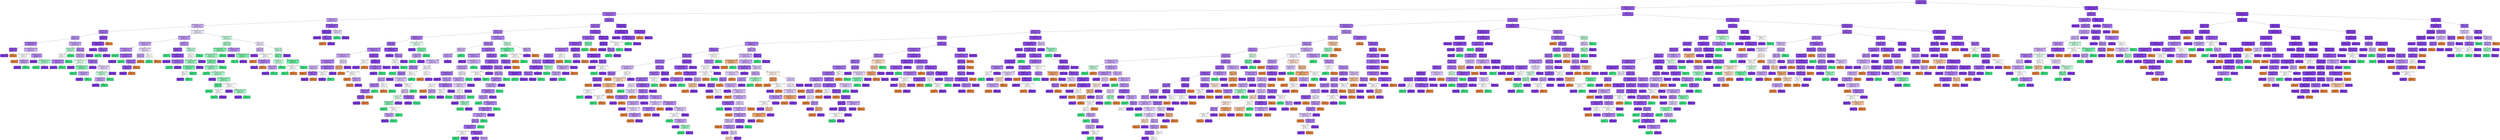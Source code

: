 digraph Tree {
node [shape=box, style="filled, rounded", color="black", fontname=helvetica] ;
edge [fontname=helvetica] ;
0 [label="Form_record <= 40.5\nentropy = 0.589\nsamples = 6798\nvalue = [365, 347, 6086]", fillcolor="#8f4fe8"] ;
1 [label="Horizontal quantile 1 <= 0.244\nentropy = 0.779\nsamples = 4058\nvalue = [323, 308, 3427]", fillcolor="#965ae9"] ;
0 -> 1 [labeldistance=2.5, labelangle=45, headlabel="True"] ;
2 [label="Horizontal quantile 1 <= 0.059\nentropy = 0.888\nsamples = 932\nvalue = [40, 153, 739]", fillcolor="#a06aeb"] ;
1 -> 2 ;
3 [label="Users_induction <= 38.5\nentropy = 1.156\nsamples = 262\nvalue = [15, 76, 171]", fillcolor="#bf9af2"] ;
2 -> 3 ;
4 [label="Vertical quantile 1 <= 0.435\nentropy = 1.211\nsamples = 222\nvalue = [14, 72, 136]", fillcolor="#c9abf4"] ;
3 -> 4 ;
5 [label="Form_record <= 20.5\nentropy = 0.945\nsamples = 94\nvalue = [4, 18, 72]", fillcolor="#a572ed"] ;
4 -> 5 ;
6 [label="Users <= 1.5\nentropy = 1.087\nsamples = 64\nvalue = [3, 17, 44]", fillcolor="#b78df0"] ;
5 -> 6 ;
7 [label="Vertical quantile 1 <= 0.343\nentropy = 1.089\nsamples = 23\nvalue = [3, 3, 17]", fillcolor="#a774ed"] ;
6 -> 7 ;
8 [label="Incident <= 17.0\nentropy = 0.439\nsamples = 11\nvalue = [1, 0, 10]", fillcolor="#8e4de8"] ;
7 -> 8 ;
9 [label="entropy = 0.0\nsamples = 10\nvalue = [0, 0, 10]", fillcolor="#8139e5"] ;
8 -> 9 ;
10 [label="entropy = 0.0\nsamples = 1\nvalue = [1, 0, 0]", fillcolor="#e58139"] ;
8 -> 10 ;
11 [label="Horizontal quantile 1 <= 0.006\nentropy = 1.384\nsamples = 12\nvalue = [2, 3, 7]", fillcolor="#c7a7f3"] ;
7 -> 11 ;
12 [label="Vertical quantile 1 <= 0.383\nentropy = 1.522\nsamples = 5\nvalue = [2, 1, 2]", fillcolor="#ffffff"] ;
11 -> 12 ;
13 [label="entropy = 0.0\nsamples = 2\nvalue = [2, 0, 0]", fillcolor="#e58139"] ;
12 -> 13 ;
14 [label="Competency <= 30.5\nentropy = 0.918\nsamples = 3\nvalue = [0, 1, 2]", fillcolor="#c09cf2"] ;
12 -> 14 ;
15 [label="entropy = 0.0\nsamples = 2\nvalue = [0, 0, 2]", fillcolor="#8139e5"] ;
14 -> 15 ;
16 [label="entropy = 0.0\nsamples = 1\nvalue = [0, 1, 0]", fillcolor="#39e581"] ;
14 -> 16 ;
17 [label="Users_norm_emp <= 0.5\nentropy = 0.863\nsamples = 7\nvalue = [0, 2, 5]", fillcolor="#b388ef"] ;
11 -> 17 ;
18 [label="entropy = 0.0\nsamples = 4\nvalue = [0, 0, 4]", fillcolor="#8139e5"] ;
17 -> 18 ;
19 [label="Vertical quantile 1 <= 0.407\nentropy = 0.918\nsamples = 3\nvalue = [0, 2, 1]", fillcolor="#9cf2c0"] ;
17 -> 19 ;
20 [label="entropy = 0.0\nsamples = 2\nvalue = [0, 2, 0]", fillcolor="#39e581"] ;
19 -> 20 ;
21 [label="entropy = 0.0\nsamples = 1\nvalue = [0, 0, 1]", fillcolor="#8139e5"] ;
19 -> 21 ;
22 [label="Vertical quantile 1 <= 0.311\nentropy = 0.926\nsamples = 41\nvalue = [0, 14, 27]", fillcolor="#c2a0f2"] ;
6 -> 22 ;
23 [label="Form_record <= 12.5\nentropy = 0.954\nsamples = 8\nvalue = [0, 5, 3]", fillcolor="#b0f5cd"] ;
22 -> 23 ;
24 [label="Incident <= 0.5\nentropy = 1.0\nsamples = 6\nvalue = [0, 3, 3]", fillcolor="#ffffff"] ;
23 -> 24 ;
25 [label="Vertical quantile 1 <= 0.303\nentropy = 0.811\nsamples = 4\nvalue = [0, 1, 3]", fillcolor="#ab7bee"] ;
24 -> 25 ;
26 [label="entropy = 0.0\nsamples = 3\nvalue = [0, 0, 3]", fillcolor="#8139e5"] ;
25 -> 26 ;
27 [label="entropy = 0.0\nsamples = 1\nvalue = [0, 1, 0]", fillcolor="#39e581"] ;
25 -> 27 ;
28 [label="entropy = 0.0\nsamples = 2\nvalue = [0, 2, 0]", fillcolor="#39e581"] ;
24 -> 28 ;
29 [label="entropy = 0.0\nsamples = 2\nvalue = [0, 2, 0]", fillcolor="#39e581"] ;
23 -> 29 ;
30 [label="Users <= 8.5\nentropy = 0.845\nsamples = 33\nvalue = [0, 9, 24]", fillcolor="#b083ef"] ;
22 -> 30 ;
31 [label="Competency <= 3.0\nentropy = 0.931\nsamples = 26\nvalue = [0, 9, 17]", fillcolor="#c4a2f3"] ;
30 -> 31 ;
32 [label="Horizontal quantile 1 <= 0.005\nentropy = 0.994\nsamples = 11\nvalue = [0, 6, 5]", fillcolor="#defbea"] ;
31 -> 32 ;
33 [label="entropy = 0.0\nsamples = 3\nvalue = [0, 0, 3]", fillcolor="#8139e5"] ;
32 -> 33 ;
34 [label="Vertical quantile 1 <= 0.412\nentropy = 0.811\nsamples = 8\nvalue = [0, 6, 2]", fillcolor="#7beeab"] ;
32 -> 34 ;
35 [label="entropy = 0.0\nsamples = 5\nvalue = [0, 5, 0]", fillcolor="#39e581"] ;
34 -> 35 ;
36 [label="Users_norm_emp <= 3.0\nentropy = 0.918\nsamples = 3\nvalue = [0, 1, 2]", fillcolor="#c09cf2"] ;
34 -> 36 ;
37 [label="entropy = 0.0\nsamples = 2\nvalue = [0, 0, 2]", fillcolor="#8139e5"] ;
36 -> 37 ;
38 [label="entropy = 0.0\nsamples = 1\nvalue = [0, 1, 0]", fillcolor="#39e581"] ;
36 -> 38 ;
39 [label="Competency <= 18.5\nentropy = 0.722\nsamples = 15\nvalue = [0, 3, 12]", fillcolor="#a06aec"] ;
31 -> 39 ;
40 [label="entropy = 0.0\nsamples = 8\nvalue = [0, 0, 8]", fillcolor="#8139e5"] ;
39 -> 40 ;
41 [label="Vertical quantile 1 <= 0.387\nentropy = 0.985\nsamples = 7\nvalue = [0, 3, 4]", fillcolor="#e0cef8"] ;
39 -> 41 ;
42 [label="Vertical quantile 1 <= 0.37\nentropy = 0.971\nsamples = 5\nvalue = [0, 3, 2]", fillcolor="#bdf6d5"] ;
41 -> 42 ;
43 [label="Users_induction <= 0.5\nentropy = 0.918\nsamples = 3\nvalue = [0, 1, 2]", fillcolor="#c09cf2"] ;
42 -> 43 ;
44 [label="entropy = 0.0\nsamples = 2\nvalue = [0, 0, 2]", fillcolor="#8139e5"] ;
43 -> 44 ;
45 [label="entropy = 0.0\nsamples = 1\nvalue = [0, 1, 0]", fillcolor="#39e581"] ;
43 -> 45 ;
46 [label="entropy = 0.0\nsamples = 2\nvalue = [0, 2, 0]", fillcolor="#39e581"] ;
42 -> 46 ;
47 [label="entropy = 0.0\nsamples = 2\nvalue = [0, 0, 2]", fillcolor="#8139e5"] ;
41 -> 47 ;
48 [label="entropy = 0.0\nsamples = 7\nvalue = [0, 0, 7]", fillcolor="#8139e5"] ;
30 -> 48 ;
49 [label="Users <= 30.5\nentropy = 0.42\nsamples = 30\nvalue = [1, 1, 28]", fillcolor="#8a47e7"] ;
5 -> 49 ;
50 [label="Vertical quantile 1 <= 0.415\nentropy = 0.216\nsamples = 29\nvalue = [0, 1, 28]", fillcolor="#8640e6"] ;
49 -> 50 ;
51 [label="entropy = 0.0\nsamples = 23\nvalue = [0, 0, 23]", fillcolor="#8139e5"] ;
50 -> 51 ;
52 [label="Form_record <= 29.5\nentropy = 0.65\nsamples = 6\nvalue = [0, 1, 5]", fillcolor="#9a61ea"] ;
50 -> 52 ;
53 [label="entropy = 0.0\nsamples = 1\nvalue = [0, 1, 0]", fillcolor="#39e581"] ;
52 -> 53 ;
54 [label="entropy = 0.0\nsamples = 5\nvalue = [0, 0, 5]", fillcolor="#8139e5"] ;
52 -> 54 ;
55 [label="entropy = 0.0\nsamples = 1\nvalue = [1, 0, 0]", fillcolor="#e58139"] ;
49 -> 55 ;
56 [label="Horizontal quantile 1 <= 0.007\nentropy = 1.313\nsamples = 128\nvalue = [10, 54, 64]", fillcolor="#eee4fb"] ;
4 -> 56 ;
57 [label="Vertical quantile 1 <= 0.613\nentropy = 1.244\nsamples = 57\nvalue = [6, 14, 37]", fillcolor="#bc95f1"] ;
56 -> 57 ;
58 [label="Vertical quantile 1 <= 0.522\nentropy = 1.371\nsamples = 30\nvalue = [6, 6, 18]", fillcolor="#c09cf2"] ;
57 -> 58 ;
59 [label="Vertical quantile 1 <= 0.445\nentropy = 0.863\nsamples = 14\nvalue = [0, 4, 10]", fillcolor="#b388ef"] ;
58 -> 59 ;
60 [label="entropy = 0.0\nsamples = 2\nvalue = [0, 2, 0]", fillcolor="#39e581"] ;
59 -> 60 ;
61 [label="Vertical quantile 1 <= 0.515\nentropy = 0.65\nsamples = 12\nvalue = [0, 2, 10]", fillcolor="#9a61ea"] ;
59 -> 61 ;
62 [label="entropy = 0.0\nsamples = 10\nvalue = [0, 0, 10]", fillcolor="#8139e5"] ;
61 -> 62 ;
63 [label="entropy = 0.0\nsamples = 2\nvalue = [0, 2, 0]", fillcolor="#39e581"] ;
61 -> 63 ;
64 [label="Vertical quantile 1 <= 0.589\nentropy = 1.406\nsamples = 16\nvalue = [6, 2, 8]", fillcolor="#e6d7fa"] ;
58 -> 64 ;
65 [label="Actions <= 17.5\nentropy = 0.918\nsamples = 12\nvalue = [4, 0, 8]", fillcolor="#c09cf2"] ;
64 -> 65 ;
66 [label="Form_template <= 0.5\nentropy = 0.722\nsamples = 10\nvalue = [2, 0, 8]", fillcolor="#a06aec"] ;
65 -> 66 ;
67 [label="Form_record <= 24.5\nentropy = 0.503\nsamples = 9\nvalue = [1, 0, 8]", fillcolor="#9152e8"] ;
66 -> 67 ;
68 [label="entropy = 0.0\nsamples = 8\nvalue = [0, 0, 8]", fillcolor="#8139e5"] ;
67 -> 68 ;
69 [label="entropy = 0.0\nsamples = 1\nvalue = [1, 0, 0]", fillcolor="#e58139"] ;
67 -> 69 ;
70 [label="entropy = 0.0\nsamples = 1\nvalue = [1, 0, 0]", fillcolor="#e58139"] ;
66 -> 70 ;
71 [label="entropy = 0.0\nsamples = 2\nvalue = [2, 0, 0]", fillcolor="#e58139"] ;
65 -> 71 ;
72 [label="Users <= 0.5\nentropy = 1.0\nsamples = 4\nvalue = [2, 2, 0]", fillcolor="#ffffff"] ;
64 -> 72 ;
73 [label="entropy = 0.0\nsamples = 2\nvalue = [0, 2, 0]", fillcolor="#39e581"] ;
72 -> 73 ;
74 [label="entropy = 0.0\nsamples = 2\nvalue = [2, 0, 0]", fillcolor="#e58139"] ;
72 -> 74 ;
75 [label="Form_record <= 8.5\nentropy = 0.877\nsamples = 27\nvalue = [0, 8, 19]", fillcolor="#b68cf0"] ;
57 -> 75 ;
76 [label="Competency <= 9.5\nentropy = 0.523\nsamples = 17\nvalue = [0, 2, 15]", fillcolor="#9253e8"] ;
75 -> 76 ;
77 [label="entropy = 0.0\nsamples = 1\nvalue = [0, 1, 0]", fillcolor="#39e581"] ;
76 -> 77 ;
78 [label="Vertical quantile 1 <= 0.832\nentropy = 0.337\nsamples = 16\nvalue = [0, 1, 15]", fillcolor="#8946e7"] ;
76 -> 78 ;
79 [label="entropy = 0.0\nsamples = 11\nvalue = [0, 0, 11]", fillcolor="#8139e5"] ;
78 -> 79 ;
80 [label="Vertical quantile 1 <= 0.849\nentropy = 0.722\nsamples = 5\nvalue = [0, 1, 4]", fillcolor="#a06aec"] ;
78 -> 80 ;
81 [label="entropy = 0.0\nsamples = 1\nvalue = [0, 1, 0]", fillcolor="#39e581"] ;
80 -> 81 ;
82 [label="entropy = 0.0\nsamples = 4\nvalue = [0, 0, 4]", fillcolor="#8139e5"] ;
80 -> 82 ;
83 [label="Competency <= 38.5\nentropy = 0.971\nsamples = 10\nvalue = [0, 6, 4]", fillcolor="#bdf6d5"] ;
75 -> 83 ;
84 [label="Incident <= 0.5\nentropy = 1.0\nsamples = 8\nvalue = [0, 4, 4]", fillcolor="#ffffff"] ;
83 -> 84 ;
85 [label="Vertical quantile 1 <= 0.697\nentropy = 0.918\nsamples = 6\nvalue = [0, 4, 2]", fillcolor="#9cf2c0"] ;
84 -> 85 ;
86 [label="Vertical quantile 1 <= 0.619\nentropy = 0.722\nsamples = 5\nvalue = [0, 4, 1]", fillcolor="#6aeca0"] ;
85 -> 86 ;
87 [label="Actions <= 2.5\nentropy = 1.0\nsamples = 2\nvalue = [0, 1, 1]", fillcolor="#ffffff"] ;
86 -> 87 ;
88 [label="entropy = 0.0\nsamples = 1\nvalue = [0, 0, 1]", fillcolor="#8139e5"] ;
87 -> 88 ;
89 [label="entropy = 0.0\nsamples = 1\nvalue = [0, 1, 0]", fillcolor="#39e581"] ;
87 -> 89 ;
90 [label="entropy = 0.0\nsamples = 3\nvalue = [0, 3, 0]", fillcolor="#39e581"] ;
86 -> 90 ;
91 [label="entropy = 0.0\nsamples = 1\nvalue = [0, 0, 1]", fillcolor="#8139e5"] ;
85 -> 91 ;
92 [label="entropy = 0.0\nsamples = 2\nvalue = [0, 0, 2]", fillcolor="#8139e5"] ;
84 -> 92 ;
93 [label="entropy = 0.0\nsamples = 2\nvalue = [0, 2, 0]", fillcolor="#39e581"] ;
83 -> 93 ;
94 [label="Users_induction <= 0.5\nentropy = 1.231\nsamples = 71\nvalue = [4, 40, 27]", fillcolor="#c4f7da"] ;
56 -> 94 ;
95 [label="Actions <= 7.5\nentropy = 0.931\nsamples = 49\nvalue = [0, 32, 17]", fillcolor="#a2f3c4"] ;
94 -> 95 ;
96 [label="Horizontal quantile 1 <= 0.048\nentropy = 0.821\nsamples = 39\nvalue = [0, 29, 10]", fillcolor="#7deeac"] ;
95 -> 96 ;
97 [label="Horizontal quantile 1 <= 0.042\nentropy = 0.918\nsamples = 30\nvalue = [0, 20, 10]", fillcolor="#9cf2c0"] ;
96 -> 97 ;
98 [label="Form_record <= 25.5\nentropy = 0.826\nsamples = 27\nvalue = [0, 20, 7]", fillcolor="#7eeead"] ;
97 -> 98 ;
99 [label="Horizontal quantile 1 <= 0.012\nentropy = 0.902\nsamples = 22\nvalue = [0, 15, 7]", fillcolor="#95f1bc"] ;
98 -> 99 ;
100 [label="entropy = 0.0\nsamples = 3\nvalue = [0, 3, 0]", fillcolor="#39e581"] ;
99 -> 100 ;
101 [label="Horizontal quantile 1 <= 0.014\nentropy = 0.949\nsamples = 19\nvalue = [0, 12, 7]", fillcolor="#acf4ca"] ;
99 -> 101 ;
102 [label="entropy = 0.0\nsamples = 2\nvalue = [0, 0, 2]", fillcolor="#8139e5"] ;
101 -> 102 ;
103 [label="Horizontal quantile 1 <= 0.027\nentropy = 0.874\nsamples = 17\nvalue = [0, 12, 5]", fillcolor="#8bf0b5"] ;
101 -> 103 ;
104 [label="Actions <= 0.5\nentropy = 0.503\nsamples = 9\nvalue = [0, 8, 1]", fillcolor="#52e891"] ;
103 -> 104 ;
105 [label="entropy = 0.0\nsamples = 7\nvalue = [0, 7, 0]", fillcolor="#39e581"] ;
104 -> 105 ;
106 [label="Form_record <= 12.0\nentropy = 1.0\nsamples = 2\nvalue = [0, 1, 1]", fillcolor="#ffffff"] ;
104 -> 106 ;
107 [label="entropy = 0.0\nsamples = 1\nvalue = [0, 1, 0]", fillcolor="#39e581"] ;
106 -> 107 ;
108 [label="entropy = 0.0\nsamples = 1\nvalue = [0, 0, 1]", fillcolor="#8139e5"] ;
106 -> 108 ;
109 [label="Horizontal quantile 1 <= 0.029\nentropy = 1.0\nsamples = 8\nvalue = [0, 4, 4]", fillcolor="#ffffff"] ;
103 -> 109 ;
110 [label="entropy = 0.0\nsamples = 2\nvalue = [0, 0, 2]", fillcolor="#8139e5"] ;
109 -> 110 ;
111 [label="Vertical quantile 1 <= 0.476\nentropy = 0.918\nsamples = 6\nvalue = [0, 4, 2]", fillcolor="#9cf2c0"] ;
109 -> 111 ;
112 [label="entropy = 0.0\nsamples = 2\nvalue = [0, 0, 2]", fillcolor="#8139e5"] ;
111 -> 112 ;
113 [label="entropy = 0.0\nsamples = 4\nvalue = [0, 4, 0]", fillcolor="#39e581"] ;
111 -> 113 ;
114 [label="entropy = 0.0\nsamples = 5\nvalue = [0, 5, 0]", fillcolor="#39e581"] ;
98 -> 114 ;
115 [label="entropy = 0.0\nsamples = 3\nvalue = [0, 0, 3]", fillcolor="#8139e5"] ;
97 -> 115 ;
116 [label="entropy = 0.0\nsamples = 9\nvalue = [0, 9, 0]", fillcolor="#39e581"] ;
96 -> 116 ;
117 [label="Vertical quantile 1 <= 0.538\nentropy = 0.881\nsamples = 10\nvalue = [0, 3, 7]", fillcolor="#b78ef0"] ;
95 -> 117 ;
118 [label="entropy = 0.0\nsamples = 6\nvalue = [0, 0, 6]", fillcolor="#8139e5"] ;
117 -> 118 ;
119 [label="Horizontal quantile 1 <= 0.058\nentropy = 0.811\nsamples = 4\nvalue = [0, 3, 1]", fillcolor="#7beeab"] ;
117 -> 119 ;
120 [label="entropy = 0.0\nsamples = 3\nvalue = [0, 3, 0]", fillcolor="#39e581"] ;
119 -> 120 ;
121 [label="entropy = 0.0\nsamples = 1\nvalue = [0, 0, 1]", fillcolor="#8139e5"] ;
119 -> 121 ;
122 [label="Users <= 5.5\nentropy = 1.495\nsamples = 22\nvalue = [4, 8, 10]", fillcolor="#ede3fb"] ;
94 -> 122 ;
123 [label="Users <= 1.5\nentropy = 0.954\nsamples = 8\nvalue = [3, 0, 5]", fillcolor="#cdb0f5"] ;
122 -> 123 ;
124 [label="entropy = 0.0\nsamples = 2\nvalue = [0, 0, 2]", fillcolor="#8139e5"] ;
123 -> 124 ;
125 [label="Horizontal quantile 1 <= 0.041\nentropy = 1.0\nsamples = 6\nvalue = [3, 0, 3]", fillcolor="#ffffff"] ;
123 -> 125 ;
126 [label="entropy = 0.0\nsamples = 2\nvalue = [2, 0, 0]", fillcolor="#e58139"] ;
125 -> 126 ;
127 [label="Vertical quantile 1 <= 0.587\nentropy = 0.811\nsamples = 4\nvalue = [1, 0, 3]", fillcolor="#ab7bee"] ;
125 -> 127 ;
128 [label="entropy = 0.0\nsamples = 3\nvalue = [0, 0, 3]", fillcolor="#8139e5"] ;
127 -> 128 ;
129 [label="entropy = 0.0\nsamples = 1\nvalue = [1, 0, 0]", fillcolor="#e58139"] ;
127 -> 129 ;
130 [label="Users <= 48.5\nentropy = 1.264\nsamples = 14\nvalue = [1, 8, 5]", fillcolor="#bdf6d5"] ;
122 -> 130 ;
131 [label="Users <= 22.0\nentropy = 1.096\nsamples = 11\nvalue = [1, 8, 2]", fillcolor="#7beeab"] ;
130 -> 131 ;
132 [label="Users_induction <= 7.5\nentropy = 0.971\nsamples = 5\nvalue = [0, 3, 2]", fillcolor="#bdf6d5"] ;
131 -> 132 ;
133 [label="Competency <= 45.5\nentropy = 0.918\nsamples = 3\nvalue = [0, 1, 2]", fillcolor="#c09cf2"] ;
132 -> 133 ;
134 [label="entropy = 0.0\nsamples = 2\nvalue = [0, 0, 2]", fillcolor="#8139e5"] ;
133 -> 134 ;
135 [label="entropy = 0.0\nsamples = 1\nvalue = [0, 1, 0]", fillcolor="#39e581"] ;
133 -> 135 ;
136 [label="entropy = 0.0\nsamples = 2\nvalue = [0, 2, 0]", fillcolor="#39e581"] ;
132 -> 136 ;
137 [label="Vertical quantile 1 <= 0.629\nentropy = 0.65\nsamples = 6\nvalue = [1, 5, 0]", fillcolor="#61ea9a"] ;
131 -> 137 ;
138 [label="Vertical quantile 1 <= 0.506\nentropy = 1.0\nsamples = 2\nvalue = [1, 1, 0]", fillcolor="#ffffff"] ;
137 -> 138 ;
139 [label="entropy = 0.0\nsamples = 1\nvalue = [0, 1, 0]", fillcolor="#39e581"] ;
138 -> 139 ;
140 [label="entropy = 0.0\nsamples = 1\nvalue = [1, 0, 0]", fillcolor="#e58139"] ;
138 -> 140 ;
141 [label="entropy = 0.0\nsamples = 4\nvalue = [0, 4, 0]", fillcolor="#39e581"] ;
137 -> 141 ;
142 [label="entropy = 0.0\nsamples = 3\nvalue = [0, 0, 3]", fillcolor="#8139e5"] ;
130 -> 142 ;
143 [label="Vertical quantile 1 <= 0.814\nentropy = 0.634\nsamples = 40\nvalue = [1, 4, 35]", fillcolor="#9254e9"] ;
3 -> 143 ;
144 [label="Competency <= 11.0\nentropy = 0.206\nsamples = 31\nvalue = [1, 0, 30]", fillcolor="#8540e6"] ;
143 -> 144 ;
145 [label="entropy = 0.0\nsamples = 22\nvalue = [0, 0, 22]", fillcolor="#8139e5"] ;
144 -> 145 ;
146 [label="Competency <= 13.0\nentropy = 0.503\nsamples = 9\nvalue = [1, 0, 8]", fillcolor="#9152e8"] ;
144 -> 146 ;
147 [label="entropy = 0.0\nsamples = 1\nvalue = [1, 0, 0]", fillcolor="#e58139"] ;
146 -> 147 ;
148 [label="entropy = 0.0\nsamples = 8\nvalue = [0, 0, 8]", fillcolor="#8139e5"] ;
146 -> 148 ;
149 [label="Competency <= 64.0\nentropy = 0.991\nsamples = 9\nvalue = [0, 4, 5]", fillcolor="#e6d7fa"] ;
143 -> 149 ;
150 [label="entropy = 0.0\nsamples = 4\nvalue = [0, 4, 0]", fillcolor="#39e581"] ;
149 -> 150 ;
151 [label="entropy = 0.0\nsamples = 5\nvalue = [0, 0, 5]", fillcolor="#8139e5"] ;
149 -> 151 ;
152 [label="Users <= 20.5\nentropy = 0.738\nsamples = 670\nvalue = [25, 77, 568]", fillcolor="#975be9"] ;
2 -> 152 ;
153 [label="Form_record <= 20.5\nentropy = 0.88\nsamples = 501\nvalue = [24, 76, 401]", fillcolor="#9f68eb"] ;
152 -> 153 ;
154 [label="Competency <= 4.5\nentropy = 1.036\nsamples = 321\nvalue = [20, 64, 237]", fillcolor="#aa7aed"] ;
153 -> 154 ;
155 [label="Vertical quantile 1 <= 0.49\nentropy = 1.026\nsamples = 93\nvalue = [11, 11, 71]", fillcolor="#a36eec"] ;
154 -> 155 ;
156 [label="Users <= 0.5\nentropy = 0.887\nsamples = 82\nvalue = [11, 5, 66]", fillcolor="#9d66eb"] ;
155 -> 156 ;
157 [label="Horizontal quantile 1 <= 0.141\nentropy = 0.978\nsamples = 58\nvalue = [11, 3, 44]", fillcolor="#a774ed"] ;
156 -> 157 ;
158 [label="Horizontal quantile 1 <= 0.096\nentropy = 1.166\nsamples = 34\nvalue = [10, 2, 22]", fillcolor="#c09cf2"] ;
157 -> 158 ;
159 [label="Horizontal quantile 1 <= 0.077\nentropy = 1.122\nsamples = 18\nvalue = [3, 2, 13]", fillcolor="#ab7bee"] ;
158 -> 159 ;
160 [label="Form_record <= 11.5\nentropy = 0.954\nsamples = 8\nvalue = [3, 0, 5]", fillcolor="#cdb0f5"] ;
159 -> 160 ;
161 [label="entropy = 0.0\nsamples = 2\nvalue = [2, 0, 0]", fillcolor="#e58139"] ;
160 -> 161 ;
162 [label="Form_record <= 16.5\nentropy = 0.65\nsamples = 6\nvalue = [1, 0, 5]", fillcolor="#9a61ea"] ;
160 -> 162 ;
163 [label="entropy = 0.0\nsamples = 5\nvalue = [0, 0, 5]", fillcolor="#8139e5"] ;
162 -> 163 ;
164 [label="entropy = 0.0\nsamples = 1\nvalue = [1, 0, 0]", fillcolor="#e58139"] ;
162 -> 164 ;
165 [label="Horizontal quantile 1 <= 0.084\nentropy = 0.722\nsamples = 10\nvalue = [0, 2, 8]", fillcolor="#a06aec"] ;
159 -> 165 ;
166 [label="Form_record <= 12.5\nentropy = 1.0\nsamples = 4\nvalue = [0, 2, 2]", fillcolor="#ffffff"] ;
165 -> 166 ;
167 [label="entropy = 0.0\nsamples = 2\nvalue = [0, 0, 2]", fillcolor="#8139e5"] ;
166 -> 167 ;
168 [label="entropy = 0.0\nsamples = 2\nvalue = [0, 2, 0]", fillcolor="#39e581"] ;
166 -> 168 ;
169 [label="entropy = 0.0\nsamples = 6\nvalue = [0, 0, 6]", fillcolor="#8139e5"] ;
165 -> 169 ;
170 [label="Actions <= 0.5\nentropy = 0.989\nsamples = 16\nvalue = [7, 0, 9]", fillcolor="#e3d3f9"] ;
158 -> 170 ;
171 [label="Incident <= 0.5\nentropy = 0.764\nsamples = 9\nvalue = [7, 0, 2]", fillcolor="#eca572"] ;
170 -> 171 ;
172 [label="entropy = 0.0\nsamples = 5\nvalue = [5, 0, 0]", fillcolor="#e58139"] ;
171 -> 172 ;
173 [label="Horizontal quantile 1 <= 0.099\nentropy = 1.0\nsamples = 4\nvalue = [2, 0, 2]", fillcolor="#ffffff"] ;
171 -> 173 ;
174 [label="entropy = 0.0\nsamples = 1\nvalue = [1, 0, 0]", fillcolor="#e58139"] ;
173 -> 174 ;
175 [label="Form_record <= 9.0\nentropy = 0.918\nsamples = 3\nvalue = [1, 0, 2]", fillcolor="#c09cf2"] ;
173 -> 175 ;
176 [label="entropy = 0.0\nsamples = 1\nvalue = [1, 0, 0]", fillcolor="#e58139"] ;
175 -> 176 ;
177 [label="entropy = 0.0\nsamples = 2\nvalue = [0, 0, 2]", fillcolor="#8139e5"] ;
175 -> 177 ;
178 [label="entropy = 0.0\nsamples = 7\nvalue = [0, 0, 7]", fillcolor="#8139e5"] ;
170 -> 178 ;
179 [label="Form_record <= 10.5\nentropy = 0.497\nsamples = 24\nvalue = [1, 1, 22]", fillcolor="#8c4ae7"] ;
157 -> 179 ;
180 [label="Incident <= 2.5\nentropy = 1.0\nsamples = 2\nvalue = [1, 0, 1]", fillcolor="#ffffff"] ;
179 -> 180 ;
181 [label="entropy = 0.0\nsamples = 1\nvalue = [0, 0, 1]", fillcolor="#8139e5"] ;
180 -> 181 ;
182 [label="entropy = 0.0\nsamples = 1\nvalue = [1, 0, 0]", fillcolor="#e58139"] ;
180 -> 182 ;
183 [label="Form_record <= 13.5\nentropy = 0.267\nsamples = 22\nvalue = [0, 1, 21]", fillcolor="#8742e6"] ;
179 -> 183 ;
184 [label="Vertical quantile 1 <= 0.376\nentropy = 0.722\nsamples = 5\nvalue = [0, 1, 4]", fillcolor="#a06aec"] ;
183 -> 184 ;
185 [label="entropy = 0.0\nsamples = 4\nvalue = [0, 0, 4]", fillcolor="#8139e5"] ;
184 -> 185 ;
186 [label="entropy = 0.0\nsamples = 1\nvalue = [0, 1, 0]", fillcolor="#39e581"] ;
184 -> 186 ;
187 [label="entropy = 0.0\nsamples = 17\nvalue = [0, 0, 17]", fillcolor="#8139e5"] ;
183 -> 187 ;
188 [label="Horizontal quantile 1 <= 0.169\nentropy = 0.414\nsamples = 24\nvalue = [0, 2, 22]", fillcolor="#8c4be7"] ;
156 -> 188 ;
189 [label="entropy = 0.0\nsamples = 16\nvalue = [0, 0, 16]", fillcolor="#8139e5"] ;
188 -> 189 ;
190 [label="Incident <= 55.0\nentropy = 0.811\nsamples = 8\nvalue = [0, 2, 6]", fillcolor="#ab7bee"] ;
188 -> 190 ;
191 [label="Incident <= 0.5\nentropy = 1.0\nsamples = 4\nvalue = [0, 2, 2]", fillcolor="#ffffff"] ;
190 -> 191 ;
192 [label="entropy = 0.0\nsamples = 2\nvalue = [0, 0, 2]", fillcolor="#8139e5"] ;
191 -> 192 ;
193 [label="entropy = 0.0\nsamples = 2\nvalue = [0, 2, 0]", fillcolor="#39e581"] ;
191 -> 193 ;
194 [label="entropy = 0.0\nsamples = 4\nvalue = [0, 0, 4]", fillcolor="#8139e5"] ;
190 -> 194 ;
195 [label="Horizontal quantile 1 <= 0.081\nentropy = 0.994\nsamples = 11\nvalue = [0, 6, 5]", fillcolor="#defbea"] ;
155 -> 195 ;
196 [label="entropy = 0.0\nsamples = 3\nvalue = [0, 0, 3]", fillcolor="#8139e5"] ;
195 -> 196 ;
197 [label="Form_record <= 15.5\nentropy = 0.811\nsamples = 8\nvalue = [0, 6, 2]", fillcolor="#7beeab"] ;
195 -> 197 ;
198 [label="Form_record <= 13.0\nentropy = 0.918\nsamples = 3\nvalue = [0, 1, 2]", fillcolor="#c09cf2"] ;
197 -> 198 ;
199 [label="entropy = 0.0\nsamples = 1\nvalue = [0, 1, 0]", fillcolor="#39e581"] ;
198 -> 199 ;
200 [label="entropy = 0.0\nsamples = 2\nvalue = [0, 0, 2]", fillcolor="#8139e5"] ;
198 -> 200 ;
201 [label="entropy = 0.0\nsamples = 5\nvalue = [0, 5, 0]", fillcolor="#39e581"] ;
197 -> 201 ;
202 [label="Horizontal quantile 1 <= 0.242\nentropy = 1.007\nsamples = 228\nvalue = [9, 53, 166]", fillcolor="#ae7fee"] ;
154 -> 202 ;
203 [label="Competency <= 23.5\nentropy = 0.957\nsamples = 220\nvalue = [7, 49, 164]", fillcolor="#aa7aee"] ;
202 -> 203 ;
204 [label="Incident <= 12.5\nentropy = 1.229\nsamples = 62\nvalue = [4, 21, 37]", fillcolor="#ceb2f5"] ;
203 -> 204 ;
205 [label="Form_record <= 15.5\nentropy = 1.188\nsamples = 57\nvalue = [4, 16, 37]", fillcolor="#be9af2"] ;
204 -> 205 ;
206 [label="Horizontal quantile 1 <= 0.108\nentropy = 1.27\nsamples = 49\nvalue = [4, 16, 29]", fillcolor="#cdb1f5"] ;
205 -> 206 ;
207 [label="Competency <= 6.0\nentropy = 1.149\nsamples = 21\nvalue = [3, 3, 15]", fillcolor="#ab7bee"] ;
206 -> 207 ;
208 [label="entropy = 0.0\nsamples = 1\nvalue = [0, 1, 0]", fillcolor="#39e581"] ;
207 -> 208 ;
209 [label="Actions <= 1.0\nentropy = 1.054\nsamples = 20\nvalue = [3, 2, 15]", fillcolor="#a673ed"] ;
207 -> 209 ;
210 [label="Assets <= 1.0\nentropy = 1.335\nsamples = 13\nvalue = [3, 2, 8]", fillcolor="#c09cf2"] ;
209 -> 210 ;
211 [label="Competency <= 22.5\nentropy = 1.096\nsamples = 11\nvalue = [2, 1, 8]", fillcolor="#ab7bee"] ;
210 -> 211 ;
212 [label="Form_record <= 10.5\nentropy = 0.722\nsamples = 10\nvalue = [2, 0, 8]", fillcolor="#a06aec"] ;
211 -> 212 ;
213 [label="Users <= 16.5\nentropy = 0.503\nsamples = 9\nvalue = [1, 0, 8]", fillcolor="#9152e8"] ;
212 -> 213 ;
214 [label="entropy = 0.0\nsamples = 8\nvalue = [0, 0, 8]", fillcolor="#8139e5"] ;
213 -> 214 ;
215 [label="entropy = 0.0\nsamples = 1\nvalue = [1, 0, 0]", fillcolor="#e58139"] ;
213 -> 215 ;
216 [label="entropy = 0.0\nsamples = 1\nvalue = [1, 0, 0]", fillcolor="#e58139"] ;
212 -> 216 ;
217 [label="entropy = 0.0\nsamples = 1\nvalue = [0, 1, 0]", fillcolor="#39e581"] ;
211 -> 217 ;
218 [label="Users <= 7.0\nentropy = 1.0\nsamples = 2\nvalue = [1, 1, 0]", fillcolor="#ffffff"] ;
210 -> 218 ;
219 [label="entropy = 0.0\nsamples = 1\nvalue = [1, 0, 0]", fillcolor="#e58139"] ;
218 -> 219 ;
220 [label="entropy = 0.0\nsamples = 1\nvalue = [0, 1, 0]", fillcolor="#39e581"] ;
218 -> 220 ;
221 [label="entropy = 0.0\nsamples = 7\nvalue = [0, 0, 7]", fillcolor="#8139e5"] ;
209 -> 221 ;
222 [label="Actions <= 43.5\nentropy = 1.186\nsamples = 28\nvalue = [1, 13, 14]", fillcolor="#f7f2fd"] ;
206 -> 222 ;
223 [label="Actions <= 2.0\nentropy = 1.0\nsamples = 26\nvalue = [0, 13, 13]", fillcolor="#ffffff"] ;
222 -> 223 ;
224 [label="Vertical quantile 1 <= 0.359\nentropy = 0.976\nsamples = 22\nvalue = [0, 9, 13]", fillcolor="#d8c2f7"] ;
223 -> 224 ;
225 [label="entropy = 0.0\nsamples = 4\nvalue = [0, 0, 4]", fillcolor="#8139e5"] ;
224 -> 225 ;
226 [label="Competency <= 22.5\nentropy = 1.0\nsamples = 18\nvalue = [0, 9, 9]", fillcolor="#ffffff"] ;
224 -> 226 ;
227 [label="Assets <= 0.5\nentropy = 0.971\nsamples = 15\nvalue = [0, 6, 9]", fillcolor="#d5bdf6"] ;
226 -> 227 ;
228 [label="Form_record <= 1.5\nentropy = 0.991\nsamples = 9\nvalue = [0, 5, 4]", fillcolor="#d7fae6"] ;
227 -> 228 ;
229 [label="Competency <= 17.5\nentropy = 0.863\nsamples = 7\nvalue = [0, 5, 2]", fillcolor="#88efb3"] ;
228 -> 229 ;
230 [label="entropy = 0.0\nsamples = 3\nvalue = [0, 3, 0]", fillcolor="#39e581"] ;
229 -> 230 ;
231 [label="Users_norm_emp <= 5.5\nentropy = 1.0\nsamples = 4\nvalue = [0, 2, 2]", fillcolor="#ffffff"] ;
229 -> 231 ;
232 [label="Competency <= 20.5\nentropy = 0.918\nsamples = 3\nvalue = [0, 1, 2]", fillcolor="#c09cf2"] ;
231 -> 232 ;
233 [label="entropy = 0.0\nsamples = 2\nvalue = [0, 0, 2]", fillcolor="#8139e5"] ;
232 -> 233 ;
234 [label="entropy = 0.0\nsamples = 1\nvalue = [0, 1, 0]", fillcolor="#39e581"] ;
232 -> 234 ;
235 [label="entropy = 0.0\nsamples = 1\nvalue = [0, 1, 0]", fillcolor="#39e581"] ;
231 -> 235 ;
236 [label="entropy = 0.0\nsamples = 2\nvalue = [0, 0, 2]", fillcolor="#8139e5"] ;
228 -> 236 ;
237 [label="Users_induction <= 14.0\nentropy = 0.65\nsamples = 6\nvalue = [0, 1, 5]", fillcolor="#9a61ea"] ;
227 -> 237 ;
238 [label="entropy = 0.0\nsamples = 5\nvalue = [0, 0, 5]", fillcolor="#8139e5"] ;
237 -> 238 ;
239 [label="entropy = 0.0\nsamples = 1\nvalue = [0, 1, 0]", fillcolor="#39e581"] ;
237 -> 239 ;
240 [label="entropy = 0.0\nsamples = 3\nvalue = [0, 3, 0]", fillcolor="#39e581"] ;
226 -> 240 ;
241 [label="entropy = 0.0\nsamples = 4\nvalue = [0, 4, 0]", fillcolor="#39e581"] ;
223 -> 241 ;
242 [label="Actions <= 91.0\nentropy = 1.0\nsamples = 2\nvalue = [1, 0, 1]", fillcolor="#ffffff"] ;
222 -> 242 ;
243 [label="entropy = 0.0\nsamples = 1\nvalue = [1, 0, 0]", fillcolor="#e58139"] ;
242 -> 243 ;
244 [label="entropy = 0.0\nsamples = 1\nvalue = [0, 0, 1]", fillcolor="#8139e5"] ;
242 -> 244 ;
245 [label="entropy = 0.0\nsamples = 8\nvalue = [0, 0, 8]", fillcolor="#8139e5"] ;
205 -> 245 ;
246 [label="entropy = 0.0\nsamples = 5\nvalue = [0, 5, 0]", fillcolor="#39e581"] ;
204 -> 246 ;
247 [label="Horizontal quantile 1 <= 0.126\nentropy = 0.804\nsamples = 158\nvalue = [3, 28, 127]", fillcolor="#9f68eb"] ;
203 -> 247 ;
248 [label="Vertical quantile 1 <= 0.443\nentropy = 1.044\nsamples = 56\nvalue = [2, 15, 39]", fillcolor="#b58bf0"] ;
247 -> 248 ;
249 [label="entropy = 0.0\nsamples = 11\nvalue = [0, 0, 11]", fillcolor="#8139e5"] ;
248 -> 249 ;
250 [label="Horizontal quantile 1 <= 0.117\nentropy = 1.154\nsamples = 45\nvalue = [2, 15, 28]", fillcolor="#c8a9f4"] ;
248 -> 250 ;
251 [label="Users_norm_emp <= 6.5\nentropy = 1.116\nsamples = 42\nvalue = [2, 12, 28]", fillcolor="#bc95f1"] ;
250 -> 251 ;
252 [label="Vertical quantile 1 <= 0.553\nentropy = 0.966\nsamples = 23\nvalue = [2, 3, 18]", fillcolor="#a06aec"] ;
251 -> 252 ;
253 [label="entropy = 0.0\nsamples = 9\nvalue = [0, 0, 9]", fillcolor="#8139e5"] ;
252 -> 253 ;
254 [label="Competency <= 78.5\nentropy = 1.287\nsamples = 14\nvalue = [2, 3, 9]", fillcolor="#ba93f1"] ;
252 -> 254 ;
255 [label="Users <= 4.0\nentropy = 1.522\nsamples = 5\nvalue = [2, 1, 2]", fillcolor="#ffffff"] ;
254 -> 255 ;
256 [label="entropy = 0.0\nsamples = 2\nvalue = [2, 0, 0]", fillcolor="#e58139"] ;
255 -> 256 ;
257 [label="Incident <= 11.0\nentropy = 0.918\nsamples = 3\nvalue = [0, 1, 2]", fillcolor="#c09cf2"] ;
255 -> 257 ;
258 [label="entropy = 0.0\nsamples = 2\nvalue = [0, 0, 2]", fillcolor="#8139e5"] ;
257 -> 258 ;
259 [label="entropy = 0.0\nsamples = 1\nvalue = [0, 1, 0]", fillcolor="#39e581"] ;
257 -> 259 ;
260 [label="Horizontal quantile 1 <= 0.076\nentropy = 0.764\nsamples = 9\nvalue = [0, 2, 7]", fillcolor="#a572ec"] ;
254 -> 260 ;
261 [label="Competency <= 90.0\nentropy = 1.0\nsamples = 4\nvalue = [0, 2, 2]", fillcolor="#ffffff"] ;
260 -> 261 ;
262 [label="entropy = 0.0\nsamples = 2\nvalue = [0, 0, 2]", fillcolor="#8139e5"] ;
261 -> 262 ;
263 [label="entropy = 0.0\nsamples = 2\nvalue = [0, 2, 0]", fillcolor="#39e581"] ;
261 -> 263 ;
264 [label="entropy = 0.0\nsamples = 5\nvalue = [0, 0, 5]", fillcolor="#8139e5"] ;
260 -> 264 ;
265 [label="Assets <= 0.5\nentropy = 0.998\nsamples = 19\nvalue = [0, 9, 10]", fillcolor="#f2ebfc"] ;
251 -> 265 ;
266 [label="Users_norm_emp <= 19.5\nentropy = 0.918\nsamples = 15\nvalue = [0, 5, 10]", fillcolor="#c09cf2"] ;
265 -> 266 ;
267 [label="Horizontal quantile 1 <= 0.11\nentropy = 0.98\nsamples = 12\nvalue = [0, 5, 7]", fillcolor="#dbc6f8"] ;
266 -> 267 ;
268 [label="Incident <= 3.5\nentropy = 1.0\nsamples = 10\nvalue = [0, 5, 5]", fillcolor="#ffffff"] ;
267 -> 268 ;
269 [label="Vertical quantile 1 <= 0.565\nentropy = 0.863\nsamples = 7\nvalue = [0, 2, 5]", fillcolor="#b388ef"] ;
268 -> 269 ;
270 [label="entropy = 0.0\nsamples = 4\nvalue = [0, 0, 4]", fillcolor="#8139e5"] ;
269 -> 270 ;
271 [label="Competency <= 45.5\nentropy = 0.918\nsamples = 3\nvalue = [0, 2, 1]", fillcolor="#9cf2c0"] ;
269 -> 271 ;
272 [label="entropy = 0.0\nsamples = 2\nvalue = [0, 2, 0]", fillcolor="#39e581"] ;
271 -> 272 ;
273 [label="entropy = 0.0\nsamples = 1\nvalue = [0, 0, 1]", fillcolor="#8139e5"] ;
271 -> 273 ;
274 [label="entropy = 0.0\nsamples = 3\nvalue = [0, 3, 0]", fillcolor="#39e581"] ;
268 -> 274 ;
275 [label="entropy = 0.0\nsamples = 2\nvalue = [0, 0, 2]", fillcolor="#8139e5"] ;
267 -> 275 ;
276 [label="entropy = 0.0\nsamples = 3\nvalue = [0, 0, 3]", fillcolor="#8139e5"] ;
266 -> 276 ;
277 [label="entropy = 0.0\nsamples = 4\nvalue = [0, 4, 0]", fillcolor="#39e581"] ;
265 -> 277 ;
278 [label="entropy = 0.0\nsamples = 3\nvalue = [0, 3, 0]", fillcolor="#39e581"] ;
250 -> 278 ;
279 [label="Users_induction <= 1.5\nentropy = 0.628\nsamples = 102\nvalue = [1, 13, 88]", fillcolor="#9558e9"] ;
247 -> 279 ;
280 [label="Horizontal quantile 1 <= 0.173\nentropy = 0.58\nsamples = 94\nvalue = [0, 13, 81]", fillcolor="#9559e9"] ;
279 -> 280 ;
281 [label="Vertical quantile 1 <= 0.389\nentropy = 0.206\nsamples = 31\nvalue = [0, 1, 30]", fillcolor="#8540e6"] ;
280 -> 281 ;
282 [label="Horizontal quantile 1 <= 0.146\nentropy = 1.0\nsamples = 2\nvalue = [0, 1, 1]", fillcolor="#ffffff"] ;
281 -> 282 ;
283 [label="entropy = 0.0\nsamples = 1\nvalue = [0, 0, 1]", fillcolor="#8139e5"] ;
282 -> 283 ;
284 [label="entropy = 0.0\nsamples = 1\nvalue = [0, 1, 0]", fillcolor="#39e581"] ;
282 -> 284 ;
285 [label="entropy = 0.0\nsamples = 29\nvalue = [0, 0, 29]", fillcolor="#8139e5"] ;
281 -> 285 ;
286 [label="Form_record <= 0.5\nentropy = 0.702\nsamples = 63\nvalue = [0, 12, 51]", fillcolor="#9f68eb"] ;
280 -> 286 ;
287 [label="Actions <= 20.5\nentropy = 0.868\nsamples = 38\nvalue = [0, 11, 27]", fillcolor="#b48af0"] ;
286 -> 287 ;
288 [label="Users_norm_emp <= 7.5\nentropy = 0.811\nsamples = 36\nvalue = [0, 9, 27]", fillcolor="#ab7bee"] ;
287 -> 288 ;
289 [label="Users_norm_emp <= 4.5\nentropy = 0.906\nsamples = 28\nvalue = [0, 9, 19]", fillcolor="#bd97f1"] ;
288 -> 289 ;
290 [label="Horizontal quantile 1 <= 0.217\nentropy = 0.795\nsamples = 25\nvalue = [0, 6, 19]", fillcolor="#a978ed"] ;
289 -> 290 ;
291 [label="Competency <= 25.0\nentropy = 0.881\nsamples = 20\nvalue = [0, 6, 14]", fillcolor="#b78ef0"] ;
290 -> 291 ;
292 [label="entropy = 0.0\nsamples = 1\nvalue = [0, 1, 0]", fillcolor="#39e581"] ;
291 -> 292 ;
293 [label="Horizontal quantile 1 <= 0.215\nentropy = 0.831\nsamples = 19\nvalue = [0, 5, 14]", fillcolor="#ae80ee"] ;
291 -> 293 ;
294 [label="Horizontal quantile 1 <= 0.205\nentropy = 0.764\nsamples = 18\nvalue = [0, 4, 14]", fillcolor="#a572ec"] ;
293 -> 294 ;
295 [label="Horizontal quantile 1 <= 0.202\nentropy = 0.89\nsamples = 13\nvalue = [0, 4, 9]", fillcolor="#b991f1"] ;
294 -> 295 ;
296 [label="Actions <= 3.0\nentropy = 0.811\nsamples = 12\nvalue = [0, 3, 9]", fillcolor="#ab7bee"] ;
295 -> 296 ;
297 [label="Vertical quantile 1 <= 0.408\nentropy = 0.684\nsamples = 11\nvalue = [0, 2, 9]", fillcolor="#9d65eb"] ;
296 -> 297 ;
298 [label="Horizontal quantile 1 <= 0.191\nentropy = 1.0\nsamples = 2\nvalue = [0, 1, 1]", fillcolor="#ffffff"] ;
297 -> 298 ;
299 [label="entropy = 0.0\nsamples = 1\nvalue = [0, 1, 0]", fillcolor="#39e581"] ;
298 -> 299 ;
300 [label="entropy = 0.0\nsamples = 1\nvalue = [0, 0, 1]", fillcolor="#8139e5"] ;
298 -> 300 ;
301 [label="Vertical quantile 1 <= 0.71\nentropy = 0.503\nsamples = 9\nvalue = [0, 1, 8]", fillcolor="#9152e8"] ;
297 -> 301 ;
302 [label="entropy = 0.0\nsamples = 6\nvalue = [0, 0, 6]", fillcolor="#8139e5"] ;
301 -> 302 ;
303 [label="entropy = 0.918\nsamples = 3\nvalue = [0, 1, 2]", fillcolor="#c09cf2"] ;
301 -> 303 ;
304 [label="entropy = 0.0\nsamples = 1\nvalue = [0, 1, 0]", fillcolor="#39e581"] ;
296 -> 304 ;
305 [label="entropy = 0.0\nsamples = 1\nvalue = [0, 1, 0]", fillcolor="#39e581"] ;
295 -> 305 ;
306 [label="entropy = 0.0\nsamples = 5\nvalue = [0, 0, 5]", fillcolor="#8139e5"] ;
294 -> 306 ;
307 [label="entropy = 0.0\nsamples = 1\nvalue = [0, 1, 0]", fillcolor="#39e581"] ;
293 -> 307 ;
308 [label="entropy = 0.0\nsamples = 5\nvalue = [0, 0, 5]", fillcolor="#8139e5"] ;
290 -> 308 ;
309 [label="entropy = 0.0\nsamples = 3\nvalue = [0, 3, 0]", fillcolor="#39e581"] ;
289 -> 309 ;
310 [label="entropy = 0.0\nsamples = 8\nvalue = [0, 0, 8]", fillcolor="#8139e5"] ;
288 -> 310 ;
311 [label="entropy = 0.0\nsamples = 2\nvalue = [0, 2, 0]", fillcolor="#39e581"] ;
287 -> 311 ;
312 [label="Horizontal quantile 1 <= 0.177\nentropy = 0.242\nsamples = 25\nvalue = [0, 1, 24]", fillcolor="#8641e6"] ;
286 -> 312 ;
313 [label="entropy = 0.0\nsamples = 1\nvalue = [0, 1, 0]", fillcolor="#39e581"] ;
312 -> 313 ;
314 [label="entropy = 0.0\nsamples = 24\nvalue = [0, 0, 24]", fillcolor="#8139e5"] ;
312 -> 314 ;
315 [label="Competency <= 55.5\nentropy = 0.544\nsamples = 8\nvalue = [1, 0, 7]", fillcolor="#9355e9"] ;
279 -> 315 ;
316 [label="entropy = 0.0\nsamples = 7\nvalue = [0, 0, 7]", fillcolor="#8139e5"] ;
315 -> 316 ;
317 [label="entropy = 0.0\nsamples = 1\nvalue = [1, 0, 0]", fillcolor="#e58139"] ;
315 -> 317 ;
318 [label="Incident <= 1.0\nentropy = 1.5\nsamples = 8\nvalue = [2, 4, 2]", fillcolor="#bdf6d5"] ;
202 -> 318 ;
319 [label="Horizontal quantile 1 <= 0.244\nentropy = 0.722\nsamples = 5\nvalue = [1, 4, 0]", fillcolor="#6aeca0"] ;
318 -> 319 ;
320 [label="entropy = 0.0\nsamples = 3\nvalue = [0, 3, 0]", fillcolor="#39e581"] ;
319 -> 320 ;
321 [label="Horizontal quantile 1 <= 0.244\nentropy = 1.0\nsamples = 2\nvalue = [1, 1, 0]", fillcolor="#ffffff"] ;
319 -> 321 ;
322 [label="entropy = 0.0\nsamples = 1\nvalue = [1, 0, 0]", fillcolor="#e58139"] ;
321 -> 322 ;
323 [label="entropy = 0.0\nsamples = 1\nvalue = [0, 1, 0]", fillcolor="#39e581"] ;
321 -> 323 ;
324 [label="Incident <= 30.0\nentropy = 0.918\nsamples = 3\nvalue = [1, 0, 2]", fillcolor="#c09cf2"] ;
318 -> 324 ;
325 [label="entropy = 0.0\nsamples = 2\nvalue = [0, 0, 2]", fillcolor="#8139e5"] ;
324 -> 325 ;
326 [label="entropy = 0.0\nsamples = 1\nvalue = [1, 0, 0]", fillcolor="#e58139"] ;
324 -> 326 ;
327 [label="Users_norm_emp <= 0.5\nentropy = 0.505\nsamples = 180\nvalue = [4, 12, 164]", fillcolor="#8d4ce7"] ;
153 -> 327 ;
328 [label="Vertical quantile 1 <= 0.607\nentropy = 0.794\nsamples = 84\nvalue = [4, 10, 70]", fillcolor="#995eea"] ;
327 -> 328 ;
329 [label="Horizontal quantile 1 <= 0.13\nentropy = 0.654\nsamples = 80\nvalue = [3, 7, 70]", fillcolor="#9254e9"] ;
328 -> 329 ;
330 [label="Horizontal quantile 1 <= 0.127\nentropy = 0.929\nsamples = 37\nvalue = [2, 6, 29]", fillcolor="#a26cec"] ;
329 -> 330 ;
331 [label="Form_record <= 30.5\nentropy = 0.772\nsamples = 35\nvalue = [1, 5, 29]", fillcolor="#9a61ea"] ;
330 -> 331 ;
332 [label="Form_record <= 27.5\nentropy = 0.755\nsamples = 23\nvalue = [0, 5, 18]", fillcolor="#a470ec"] ;
331 -> 332 ;
333 [label="Horizontal quantile 1 <= 0.069\nentropy = 0.323\nsamples = 17\nvalue = [0, 1, 16]", fillcolor="#8945e7"] ;
332 -> 333 ;
334 [label="Competency <= 0.5\nentropy = 0.722\nsamples = 5\nvalue = [0, 1, 4]", fillcolor="#a06aec"] ;
333 -> 334 ;
335 [label="entropy = 0.0\nsamples = 4\nvalue = [0, 0, 4]", fillcolor="#8139e5"] ;
334 -> 335 ;
336 [label="entropy = 0.0\nsamples = 1\nvalue = [0, 1, 0]", fillcolor="#39e581"] ;
334 -> 336 ;
337 [label="entropy = 0.0\nsamples = 12\nvalue = [0, 0, 12]", fillcolor="#8139e5"] ;
333 -> 337 ;
338 [label="Competency <= 6.5\nentropy = 0.918\nsamples = 6\nvalue = [0, 4, 2]", fillcolor="#9cf2c0"] ;
332 -> 338 ;
339 [label="entropy = 0.0\nsamples = 3\nvalue = [0, 3, 0]", fillcolor="#39e581"] ;
338 -> 339 ;
340 [label="Form_record <= 29.5\nentropy = 0.918\nsamples = 3\nvalue = [0, 1, 2]", fillcolor="#c09cf2"] ;
338 -> 340 ;
341 [label="entropy = 0.0\nsamples = 2\nvalue = [0, 0, 2]", fillcolor="#8139e5"] ;
340 -> 341 ;
342 [label="entropy = 0.0\nsamples = 1\nvalue = [0, 1, 0]", fillcolor="#39e581"] ;
340 -> 342 ;
343 [label="Vertical quantile 1 <= 0.375\nentropy = 0.414\nsamples = 12\nvalue = [1, 0, 11]", fillcolor="#8c4be7"] ;
331 -> 343 ;
344 [label="Vertical quantile 1 <= 0.359\nentropy = 0.918\nsamples = 3\nvalue = [1, 0, 2]", fillcolor="#c09cf2"] ;
343 -> 344 ;
345 [label="entropy = 0.0\nsamples = 2\nvalue = [0, 0, 2]", fillcolor="#8139e5"] ;
344 -> 345 ;
346 [label="entropy = 0.0\nsamples = 1\nvalue = [1, 0, 0]", fillcolor="#e58139"] ;
344 -> 346 ;
347 [label="entropy = 0.0\nsamples = 9\nvalue = [0, 0, 9]", fillcolor="#8139e5"] ;
343 -> 347 ;
348 [label="Incident <= 2.0\nentropy = 1.0\nsamples = 2\nvalue = [1, 1, 0]", fillcolor="#ffffff"] ;
330 -> 348 ;
349 [label="entropy = 0.0\nsamples = 1\nvalue = [1, 0, 0]", fillcolor="#e58139"] ;
348 -> 349 ;
350 [label="entropy = 0.0\nsamples = 1\nvalue = [0, 1, 0]", fillcolor="#39e581"] ;
348 -> 350 ;
351 [label="Form_record <= 22.5\nentropy = 0.318\nsamples = 43\nvalue = [1, 1, 41]", fillcolor="#8742e6"] ;
329 -> 351 ;
352 [label="Actions <= 4.5\nentropy = 0.722\nsamples = 5\nvalue = [1, 0, 4]", fillcolor="#a06aec"] ;
351 -> 352 ;
353 [label="entropy = 0.0\nsamples = 4\nvalue = [0, 0, 4]", fillcolor="#8139e5"] ;
352 -> 353 ;
354 [label="entropy = 0.0\nsamples = 1\nvalue = [1, 0, 0]", fillcolor="#e58139"] ;
352 -> 354 ;
355 [label="Horizontal quantile 1 <= 0.215\nentropy = 0.176\nsamples = 38\nvalue = [0, 1, 37]", fillcolor="#843ee6"] ;
351 -> 355 ;
356 [label="entropy = 0.0\nsamples = 29\nvalue = [0, 0, 29]", fillcolor="#8139e5"] ;
355 -> 356 ;
357 [label="Actions <= 5.0\nentropy = 0.503\nsamples = 9\nvalue = [0, 1, 8]", fillcolor="#9152e8"] ;
355 -> 357 ;
358 [label="entropy = 0.0\nsamples = 7\nvalue = [0, 0, 7]", fillcolor="#8139e5"] ;
357 -> 358 ;
359 [label="Vertical quantile 1 <= 0.52\nentropy = 1.0\nsamples = 2\nvalue = [0, 1, 1]", fillcolor="#ffffff"] ;
357 -> 359 ;
360 [label="entropy = 0.0\nsamples = 1\nvalue = [0, 1, 0]", fillcolor="#39e581"] ;
359 -> 360 ;
361 [label="entropy = 0.0\nsamples = 1\nvalue = [0, 0, 1]", fillcolor="#8139e5"] ;
359 -> 361 ;
362 [label="Actions <= 10.0\nentropy = 0.811\nsamples = 4\nvalue = [1, 3, 0]", fillcolor="#7beeab"] ;
328 -> 362 ;
363 [label="entropy = 0.0\nsamples = 3\nvalue = [0, 3, 0]", fillcolor="#39e581"] ;
362 -> 363 ;
364 [label="entropy = 0.0\nsamples = 1\nvalue = [1, 0, 0]", fillcolor="#e58139"] ;
362 -> 364 ;
365 [label="Form_template <= 6.5\nentropy = 0.146\nsamples = 96\nvalue = [0, 2, 94]", fillcolor="#843de6"] ;
327 -> 365 ;
366 [label="Actions <= 23.5\nentropy = 0.085\nsamples = 94\nvalue = [0, 1, 93]", fillcolor="#823be5"] ;
365 -> 366 ;
367 [label="entropy = 0.0\nsamples = 89\nvalue = [0, 0, 89]", fillcolor="#8139e5"] ;
366 -> 367 ;
368 [label="Users <= 3.5\nentropy = 0.722\nsamples = 5\nvalue = [0, 1, 4]", fillcolor="#a06aec"] ;
366 -> 368 ;
369 [label="entropy = 0.0\nsamples = 1\nvalue = [0, 1, 0]", fillcolor="#39e581"] ;
368 -> 369 ;
370 [label="entropy = 0.0\nsamples = 4\nvalue = [0, 0, 4]", fillcolor="#8139e5"] ;
368 -> 370 ;
371 [label="Horizontal quantile 1 <= 0.154\nentropy = 1.0\nsamples = 2\nvalue = [0, 1, 1]", fillcolor="#ffffff"] ;
365 -> 371 ;
372 [label="entropy = 0.0\nsamples = 1\nvalue = [0, 1, 0]", fillcolor="#39e581"] ;
371 -> 372 ;
373 [label="entropy = 0.0\nsamples = 1\nvalue = [0, 0, 1]", fillcolor="#8139e5"] ;
371 -> 373 ;
374 [label="Competency <= 116.0\nentropy = 0.105\nsamples = 169\nvalue = [1, 1, 167]", fillcolor="#823be5"] ;
152 -> 374 ;
375 [label="Horizontal quantile 1 <= 0.217\nentropy = 0.058\nsamples = 149\nvalue = [0, 1, 148]", fillcolor="#823ae5"] ;
374 -> 375 ;
376 [label="entropy = 0.0\nsamples = 130\nvalue = [0, 0, 130]", fillcolor="#8139e5"] ;
375 -> 376 ;
377 [label="Horizontal quantile 1 <= 0.219\nentropy = 0.297\nsamples = 19\nvalue = [0, 1, 18]", fillcolor="#8844e6"] ;
375 -> 377 ;
378 [label="entropy = 0.0\nsamples = 1\nvalue = [0, 1, 0]", fillcolor="#39e581"] ;
377 -> 378 ;
379 [label="entropy = 0.0\nsamples = 18\nvalue = [0, 0, 18]", fillcolor="#8139e5"] ;
377 -> 379 ;
380 [label="Users_norm_emp <= 4.0\nentropy = 0.286\nsamples = 20\nvalue = [1, 0, 19]", fillcolor="#8843e6"] ;
374 -> 380 ;
381 [label="entropy = 0.0\nsamples = 1\nvalue = [1, 0, 0]", fillcolor="#e58139"] ;
380 -> 381 ;
382 [label="entropy = 0.0\nsamples = 19\nvalue = [0, 0, 19]", fillcolor="#8139e5"] ;
380 -> 382 ;
383 [label="Users <= 7.5\nentropy = 0.716\nsamples = 3126\nvalue = [283, 155, 2688]", fillcolor="#9458e9"] ;
1 -> 383 ;
384 [label="Form_record <= 19.5\nentropy = 0.828\nsamples = 1810\nvalue = [225, 95, 1490]", fillcolor="#9a61ea"] ;
383 -> 384 ;
385 [label="Horizontal quantile 1 <= 0.846\nentropy = 0.904\nsamples = 1359\nvalue = [205, 74, 1080]", fillcolor="#9f69eb"] ;
384 -> 385 ;
386 [label="Competency <= 74.5\nentropy = 0.76\nsamples = 899\nvalue = [102, 39, 758]", fillcolor="#975cea"] ;
385 -> 386 ;
387 [label="Form_record <= 4.5\nentropy = 0.884\nsamples = 619\nvalue = [88, 34, 497]", fillcolor="#9e66eb"] ;
386 -> 387 ;
388 [label="Horizontal quantile 1 <= 0.626\nentropy = 1.01\nsamples = 335\nvalue = [62, 21, 252]", fillcolor="#a775ed"] ;
387 -> 388 ;
389 [label="Competency <= 70.5\nentropy = 0.899\nsamples = 200\nvalue = [24, 15, 161]", fillcolor="#9d65eb"] ;
388 -> 389 ;
390 [label="Competency <= 47.0\nentropy = 0.823\nsamples = 189\nvalue = [23, 10, 156]", fillcolor="#9a60ea"] ;
389 -> 390 ;
391 [label="Competency <= 17.5\nentropy = 0.982\nsamples = 132\nvalue = [20, 10, 102]", fillcolor="#a36eec"] ;
390 -> 391 ;
392 [label="Vertical quantile 1 <= 0.356\nentropy = 1.215\nsamples = 31\nvalue = [10, 2, 19]", fillcolor="#c9aaf4"] ;
391 -> 392 ;
393 [label="Actions <= 77.0\nentropy = 0.722\nsamples = 15\nvalue = [3, 0, 12]", fillcolor="#a06aec"] ;
392 -> 393 ;
394 [label="Competency <= 14.0\nentropy = 0.391\nsamples = 13\nvalue = [1, 0, 12]", fillcolor="#8c49e7"] ;
393 -> 394 ;
395 [label="entropy = 0.0\nsamples = 1\nvalue = [1, 0, 0]", fillcolor="#e58139"] ;
394 -> 395 ;
396 [label="entropy = 0.0\nsamples = 12\nvalue = [0, 0, 12]", fillcolor="#8139e5"] ;
394 -> 396 ;
397 [label="entropy = 0.0\nsamples = 2\nvalue = [2, 0, 0]", fillcolor="#e58139"] ;
393 -> 397 ;
398 [label="Incident <= 0.5\nentropy = 1.419\nsamples = 16\nvalue = [7, 2, 7]", fillcolor="#ffffff"] ;
392 -> 398 ;
399 [label="Horizontal quantile 1 <= 0.589\nentropy = 1.42\nsamples = 13\nvalue = [7, 2, 4]", fillcolor="#f6d5bd"] ;
398 -> 399 ;
400 [label="Horizontal quantile 1 <= 0.438\nentropy = 1.157\nsamples = 10\nvalue = [7, 2, 1]", fillcolor="#efb083"] ;
399 -> 400 ;
401 [label="Users_norm_emp <= 1.5\nentropy = 1.0\nsamples = 2\nvalue = [0, 1, 1]", fillcolor="#ffffff"] ;
400 -> 401 ;
402 [label="entropy = 0.0\nsamples = 1\nvalue = [0, 1, 0]", fillcolor="#39e581"] ;
401 -> 402 ;
403 [label="entropy = 0.0\nsamples = 1\nvalue = [0, 0, 1]", fillcolor="#8139e5"] ;
401 -> 403 ;
404 [label="Users <= 0.5\nentropy = 0.544\nsamples = 8\nvalue = [7, 1, 0]", fillcolor="#e99355"] ;
400 -> 404 ;
405 [label="Vertical quantile 1 <= 0.412\nentropy = 1.0\nsamples = 2\nvalue = [1, 1, 0]", fillcolor="#ffffff"] ;
404 -> 405 ;
406 [label="entropy = 0.0\nsamples = 1\nvalue = [0, 1, 0]", fillcolor="#39e581"] ;
405 -> 406 ;
407 [label="entropy = 0.0\nsamples = 1\nvalue = [1, 0, 0]", fillcolor="#e58139"] ;
405 -> 407 ;
408 [label="entropy = 0.0\nsamples = 6\nvalue = [6, 0, 0]", fillcolor="#e58139"] ;
404 -> 408 ;
409 [label="entropy = 0.0\nsamples = 3\nvalue = [0, 0, 3]", fillcolor="#8139e5"] ;
399 -> 409 ;
410 [label="entropy = 0.0\nsamples = 3\nvalue = [0, 0, 3]", fillcolor="#8139e5"] ;
398 -> 410 ;
411 [label="Actions <= 38.5\nentropy = 0.853\nsamples = 101\nvalue = [10, 8, 83]", fillcolor="#9a60ea"] ;
391 -> 411 ;
412 [label="Users_induction <= 1.5\nentropy = 0.985\nsamples = 76\nvalue = [10, 7, 59]", fillcolor="#a16cec"] ;
411 -> 412 ;
413 [label="Vertical quantile 1 <= 0.335\nentropy = 0.924\nsamples = 74\nvalue = [9, 6, 59]", fillcolor="#9e67eb"] ;
412 -> 413 ;
414 [label="Users <= 0.5\nentropy = 1.53\nsamples = 9\nvalue = [3, 2, 4]", fillcolor="#eadefb"] ;
413 -> 414 ;
415 [label="entropy = 0.0\nsamples = 2\nvalue = [0, 2, 0]", fillcolor="#39e581"] ;
414 -> 415 ;
416 [label="Vertical quantile 1 <= 0.33\nentropy = 0.985\nsamples = 7\nvalue = [3, 0, 4]", fillcolor="#e0cef8"] ;
414 -> 416 ;
417 [label="Horizontal quantile 1 <= 0.61\nentropy = 0.722\nsamples = 5\nvalue = [1, 0, 4]", fillcolor="#a06aec"] ;
416 -> 417 ;
418 [label="entropy = 0.0\nsamples = 4\nvalue = [0, 0, 4]", fillcolor="#8139e5"] ;
417 -> 418 ;
419 [label="entropy = 0.0\nsamples = 1\nvalue = [1, 0, 0]", fillcolor="#e58139"] ;
417 -> 419 ;
420 [label="entropy = 0.0\nsamples = 2\nvalue = [2, 0, 0]", fillcolor="#e58139"] ;
416 -> 420 ;
421 [label="Horizontal quantile 1 <= 0.514\nentropy = 0.769\nsamples = 65\nvalue = [6, 4, 55]", fillcolor="#965be9"] ;
413 -> 421 ;
422 [label="Competency <= 33.5\nentropy = 1.023\nsamples = 42\nvalue = [6, 4, 32]", fillcolor="#a470ec"] ;
421 -> 422 ;
423 [label="Users_norm_emp <= 0.5\nentropy = 0.667\nsamples = 23\nvalue = [4, 0, 19]", fillcolor="#9c63ea"] ;
422 -> 423 ;
424 [label="Vertical quantile 1 <= 0.422\nentropy = 0.918\nsamples = 12\nvalue = [4, 0, 8]", fillcolor="#c09cf2"] ;
423 -> 424 ;
425 [label="entropy = 0.0\nsamples = 3\nvalue = [0, 0, 3]", fillcolor="#8139e5"] ;
424 -> 425 ;
426 [label="Horizontal quantile 1 <= 0.283\nentropy = 0.991\nsamples = 9\nvalue = [4, 0, 5]", fillcolor="#e6d7fa"] ;
424 -> 426 ;
427 [label="entropy = 0.0\nsamples = 2\nvalue = [2, 0, 0]", fillcolor="#e58139"] ;
426 -> 427 ;
428 [label="Vertical quantile 1 <= 0.447\nentropy = 0.863\nsamples = 7\nvalue = [2, 0, 5]", fillcolor="#b388ef"] ;
426 -> 428 ;
429 [label="entropy = 0.0\nsamples = 2\nvalue = [2, 0, 0]", fillcolor="#e58139"] ;
428 -> 429 ;
430 [label="entropy = 0.0\nsamples = 5\nvalue = [0, 0, 5]", fillcolor="#8139e5"] ;
428 -> 430 ;
431 [label="entropy = 0.0\nsamples = 11\nvalue = [0, 0, 11]", fillcolor="#8139e5"] ;
423 -> 431 ;
432 [label="Vertical quantile 1 <= 0.449\nentropy = 1.19\nsamples = 19\nvalue = [2, 4, 13]", fillcolor="#b388ef"] ;
422 -> 432 ;
433 [label="Vertical quantile 1 <= 0.435\nentropy = 0.971\nsamples = 5\nvalue = [2, 0, 3]", fillcolor="#d5bdf6"] ;
432 -> 433 ;
434 [label="Horizontal quantile 1 <= 0.34\nentropy = 0.811\nsamples = 4\nvalue = [1, 0, 3]", fillcolor="#ab7bee"] ;
433 -> 434 ;
435 [label="entropy = 0.0\nsamples = 1\nvalue = [1, 0, 0]", fillcolor="#e58139"] ;
434 -> 435 ;
436 [label="entropy = 0.0\nsamples = 3\nvalue = [0, 0, 3]", fillcolor="#8139e5"] ;
434 -> 436 ;
437 [label="entropy = 0.0\nsamples = 1\nvalue = [1, 0, 0]", fillcolor="#e58139"] ;
433 -> 437 ;
438 [label="Horizontal quantile 1 <= 0.331\nentropy = 0.863\nsamples = 14\nvalue = [0, 4, 10]", fillcolor="#b388ef"] ;
432 -> 438 ;
439 [label="entropy = 0.0\nsamples = 4\nvalue = [0, 0, 4]", fillcolor="#8139e5"] ;
438 -> 439 ;
440 [label="Vertical quantile 1 <= 0.562\nentropy = 0.971\nsamples = 10\nvalue = [0, 4, 6]", fillcolor="#d5bdf6"] ;
438 -> 440 ;
441 [label="Users_norm_emp <= 0.5\nentropy = 1.0\nsamples = 8\nvalue = [0, 4, 4]", fillcolor="#ffffff"] ;
440 -> 441 ;
442 [label="entropy = 0.0\nsamples = 2\nvalue = [0, 2, 0]", fillcolor="#39e581"] ;
441 -> 442 ;
443 [label="Vertical quantile 1 <= 0.517\nentropy = 0.918\nsamples = 6\nvalue = [0, 2, 4]", fillcolor="#c09cf2"] ;
441 -> 443 ;
444 [label="entropy = 0.0\nsamples = 3\nvalue = [0, 0, 3]", fillcolor="#8139e5"] ;
443 -> 444 ;
445 [label="Competency <= 41.0\nentropy = 0.918\nsamples = 3\nvalue = [0, 2, 1]", fillcolor="#9cf2c0"] ;
443 -> 445 ;
446 [label="entropy = 0.0\nsamples = 2\nvalue = [0, 2, 0]", fillcolor="#39e581"] ;
445 -> 446 ;
447 [label="entropy = 0.0\nsamples = 1\nvalue = [0, 0, 1]", fillcolor="#8139e5"] ;
445 -> 447 ;
448 [label="entropy = 0.0\nsamples = 2\nvalue = [0, 0, 2]", fillcolor="#8139e5"] ;
440 -> 448 ;
449 [label="entropy = 0.0\nsamples = 23\nvalue = [0, 0, 23]", fillcolor="#8139e5"] ;
421 -> 449 ;
450 [label="Users_norm_emp <= 3.5\nentropy = 1.0\nsamples = 2\nvalue = [1, 1, 0]", fillcolor="#ffffff"] ;
412 -> 450 ;
451 [label="entropy = 0.0\nsamples = 1\nvalue = [0, 1, 0]", fillcolor="#39e581"] ;
450 -> 451 ;
452 [label="entropy = 0.0\nsamples = 1\nvalue = [1, 0, 0]", fillcolor="#e58139"] ;
450 -> 452 ;
453 [label="Actions <= 175.0\nentropy = 0.242\nsamples = 25\nvalue = [0, 1, 24]", fillcolor="#8641e6"] ;
411 -> 453 ;
454 [label="entropy = 0.0\nsamples = 20\nvalue = [0, 0, 20]", fillcolor="#8139e5"] ;
453 -> 454 ;
455 [label="Horizontal quantile 1 <= 0.582\nentropy = 0.722\nsamples = 5\nvalue = [0, 1, 4]", fillcolor="#a06aec"] ;
453 -> 455 ;
456 [label="entropy = 0.0\nsamples = 4\nvalue = [0, 0, 4]", fillcolor="#8139e5"] ;
455 -> 456 ;
457 [label="entropy = 0.0\nsamples = 1\nvalue = [0, 1, 0]", fillcolor="#39e581"] ;
455 -> 457 ;
458 [label="Competency <= 57.0\nentropy = 0.297\nsamples = 57\nvalue = [3, 0, 54]", fillcolor="#8844e6"] ;
390 -> 458 ;
459 [label="Horizontal quantile 1 <= 0.254\nentropy = 0.491\nsamples = 28\nvalue = [3, 0, 25]", fillcolor="#9051e8"] ;
458 -> 459 ;
460 [label="entropy = 0.0\nsamples = 1\nvalue = [1, 0, 0]", fillcolor="#e58139"] ;
459 -> 460 ;
461 [label="Horizontal quantile 1 <= 0.479\nentropy = 0.381\nsamples = 27\nvalue = [2, 0, 25]", fillcolor="#8b49e7"] ;
459 -> 461 ;
462 [label="entropy = 0.0\nsamples = 21\nvalue = [0, 0, 21]", fillcolor="#8139e5"] ;
461 -> 462 ;
463 [label="Users <= 2.5\nentropy = 0.918\nsamples = 6\nvalue = [2, 0, 4]", fillcolor="#c09cf2"] ;
461 -> 463 ;
464 [label="Form_record <= 1.0\nentropy = 0.918\nsamples = 3\nvalue = [2, 0, 1]", fillcolor="#f2c09c"] ;
463 -> 464 ;
465 [label="entropy = 0.0\nsamples = 2\nvalue = [2, 0, 0]", fillcolor="#e58139"] ;
464 -> 465 ;
466 [label="entropy = 0.0\nsamples = 1\nvalue = [0, 0, 1]", fillcolor="#8139e5"] ;
464 -> 466 ;
467 [label="entropy = 0.0\nsamples = 3\nvalue = [0, 0, 3]", fillcolor="#8139e5"] ;
463 -> 467 ;
468 [label="entropy = 0.0\nsamples = 29\nvalue = [0, 0, 29]", fillcolor="#8139e5"] ;
458 -> 468 ;
469 [label="Users_norm_emp <= 4.5\nentropy = 1.349\nsamples = 11\nvalue = [1, 5, 5]", fillcolor="#ffffff"] ;
389 -> 469 ;
470 [label="Competency <= 71.5\nentropy = 1.149\nsamples = 7\nvalue = [1, 1, 5]", fillcolor="#ab7bee"] ;
469 -> 470 ;
471 [label="Users_induction <= 0.5\nentropy = 1.585\nsamples = 3\nvalue = [1, 1, 1]", fillcolor="#ffffff"] ;
470 -> 471 ;
472 [label="Horizontal quantile 1 <= 0.469\nentropy = 1.0\nsamples = 2\nvalue = [1, 1, 0]", fillcolor="#ffffff"] ;
471 -> 472 ;
473 [label="entropy = 0.0\nsamples = 1\nvalue = [1, 0, 0]", fillcolor="#e58139"] ;
472 -> 473 ;
474 [label="entropy = 0.0\nsamples = 1\nvalue = [0, 1, 0]", fillcolor="#39e581"] ;
472 -> 474 ;
475 [label="entropy = 0.0\nsamples = 1\nvalue = [0, 0, 1]", fillcolor="#8139e5"] ;
471 -> 475 ;
476 [label="entropy = 0.0\nsamples = 4\nvalue = [0, 0, 4]", fillcolor="#8139e5"] ;
470 -> 476 ;
477 [label="entropy = 0.0\nsamples = 4\nvalue = [0, 4, 0]", fillcolor="#39e581"] ;
469 -> 477 ;
478 [label="Incident <= 2.5\nentropy = 1.098\nsamples = 135\nvalue = [38, 6, 91]", fillcolor="#ba93f1"] ;
388 -> 478 ;
479 [label="Horizontal quantile 1 <= 0.631\nentropy = 1.164\nsamples = 111\nvalue = [38, 5, 68]", fillcolor="#cbaef4"] ;
478 -> 479 ;
480 [label="Horizontal quantile 1 <= 0.63\nentropy = 0.811\nsamples = 4\nvalue = [3, 1, 0]", fillcolor="#eeab7b"] ;
479 -> 480 ;
481 [label="entropy = 0.0\nsamples = 3\nvalue = [3, 0, 0]", fillcolor="#e58139"] ;
480 -> 481 ;
482 [label="entropy = 0.0\nsamples = 1\nvalue = [0, 1, 0]", fillcolor="#39e581"] ;
480 -> 482 ;
483 [label="Horizontal quantile 1 <= 0.681\nentropy = 1.12\nsamples = 107\nvalue = [35, 4, 68]", fillcolor="#c5a4f3"] ;
479 -> 483 ;
484 [label="Horizontal quantile 1 <= 0.649\nentropy = 0.663\nsamples = 29\nvalue = [5, 0, 24]", fillcolor="#9b62ea"] ;
483 -> 484 ;
485 [label="Horizontal quantile 1 <= 0.645\nentropy = 0.98\nsamples = 12\nvalue = [5, 0, 7]", fillcolor="#dbc6f8"] ;
484 -> 485 ;
486 [label="Users <= 4.5\nentropy = 0.764\nsamples = 9\nvalue = [2, 0, 7]", fillcolor="#a572ec"] ;
485 -> 486 ;
487 [label="Incident <= 0.5\nentropy = 0.544\nsamples = 8\nvalue = [1, 0, 7]", fillcolor="#9355e9"] ;
486 -> 487 ;
488 [label="entropy = 0.0\nsamples = 6\nvalue = [0, 0, 6]", fillcolor="#8139e5"] ;
487 -> 488 ;
489 [label="Actions <= 68.0\nentropy = 1.0\nsamples = 2\nvalue = [1, 0, 1]", fillcolor="#ffffff"] ;
487 -> 489 ;
490 [label="entropy = 0.0\nsamples = 1\nvalue = [1, 0, 0]", fillcolor="#e58139"] ;
489 -> 490 ;
491 [label="entropy = 0.0\nsamples = 1\nvalue = [0, 0, 1]", fillcolor="#8139e5"] ;
489 -> 491 ;
492 [label="entropy = 0.0\nsamples = 1\nvalue = [1, 0, 0]", fillcolor="#e58139"] ;
486 -> 492 ;
493 [label="entropy = 0.0\nsamples = 3\nvalue = [3, 0, 0]", fillcolor="#e58139"] ;
485 -> 493 ;
494 [label="entropy = 0.0\nsamples = 17\nvalue = [0, 0, 17]", fillcolor="#8139e5"] ;
484 -> 494 ;
495 [label="Competency <= 35.5\nentropy = 1.216\nsamples = 78\nvalue = [30, 4, 44]", fillcolor="#dac5f7"] ;
483 -> 495 ;
496 [label="Incident <= 1.5\nentropy = 1.241\nsamples = 46\nvalue = [13, 4, 29]", fillcolor="#c29ff2"] ;
495 -> 496 ;
497 [label="Form_record <= 0.5\nentropy = 1.103\nsamples = 43\nvalue = [12, 2, 29]", fillcolor="#ba92f1"] ;
496 -> 497 ;
498 [label="Horizontal quantile 1 <= 0.7\nentropy = 1.167\nsamples = 38\nvalue = [12, 2, 24]", fillcolor="#c5a4f3"] ;
497 -> 498 ;
499 [label="entropy = 0.0\nsamples = 4\nvalue = [0, 0, 4]", fillcolor="#8139e5"] ;
498 -> 499 ;
500 [label="Horizontal quantile 1 <= 0.702\nentropy = 1.221\nsamples = 34\nvalue = [12, 2, 20]", fillcolor="#d1b7f6"] ;
498 -> 500 ;
501 [label="entropy = 0.0\nsamples = 2\nvalue = [2, 0, 0]", fillcolor="#e58139"] ;
500 -> 501 ;
502 [label="Horizontal quantile 1 <= 0.725\nentropy = 1.198\nsamples = 32\nvalue = [10, 2, 20]", fillcolor="#c6a5f3"] ;
500 -> 502 ;
503 [label="Vertical quantile 1 <= 0.345\nentropy = 0.592\nsamples = 7\nvalue = [0, 1, 6]", fillcolor="#965ae9"] ;
502 -> 503 ;
504 [label="entropy = 0.0\nsamples = 1\nvalue = [0, 1, 0]", fillcolor="#39e581"] ;
503 -> 504 ;
505 [label="entropy = 0.0\nsamples = 6\nvalue = [0, 0, 6]", fillcolor="#8139e5"] ;
503 -> 505 ;
506 [label="Assets <= 6.5\nentropy = 1.183\nsamples = 25\nvalue = [10, 1, 14]", fillcolor="#ddcaf8"] ;
502 -> 506 ;
507 [label="Horizontal quantile 1 <= 0.732\nentropy = 1.143\nsamples = 22\nvalue = [7, 1, 14]", fillcolor="#c4a3f3"] ;
506 -> 507 ;
508 [label="entropy = 0.0\nsamples = 2\nvalue = [2, 0, 0]", fillcolor="#e58139"] ;
507 -> 508 ;
509 [label="Vertical quantile 1 <= 0.431\nentropy = 1.076\nsamples = 20\nvalue = [5, 1, 14]", fillcolor="#b388ef"] ;
507 -> 509 ;
510 [label="Competency <= 16.5\nentropy = 0.961\nsamples = 13\nvalue = [5, 0, 8]", fillcolor="#d0b5f5"] ;
509 -> 510 ;
511 [label="entropy = 0.0\nsamples = 2\nvalue = [2, 0, 0]", fillcolor="#e58139"] ;
510 -> 511 ;
512 [label="Vertical quantile 1 <= 0.37\nentropy = 0.845\nsamples = 11\nvalue = [3, 0, 8]", fillcolor="#b083ef"] ;
510 -> 512 ;
513 [label="entropy = 0.0\nsamples = 4\nvalue = [0, 0, 4]", fillcolor="#8139e5"] ;
512 -> 513 ;
514 [label="Users <= 3.5\nentropy = 0.985\nsamples = 7\nvalue = [3, 0, 4]", fillcolor="#e0cef8"] ;
512 -> 514 ;
515 [label="entropy = 0.971\nsamples = 5\nvalue = [3, 0, 2]", fillcolor="#f6d5bd"] ;
514 -> 515 ;
516 [label="entropy = 0.0\nsamples = 2\nvalue = [0, 0, 2]", fillcolor="#8139e5"] ;
514 -> 516 ;
517 [label="Competency <= 34.5\nentropy = 0.592\nsamples = 7\nvalue = [0, 1, 6]", fillcolor="#965ae9"] ;
509 -> 517 ;
518 [label="entropy = 0.0\nsamples = 6\nvalue = [0, 0, 6]", fillcolor="#8139e5"] ;
517 -> 518 ;
519 [label="entropy = 0.0\nsamples = 1\nvalue = [0, 1, 0]", fillcolor="#39e581"] ;
517 -> 519 ;
520 [label="entropy = 0.0\nsamples = 3\nvalue = [3, 0, 0]", fillcolor="#e58139"] ;
506 -> 520 ;
521 [label="entropy = 0.0\nsamples = 5\nvalue = [0, 0, 5]", fillcolor="#8139e5"] ;
497 -> 521 ;
522 [label="Vertical quantile 1 <= 0.466\nentropy = 0.918\nsamples = 3\nvalue = [1, 2, 0]", fillcolor="#9cf2c0"] ;
496 -> 522 ;
523 [label="entropy = 0.0\nsamples = 2\nvalue = [0, 2, 0]", fillcolor="#39e581"] ;
522 -> 523 ;
524 [label="entropy = 0.0\nsamples = 1\nvalue = [1, 0, 0]", fillcolor="#e58139"] ;
522 -> 524 ;
525 [label="Horizontal quantile 1 <= 0.737\nentropy = 0.997\nsamples = 32\nvalue = [17, 0, 15]", fillcolor="#fcf0e8"] ;
495 -> 525 ;
526 [label="Actions <= 6.5\nentropy = 0.544\nsamples = 8\nvalue = [7, 0, 1]", fillcolor="#e99355"] ;
525 -> 526 ;
527 [label="entropy = 0.0\nsamples = 6\nvalue = [6, 0, 0]", fillcolor="#e58139"] ;
526 -> 527 ;
528 [label="Horizontal quantile 1 <= 0.722\nentropy = 1.0\nsamples = 2\nvalue = [1, 0, 1]", fillcolor="#ffffff"] ;
526 -> 528 ;
529 [label="entropy = 0.0\nsamples = 1\nvalue = [0, 0, 1]", fillcolor="#8139e5"] ;
528 -> 529 ;
530 [label="entropy = 0.0\nsamples = 1\nvalue = [1, 0, 0]", fillcolor="#e58139"] ;
528 -> 530 ;
531 [label="Actions <= 7.0\nentropy = 0.98\nsamples = 24\nvalue = [10, 0, 14]", fillcolor="#dbc6f8"] ;
525 -> 531 ;
532 [label="Actions <= 2.5\nentropy = 0.998\nsamples = 21\nvalue = [10, 0, 11]", fillcolor="#f4edfd"] ;
531 -> 532 ;
533 [label="Horizontal quantile 1 <= 0.82\nentropy = 0.982\nsamples = 19\nvalue = [8, 0, 11]", fillcolor="#ddc9f8"] ;
532 -> 533 ;
534 [label="Horizontal quantile 1 <= 0.784\nentropy = 0.863\nsamples = 14\nvalue = [4, 0, 10]", fillcolor="#b388ef"] ;
533 -> 534 ;
535 [label="Vertical quantile 1 <= 0.404\nentropy = 1.0\nsamples = 8\nvalue = [4, 0, 4]", fillcolor="#ffffff"] ;
534 -> 535 ;
536 [label="entropy = 0.0\nsamples = 2\nvalue = [0, 0, 2]", fillcolor="#8139e5"] ;
535 -> 536 ;
537 [label="Actions <= 1.0\nentropy = 0.918\nsamples = 6\nvalue = [4, 0, 2]", fillcolor="#f2c09c"] ;
535 -> 537 ;
538 [label="Horizontal quantile 1 <= 0.754\nentropy = 0.722\nsamples = 5\nvalue = [4, 0, 1]", fillcolor="#eca06a"] ;
537 -> 538 ;
539 [label="entropy = 0.0\nsamples = 1\nvalue = [0, 0, 1]", fillcolor="#8139e5"] ;
538 -> 539 ;
540 [label="entropy = 0.0\nsamples = 4\nvalue = [4, 0, 0]", fillcolor="#e58139"] ;
538 -> 540 ;
541 [label="entropy = 0.0\nsamples = 1\nvalue = [0, 0, 1]", fillcolor="#8139e5"] ;
537 -> 541 ;
542 [label="entropy = 0.0\nsamples = 6\nvalue = [0, 0, 6]", fillcolor="#8139e5"] ;
534 -> 542 ;
543 [label="Horizontal quantile 1 <= 0.84\nentropy = 0.722\nsamples = 5\nvalue = [4, 0, 1]", fillcolor="#eca06a"] ;
533 -> 543 ;
544 [label="entropy = 0.0\nsamples = 4\nvalue = [4, 0, 0]", fillcolor="#e58139"] ;
543 -> 544 ;
545 [label="entropy = 0.0\nsamples = 1\nvalue = [0, 0, 1]", fillcolor="#8139e5"] ;
543 -> 545 ;
546 [label="entropy = 0.0\nsamples = 2\nvalue = [2, 0, 0]", fillcolor="#e58139"] ;
532 -> 546 ;
547 [label="entropy = 0.0\nsamples = 3\nvalue = [0, 0, 3]", fillcolor="#8139e5"] ;
531 -> 547 ;
548 [label="Actions <= 6.5\nentropy = 0.25\nsamples = 24\nvalue = [0, 1, 23]", fillcolor="#8642e6"] ;
478 -> 548 ;
549 [label="entropy = 0.0\nsamples = 1\nvalue = [0, 1, 0]", fillcolor="#39e581"] ;
548 -> 549 ;
550 [label="entropy = 0.0\nsamples = 23\nvalue = [0, 0, 23]", fillcolor="#8139e5"] ;
548 -> 550 ;
551 [label="Competency <= 17.5\nentropy = 0.703\nsamples = 284\nvalue = [26, 13, 245]", fillcolor="#9457e9"] ;
387 -> 551 ;
552 [label="Horizontal quantile 1 <= 0.62\nentropy = 0.844\nsamples = 197\nvalue = [22, 13, 162]", fillcolor="#9a61ea"] ;
551 -> 552 ;
553 [label="Competency <= 11.5\nentropy = 1.069\nsamples = 100\nvalue = [17, 9, 74]", fillcolor="#a877ed"] ;
552 -> 553 ;
554 [label="Competency <= 5.5\nentropy = 0.958\nsamples = 92\nvalue = [13, 7, 72]", fillcolor="#a16bec"] ;
553 -> 554 ;
555 [label="Horizontal quantile 1 <= 0.615\nentropy = 0.943\nsamples = 76\nvalue = [13, 4, 59]", fillcolor="#a36eec"] ;
554 -> 555 ;
556 [label="Vertical quantile 1 <= 0.301\nentropy = 0.874\nsamples = 74\nvalue = [12, 3, 59]", fillcolor="#9f69eb"] ;
555 -> 556 ;
557 [label="Horizontal quantile 1 <= 0.371\nentropy = 0.811\nsamples = 32\nvalue = [8, 0, 24]", fillcolor="#ab7bee"] ;
556 -> 557 ;
558 [label="entropy = 0.0\nsamples = 10\nvalue = [0, 0, 10]", fillcolor="#8139e5"] ;
557 -> 558 ;
559 [label="Assets <= 19.0\nentropy = 0.946\nsamples = 22\nvalue = [8, 0, 14]", fillcolor="#c9aaf4"] ;
557 -> 559 ;
560 [label="Actions <= 0.5\nentropy = 0.881\nsamples = 20\nvalue = [6, 0, 14]", fillcolor="#b78ef0"] ;
559 -> 560 ;
561 [label="entropy = 0.0\nsamples = 7\nvalue = [0, 0, 7]", fillcolor="#8139e5"] ;
560 -> 561 ;
562 [label="Actions <= 3.0\nentropy = 0.996\nsamples = 13\nvalue = [6, 0, 7]", fillcolor="#ede3fb"] ;
560 -> 562 ;
563 [label="entropy = 0.0\nsamples = 3\nvalue = [3, 0, 0]", fillcolor="#e58139"] ;
562 -> 563 ;
564 [label="Actions <= 9.5\nentropy = 0.881\nsamples = 10\nvalue = [3, 0, 7]", fillcolor="#b78ef0"] ;
562 -> 564 ;
565 [label="entropy = 0.0\nsamples = 6\nvalue = [0, 0, 6]", fillcolor="#8139e5"] ;
564 -> 565 ;
566 [label="Actions <= 15.5\nentropy = 0.811\nsamples = 4\nvalue = [3, 0, 1]", fillcolor="#eeab7b"] ;
564 -> 566 ;
567 [label="entropy = 0.0\nsamples = 3\nvalue = [3, 0, 0]", fillcolor="#e58139"] ;
566 -> 567 ;
568 [label="entropy = 0.0\nsamples = 1\nvalue = [0, 0, 1]", fillcolor="#8139e5"] ;
566 -> 568 ;
569 [label="entropy = 0.0\nsamples = 2\nvalue = [2, 0, 0]", fillcolor="#e58139"] ;
559 -> 569 ;
570 [label="Form_template <= 0.5\nentropy = 0.814\nsamples = 42\nvalue = [4, 3, 35]", fillcolor="#985dea"] ;
556 -> 570 ;
571 [label="Horizontal quantile 1 <= 0.339\nentropy = 0.669\nsamples = 37\nvalue = [4, 1, 32]", fillcolor="#9457e9"] ;
570 -> 571 ;
572 [label="Incident <= 1.5\nentropy = 1.0\nsamples = 4\nvalue = [2, 0, 2]", fillcolor="#ffffff"] ;
571 -> 572 ;
573 [label="entropy = 0.0\nsamples = 2\nvalue = [2, 0, 0]", fillcolor="#e58139"] ;
572 -> 573 ;
574 [label="entropy = 0.0\nsamples = 2\nvalue = [0, 0, 2]", fillcolor="#8139e5"] ;
572 -> 574 ;
575 [label="Form_record <= 7.5\nentropy = 0.523\nsamples = 33\nvalue = [2, 1, 30]", fillcolor="#8d4ce8"] ;
571 -> 575 ;
576 [label="entropy = 0.0\nsamples = 1\nvalue = [1, 0, 0]", fillcolor="#e58139"] ;
575 -> 576 ;
577 [label="Form_record <= 18.5\nentropy = 0.4\nsamples = 32\nvalue = [1, 1, 30]", fillcolor="#8946e7"] ;
575 -> 577 ;
578 [label="Actions <= 0.5\nentropy = 0.216\nsamples = 29\nvalue = [0, 1, 28]", fillcolor="#8640e6"] ;
577 -> 578 ;
579 [label="entropy = 0.0\nsamples = 18\nvalue = [0, 0, 18]", fillcolor="#8139e5"] ;
578 -> 579 ;
580 [label="Actions <= 1.5\nentropy = 0.439\nsamples = 11\nvalue = [0, 1, 10]", fillcolor="#8e4de8"] ;
578 -> 580 ;
581 [label="Horizontal quantile 1 <= 0.504\nentropy = 1.0\nsamples = 2\nvalue = [0, 1, 1]", fillcolor="#ffffff"] ;
580 -> 581 ;
582 [label="entropy = 0.0\nsamples = 1\nvalue = [0, 1, 0]", fillcolor="#39e581"] ;
581 -> 582 ;
583 [label="entropy = 0.0\nsamples = 1\nvalue = [0, 0, 1]", fillcolor="#8139e5"] ;
581 -> 583 ;
584 [label="entropy = 0.0\nsamples = 9\nvalue = [0, 0, 9]", fillcolor="#8139e5"] ;
580 -> 584 ;
585 [label="Horizontal quantile 1 <= 0.482\nentropy = 0.918\nsamples = 3\nvalue = [1, 0, 2]", fillcolor="#c09cf2"] ;
577 -> 585 ;
586 [label="entropy = 0.0\nsamples = 2\nvalue = [0, 0, 2]", fillcolor="#8139e5"] ;
585 -> 586 ;
587 [label="entropy = 0.0\nsamples = 1\nvalue = [1, 0, 0]", fillcolor="#e58139"] ;
585 -> 587 ;
588 [label="Vertical quantile 1 <= 0.397\nentropy = 0.971\nsamples = 5\nvalue = [0, 2, 3]", fillcolor="#d5bdf6"] ;
570 -> 588 ;
589 [label="entropy = 0.0\nsamples = 2\nvalue = [0, 2, 0]", fillcolor="#39e581"] ;
588 -> 589 ;
590 [label="entropy = 0.0\nsamples = 3\nvalue = [0, 0, 3]", fillcolor="#8139e5"] ;
588 -> 590 ;
591 [label="Incident <= 0.5\nentropy = 1.0\nsamples = 2\nvalue = [1, 1, 0]", fillcolor="#ffffff"] ;
555 -> 591 ;
592 [label="entropy = 0.0\nsamples = 1\nvalue = [1, 0, 0]", fillcolor="#e58139"] ;
591 -> 592 ;
593 [label="entropy = 0.0\nsamples = 1\nvalue = [0, 1, 0]", fillcolor="#39e581"] ;
591 -> 593 ;
594 [label="Actions <= 6.5\nentropy = 0.696\nsamples = 16\nvalue = [0, 3, 13]", fillcolor="#9e67eb"] ;
554 -> 594 ;
595 [label="entropy = 0.0\nsamples = 9\nvalue = [0, 0, 9]", fillcolor="#8139e5"] ;
594 -> 595 ;
596 [label="Horizontal quantile 1 <= 0.51\nentropy = 0.985\nsamples = 7\nvalue = [0, 3, 4]", fillcolor="#e0cef8"] ;
594 -> 596 ;
597 [label="Users_norm_emp <= 4.5\nentropy = 0.811\nsamples = 4\nvalue = [0, 3, 1]", fillcolor="#7beeab"] ;
596 -> 597 ;
598 [label="entropy = 0.0\nsamples = 3\nvalue = [0, 3, 0]", fillcolor="#39e581"] ;
597 -> 598 ;
599 [label="entropy = 0.0\nsamples = 1\nvalue = [0, 0, 1]", fillcolor="#8139e5"] ;
597 -> 599 ;
600 [label="entropy = 0.0\nsamples = 3\nvalue = [0, 0, 3]", fillcolor="#8139e5"] ;
596 -> 600 ;
601 [label="Horizontal quantile 1 <= 0.524\nentropy = 1.5\nsamples = 8\nvalue = [4, 2, 2]", fillcolor="#f6d5bd"] ;
553 -> 601 ;
602 [label="Assets <= 30.0\nentropy = 0.918\nsamples = 6\nvalue = [4, 0, 2]", fillcolor="#f2c09c"] ;
601 -> 602 ;
603 [label="Form_record <= 13.0\nentropy = 0.722\nsamples = 5\nvalue = [4, 0, 1]", fillcolor="#eca06a"] ;
602 -> 603 ;
604 [label="entropy = 0.0\nsamples = 4\nvalue = [4, 0, 0]", fillcolor="#e58139"] ;
603 -> 604 ;
605 [label="entropy = 0.0\nsamples = 1\nvalue = [0, 0, 1]", fillcolor="#8139e5"] ;
603 -> 605 ;
606 [label="entropy = 0.0\nsamples = 1\nvalue = [0, 0, 1]", fillcolor="#8139e5"] ;
602 -> 606 ;
607 [label="entropy = 0.0\nsamples = 2\nvalue = [0, 2, 0]", fillcolor="#39e581"] ;
601 -> 607 ;
608 [label="Horizontal quantile 1 <= 0.724\nentropy = 0.538\nsamples = 97\nvalue = [5, 4, 88]", fillcolor="#8d4ce8"] ;
552 -> 608 ;
609 [label="Vertical quantile 1 <= 0.328\nentropy = 0.281\nsamples = 41\nvalue = [0, 2, 39]", fillcolor="#8743e6"] ;
608 -> 609 ;
610 [label="Vertical quantile 1 <= 0.311\nentropy = 0.544\nsamples = 16\nvalue = [0, 2, 14]", fillcolor="#9355e9"] ;
609 -> 610 ;
611 [label="entropy = 0.0\nsamples = 14\nvalue = [0, 0, 14]", fillcolor="#8139e5"] ;
610 -> 611 ;
612 [label="entropy = 0.0\nsamples = 2\nvalue = [0, 2, 0]", fillcolor="#39e581"] ;
610 -> 612 ;
613 [label="entropy = 0.0\nsamples = 25\nvalue = [0, 0, 25]", fillcolor="#8139e5"] ;
609 -> 613 ;
614 [label="Horizontal quantile 1 <= 0.751\nentropy = 0.651\nsamples = 56\nvalue = [5, 2, 49]", fillcolor="#9254e9"] ;
608 -> 614 ;
615 [label="Incident <= 3.5\nentropy = 0.881\nsamples = 10\nvalue = [3, 0, 7]", fillcolor="#b78ef0"] ;
614 -> 615 ;
616 [label="Horizontal quantile 1 <= 0.747\nentropy = 0.764\nsamples = 9\nvalue = [2, 0, 7]", fillcolor="#a572ec"] ;
615 -> 616 ;
617 [label="entropy = 0.0\nsamples = 5\nvalue = [0, 0, 5]", fillcolor="#8139e5"] ;
616 -> 617 ;
618 [label="Vertical quantile 1 <= 0.254\nentropy = 1.0\nsamples = 4\nvalue = [2, 0, 2]", fillcolor="#ffffff"] ;
616 -> 618 ;
619 [label="entropy = 0.0\nsamples = 1\nvalue = [0, 0, 1]", fillcolor="#8139e5"] ;
618 -> 619 ;
620 [label="Actions <= 4.0\nentropy = 0.918\nsamples = 3\nvalue = [2, 0, 1]", fillcolor="#f2c09c"] ;
618 -> 620 ;
621 [label="entropy = 0.0\nsamples = 2\nvalue = [2, 0, 0]", fillcolor="#e58139"] ;
620 -> 621 ;
622 [label="entropy = 0.0\nsamples = 1\nvalue = [0, 0, 1]", fillcolor="#8139e5"] ;
620 -> 622 ;
623 [label="entropy = 0.0\nsamples = 1\nvalue = [1, 0, 0]", fillcolor="#e58139"] ;
615 -> 623 ;
624 [label="Vertical quantile 1 <= 0.281\nentropy = 0.513\nsamples = 46\nvalue = [2, 2, 42]", fillcolor="#8c4be7"] ;
614 -> 624 ;
625 [label="Incident <= 0.5\nentropy = 0.946\nsamples = 14\nvalue = [2, 1, 11]", fillcolor="#a06bec"] ;
624 -> 625 ;
626 [label="Vertical quantile 1 <= 0.277\nentropy = 0.439\nsamples = 11\nvalue = [1, 0, 10]", fillcolor="#8e4de8"] ;
625 -> 626 ;
627 [label="entropy = 0.0\nsamples = 10\nvalue = [0, 0, 10]", fillcolor="#8139e5"] ;
626 -> 627 ;
628 [label="entropy = 0.0\nsamples = 1\nvalue = [1, 0, 0]", fillcolor="#e58139"] ;
626 -> 628 ;
629 [label="Actions <= 2.5\nentropy = 1.585\nsamples = 3\nvalue = [1, 1, 1]", fillcolor="#ffffff"] ;
625 -> 629 ;
630 [label="entropy = 0.0\nsamples = 1\nvalue = [0, 1, 0]", fillcolor="#39e581"] ;
629 -> 630 ;
631 [label="Form_template <= 3.5\nentropy = 1.0\nsamples = 2\nvalue = [1, 0, 1]", fillcolor="#ffffff"] ;
629 -> 631 ;
632 [label="entropy = 0.0\nsamples = 1\nvalue = [1, 0, 0]", fillcolor="#e58139"] ;
631 -> 632 ;
633 [label="entropy = 0.0\nsamples = 1\nvalue = [0, 0, 1]", fillcolor="#8139e5"] ;
631 -> 633 ;
634 [label="Vertical quantile 1 <= 0.465\nentropy = 0.201\nsamples = 32\nvalue = [0, 1, 31]", fillcolor="#853fe6"] ;
624 -> 634 ;
635 [label="entropy = 0.0\nsamples = 28\nvalue = [0, 0, 28]", fillcolor="#8139e5"] ;
634 -> 635 ;
636 [label="Form_record <= 14.5\nentropy = 0.811\nsamples = 4\nvalue = [0, 1, 3]", fillcolor="#ab7bee"] ;
634 -> 636 ;
637 [label="entropy = 0.0\nsamples = 1\nvalue = [0, 1, 0]", fillcolor="#39e581"] ;
636 -> 637 ;
638 [label="entropy = 0.0\nsamples = 3\nvalue = [0, 0, 3]", fillcolor="#8139e5"] ;
636 -> 638 ;
639 [label="Users <= 1.5\nentropy = 0.269\nsamples = 87\nvalue = [4, 0, 83]", fillcolor="#8743e6"] ;
551 -> 639 ;
640 [label="Horizontal quantile 1 <= 0.813\nentropy = 0.533\nsamples = 33\nvalue = [4, 0, 29]", fillcolor="#9254e9"] ;
639 -> 640 ;
641 [label="Actions <= 134.0\nentropy = 0.449\nsamples = 32\nvalue = [3, 0, 29]", fillcolor="#8e4de8"] ;
640 -> 641 ;
642 [label="Actions <= 0.5\nentropy = 0.345\nsamples = 31\nvalue = [2, 0, 29]", fillcolor="#8a47e7"] ;
641 -> 642 ;
643 [label="Incident <= 2.5\nentropy = 0.592\nsamples = 14\nvalue = [2, 0, 12]", fillcolor="#965ae9"] ;
642 -> 643 ;
644 [label="Horizontal quantile 1 <= 0.505\nentropy = 0.391\nsamples = 13\nvalue = [1, 0, 12]", fillcolor="#8c49e7"] ;
643 -> 644 ;
645 [label="Competency <= 40.0\nentropy = 0.811\nsamples = 4\nvalue = [1, 0, 3]", fillcolor="#ab7bee"] ;
644 -> 645 ;
646 [label="entropy = 0.0\nsamples = 3\nvalue = [0, 0, 3]", fillcolor="#8139e5"] ;
645 -> 646 ;
647 [label="entropy = 0.0\nsamples = 1\nvalue = [1, 0, 0]", fillcolor="#e58139"] ;
645 -> 647 ;
648 [label="entropy = 0.0\nsamples = 9\nvalue = [0, 0, 9]", fillcolor="#8139e5"] ;
644 -> 648 ;
649 [label="entropy = 0.0\nsamples = 1\nvalue = [1, 0, 0]", fillcolor="#e58139"] ;
643 -> 649 ;
650 [label="entropy = 0.0\nsamples = 17\nvalue = [0, 0, 17]", fillcolor="#8139e5"] ;
642 -> 650 ;
651 [label="entropy = 0.0\nsamples = 1\nvalue = [1, 0, 0]", fillcolor="#e58139"] ;
641 -> 651 ;
652 [label="entropy = 0.0\nsamples = 1\nvalue = [1, 0, 0]", fillcolor="#e58139"] ;
640 -> 652 ;
653 [label="entropy = 0.0\nsamples = 54\nvalue = [0, 0, 54]", fillcolor="#8139e5"] ;
639 -> 653 ;
654 [label="Vertical quantile 1 <= 0.881\nentropy = 0.414\nsamples = 280\nvalue = [14, 5, 261]", fillcolor="#8a47e7"] ;
386 -> 654 ;
655 [label="Horizontal quantile 1 <= 0.469\nentropy = 0.376\nsamples = 275\nvalue = [14, 3, 258]", fillcolor="#8946e7"] ;
654 -> 655 ;
656 [label="entropy = 0.0\nsamples = 70\nvalue = [0, 0, 70]", fillcolor="#8139e5"] ;
655 -> 656 ;
657 [label="Vertical quantile 1 <= 0.645\nentropy = 0.468\nsamples = 205\nvalue = [14, 3, 188]", fillcolor="#8c4be7"] ;
655 -> 657 ;
658 [label="Form_record <= 17.5\nentropy = 0.323\nsamples = 34\nvalue = [0, 2, 32]", fillcolor="#8945e7"] ;
657 -> 658 ;
659 [label="Users_norm_emp <= 0.5\nentropy = 0.196\nsamples = 33\nvalue = [0, 1, 32]", fillcolor="#853fe6"] ;
658 -> 659 ;
660 [label="Vertical quantile 1 <= 0.607\nentropy = 0.811\nsamples = 4\nvalue = [0, 1, 3]", fillcolor="#ab7bee"] ;
659 -> 660 ;
661 [label="Actions <= 98.0\nentropy = 1.0\nsamples = 2\nvalue = [0, 1, 1]", fillcolor="#ffffff"] ;
660 -> 661 ;
662 [label="entropy = 0.0\nsamples = 1\nvalue = [0, 1, 0]", fillcolor="#39e581"] ;
661 -> 662 ;
663 [label="entropy = 0.0\nsamples = 1\nvalue = [0, 0, 1]", fillcolor="#8139e5"] ;
661 -> 663 ;
664 [label="entropy = 0.0\nsamples = 2\nvalue = [0, 0, 2]", fillcolor="#8139e5"] ;
660 -> 664 ;
665 [label="entropy = 0.0\nsamples = 29\nvalue = [0, 0, 29]", fillcolor="#8139e5"] ;
659 -> 665 ;
666 [label="entropy = 0.0\nsamples = 1\nvalue = [0, 1, 0]", fillcolor="#39e581"] ;
658 -> 666 ;
667 [label="Vertical quantile 1 <= 0.713\nentropy = 0.46\nsamples = 171\nvalue = [14, 1, 156]", fillcolor="#8d4ce7"] ;
657 -> 667 ;
668 [label="Vertical quantile 1 <= 0.706\nentropy = 0.796\nsamples = 52\nvalue = [9, 1, 42]", fillcolor="#9e67eb"] ;
667 -> 668 ;
669 [label="Vertical quantile 1 <= 0.658\nentropy = 0.519\nsamples = 43\nvalue = [5, 0, 38]", fillcolor="#9253e8"] ;
668 -> 669 ;
670 [label="Horizontal quantile 1 <= 0.68\nentropy = 0.985\nsamples = 7\nvalue = [3, 0, 4]", fillcolor="#e0cef8"] ;
669 -> 670 ;
671 [label="Form_record <= 0.5\nentropy = 0.971\nsamples = 5\nvalue = [3, 0, 2]", fillcolor="#f6d5bd"] ;
670 -> 671 ;
672 [label="Vertical quantile 1 <= 0.648\nentropy = 0.918\nsamples = 3\nvalue = [1, 0, 2]", fillcolor="#c09cf2"] ;
671 -> 672 ;
673 [label="entropy = 0.0\nsamples = 1\nvalue = [1, 0, 0]", fillcolor="#e58139"] ;
672 -> 673 ;
674 [label="entropy = 0.0\nsamples = 2\nvalue = [0, 0, 2]", fillcolor="#8139e5"] ;
672 -> 674 ;
675 [label="entropy = 0.0\nsamples = 2\nvalue = [2, 0, 0]", fillcolor="#e58139"] ;
671 -> 675 ;
676 [label="entropy = 0.0\nsamples = 2\nvalue = [0, 0, 2]", fillcolor="#8139e5"] ;
670 -> 676 ;
677 [label="Horizontal quantile 1 <= 0.472\nentropy = 0.31\nsamples = 36\nvalue = [2, 0, 34]", fillcolor="#8845e7"] ;
669 -> 677 ;
678 [label="entropy = 0.0\nsamples = 1\nvalue = [1, 0, 0]", fillcolor="#e58139"] ;
677 -> 678 ;
679 [label="Competency <= 147.5\nentropy = 0.187\nsamples = 35\nvalue = [1, 0, 34]", fillcolor="#853fe6"] ;
677 -> 679 ;
680 [label="entropy = 0.0\nsamples = 33\nvalue = [0, 0, 33]", fillcolor="#8139e5"] ;
679 -> 680 ;
681 [label="Horizontal quantile 1 <= 0.725\nentropy = 1.0\nsamples = 2\nvalue = [1, 0, 1]", fillcolor="#ffffff"] ;
679 -> 681 ;
682 [label="entropy = 0.0\nsamples = 1\nvalue = [1, 0, 0]", fillcolor="#e58139"] ;
681 -> 682 ;
683 [label="entropy = 0.0\nsamples = 1\nvalue = [0, 0, 1]", fillcolor="#8139e5"] ;
681 -> 683 ;
684 [label="Horizontal quantile 1 <= 0.649\nentropy = 1.392\nsamples = 9\nvalue = [4, 1, 4]", fillcolor="#ffffff"] ;
668 -> 684 ;
685 [label="Users <= 1.0\nentropy = 0.811\nsamples = 4\nvalue = [0, 1, 3]", fillcolor="#ab7bee"] ;
684 -> 685 ;
686 [label="entropy = 0.0\nsamples = 1\nvalue = [0, 1, 0]", fillcolor="#39e581"] ;
685 -> 686 ;
687 [label="entropy = 0.0\nsamples = 3\nvalue = [0, 0, 3]", fillcolor="#8139e5"] ;
685 -> 687 ;
688 [label="Users_norm_emp <= 5.0\nentropy = 0.722\nsamples = 5\nvalue = [4, 0, 1]", fillcolor="#eca06a"] ;
684 -> 688 ;
689 [label="entropy = 0.0\nsamples = 4\nvalue = [4, 0, 0]", fillcolor="#e58139"] ;
688 -> 689 ;
690 [label="entropy = 0.0\nsamples = 1\nvalue = [0, 0, 1]", fillcolor="#8139e5"] ;
688 -> 690 ;
691 [label="Users <= 3.5\nentropy = 0.251\nsamples = 119\nvalue = [5, 0, 114]", fillcolor="#8742e6"] ;
667 -> 691 ;
692 [label="Vertical quantile 1 <= 0.76\nentropy = 0.353\nsamples = 75\nvalue = [5, 0, 70]", fillcolor="#8a47e7"] ;
691 -> 692 ;
693 [label="entropy = 0.0\nsamples = 26\nvalue = [0, 0, 26]", fillcolor="#8139e5"] ;
692 -> 693 ;
694 [label="Competency <= 147.0\nentropy = 0.475\nsamples = 49\nvalue = [5, 0, 44]", fillcolor="#8f50e8"] ;
692 -> 694 ;
695 [label="Form_record <= 1.0\nentropy = 0.985\nsamples = 7\nvalue = [3, 0, 4]", fillcolor="#e0cef8"] ;
694 -> 695 ;
696 [label="Actions <= 13.5\nentropy = 0.722\nsamples = 5\nvalue = [1, 0, 4]", fillcolor="#a06aec"] ;
695 -> 696 ;
697 [label="entropy = 0.0\nsamples = 4\nvalue = [0, 0, 4]", fillcolor="#8139e5"] ;
696 -> 697 ;
698 [label="entropy = 0.0\nsamples = 1\nvalue = [1, 0, 0]", fillcolor="#e58139"] ;
696 -> 698 ;
699 [label="entropy = 0.0\nsamples = 2\nvalue = [2, 0, 0]", fillcolor="#e58139"] ;
695 -> 699 ;
700 [label="Vertical quantile 1 <= 0.762\nentropy = 0.276\nsamples = 42\nvalue = [2, 0, 40]", fillcolor="#8743e6"] ;
694 -> 700 ;
701 [label="entropy = 0.0\nsamples = 1\nvalue = [1, 0, 0]", fillcolor="#e58139"] ;
700 -> 701 ;
702 [label="Horizontal quantile 1 <= 0.829\nentropy = 0.165\nsamples = 41\nvalue = [1, 0, 40]", fillcolor="#843ee6"] ;
700 -> 702 ;
703 [label="entropy = 0.0\nsamples = 39\nvalue = [0, 0, 39]", fillcolor="#8139e5"] ;
702 -> 703 ;
704 [label="Users <= 2.5\nentropy = 1.0\nsamples = 2\nvalue = [1, 0, 1]", fillcolor="#ffffff"] ;
702 -> 704 ;
705 [label="entropy = 0.0\nsamples = 1\nvalue = [0, 0, 1]", fillcolor="#8139e5"] ;
704 -> 705 ;
706 [label="entropy = 0.0\nsamples = 1\nvalue = [1, 0, 0]", fillcolor="#e58139"] ;
704 -> 706 ;
707 [label="entropy = 0.0\nsamples = 44\nvalue = [0, 0, 44]", fillcolor="#8139e5"] ;
691 -> 707 ;
708 [label="Users <= 1.5\nentropy = 0.971\nsamples = 5\nvalue = [0, 2, 3]", fillcolor="#d5bdf6"] ;
654 -> 708 ;
709 [label="entropy = 0.0\nsamples = 2\nvalue = [0, 0, 2]", fillcolor="#8139e5"] ;
708 -> 709 ;
710 [label="Users_norm_emp <= 4.5\nentropy = 0.918\nsamples = 3\nvalue = [0, 2, 1]", fillcolor="#9cf2c0"] ;
708 -> 710 ;
711 [label="entropy = 0.0\nsamples = 2\nvalue = [0, 2, 0]", fillcolor="#39e581"] ;
710 -> 711 ;
712 [label="entropy = 0.0\nsamples = 1\nvalue = [0, 0, 1]", fillcolor="#8139e5"] ;
710 -> 712 ;
713 [label="Competency <= 165.0\nentropy = 1.126\nsamples = 460\nvalue = [103, 35, 322]", fillcolor="#b286ef"] ;
385 -> 713 ;
714 [label="Competency <= 158.5\nentropy = 1.178\nsamples = 396\nvalue = [92, 35, 269]", fillcolor="#b68cf0"] ;
713 -> 714 ;
715 [label="Competency <= 39.5\nentropy = 1.156\nsamples = 390\nvalue = [88, 33, 269]", fillcolor="#b388ef"] ;
714 -> 715 ;
716 [label="Users <= 6.5\nentropy = 1.126\nsamples = 265\nvalue = [48, 27, 190]", fillcolor="#ad7dee"] ;
715 -> 716 ;
717 [label="Form_record <= 2.5\nentropy = 1.099\nsamples = 258\nvalue = [48, 23, 187]", fillcolor="#ac7cee"] ;
716 -> 717 ;
718 [label="Horizontal quantile 1 <= 0.864\nentropy = 1.414\nsamples = 56\nvalue = [12, 12, 32]", fillcolor="#c6a5f3"] ;
717 -> 718 ;
719 [label="Competency <= 24.5\nentropy = 0.971\nsamples = 5\nvalue = [2, 3, 0]", fillcolor="#bdf6d5"] ;
718 -> 719 ;
720 [label="entropy = 0.0\nsamples = 3\nvalue = [0, 3, 0]", fillcolor="#39e581"] ;
719 -> 720 ;
721 [label="entropy = 0.0\nsamples = 2\nvalue = [2, 0, 0]", fillcolor="#e58139"] ;
719 -> 721 ;
722 [label="Vertical quantile 1 <= 0.484\nentropy = 1.324\nsamples = 51\nvalue = [10, 9, 32]", fillcolor="#bb95f1"] ;
718 -> 722 ;
723 [label="Horizontal quantile 1 <= 0.884\nentropy = 0.874\nsamples = 17\nvalue = [5, 0, 12]", fillcolor="#b58bf0"] ;
722 -> 723 ;
724 [label="entropy = 0.0\nsamples = 5\nvalue = [0, 0, 5]", fillcolor="#8139e5"] ;
723 -> 724 ;
725 [label="Actions <= 18.0\nentropy = 0.98\nsamples = 12\nvalue = [5, 0, 7]", fillcolor="#dbc6f8"] ;
723 -> 725 ;
726 [label="Form_record <= 1.0\nentropy = 0.991\nsamples = 9\nvalue = [5, 0, 4]", fillcolor="#fae6d7"] ;
725 -> 726 ;
727 [label="Incident <= 6.5\nentropy = 0.863\nsamples = 7\nvalue = [5, 0, 2]", fillcolor="#efb388"] ;
726 -> 727 ;
728 [label="Competency <= 20.0\nentropy = 0.65\nsamples = 6\nvalue = [5, 0, 1]", fillcolor="#ea9a61"] ;
727 -> 728 ;
729 [label="entropy = 0.0\nsamples = 1\nvalue = [0, 0, 1]", fillcolor="#8139e5"] ;
728 -> 729 ;
730 [label="entropy = 0.0\nsamples = 5\nvalue = [5, 0, 0]", fillcolor="#e58139"] ;
728 -> 730 ;
731 [label="entropy = 0.0\nsamples = 1\nvalue = [0, 0, 1]", fillcolor="#8139e5"] ;
727 -> 731 ;
732 [label="entropy = 0.0\nsamples = 2\nvalue = [0, 0, 2]", fillcolor="#8139e5"] ;
726 -> 732 ;
733 [label="entropy = 0.0\nsamples = 3\nvalue = [0, 0, 3]", fillcolor="#8139e5"] ;
725 -> 733 ;
734 [label="Competency <= 15.5\nentropy = 1.365\nsamples = 34\nvalue = [5, 9, 20]", fillcolor="#c8a8f4"] ;
722 -> 734 ;
735 [label="entropy = 0.0\nsamples = 2\nvalue = [2, 0, 0]", fillcolor="#e58139"] ;
734 -> 735 ;
736 [label="Vertical quantile 1 <= 0.524\nentropy = 1.259\nsamples = 32\nvalue = [3, 9, 20]", fillcolor="#c3a0f3"] ;
734 -> 736 ;
737 [label="entropy = 0.0\nsamples = 2\nvalue = [0, 2, 0]", fillcolor="#39e581"] ;
736 -> 737 ;
738 [label="Competency <= 24.5\nentropy = 1.212\nsamples = 30\nvalue = [3, 7, 20]", fillcolor="#b88ff0"] ;
736 -> 738 ;
739 [label="Actions <= 29.5\nentropy = 1.379\nsamples = 17\nvalue = [2, 6, 9]", fillcolor="#ddc9f8"] ;
738 -> 739 ;
740 [label="Actions <= 0.5\nentropy = 1.198\nsamples = 14\nvalue = [1, 4, 9]", fillcolor="#c09cf2"] ;
739 -> 740 ;
741 [label="Form_record <= 1.5\nentropy = 1.392\nsamples = 9\nvalue = [1, 4, 4]", fillcolor="#ffffff"] ;
740 -> 741 ;
742 [label="Users <= 1.0\nentropy = 1.0\nsamples = 8\nvalue = [0, 4, 4]", fillcolor="#ffffff"] ;
741 -> 742 ;
743 [label="entropy = 0.0\nsamples = 2\nvalue = [0, 2, 0]", fillcolor="#39e581"] ;
742 -> 743 ;
744 [label="Competency <= 17.5\nentropy = 0.918\nsamples = 6\nvalue = [0, 2, 4]", fillcolor="#c09cf2"] ;
742 -> 744 ;
745 [label="entropy = 0.0\nsamples = 1\nvalue = [0, 1, 0]", fillcolor="#39e581"] ;
744 -> 745 ;
746 [label="Users <= 2.5\nentropy = 0.722\nsamples = 5\nvalue = [0, 1, 4]", fillcolor="#a06aec"] ;
744 -> 746 ;
747 [label="Competency <= 19.0\nentropy = 0.918\nsamples = 3\nvalue = [0, 1, 2]", fillcolor="#c09cf2"] ;
746 -> 747 ;
748 [label="entropy = 0.0\nsamples = 1\nvalue = [0, 0, 1]", fillcolor="#8139e5"] ;
747 -> 748 ;
749 [label="Competency <= 20.5\nentropy = 1.0\nsamples = 2\nvalue = [0, 1, 1]", fillcolor="#ffffff"] ;
747 -> 749 ;
750 [label="entropy = 0.0\nsamples = 1\nvalue = [0, 1, 0]", fillcolor="#39e581"] ;
749 -> 750 ;
751 [label="entropy = 0.0\nsamples = 1\nvalue = [0, 0, 1]", fillcolor="#8139e5"] ;
749 -> 751 ;
752 [label="entropy = 0.0\nsamples = 2\nvalue = [0, 0, 2]", fillcolor="#8139e5"] ;
746 -> 752 ;
753 [label="entropy = 0.0\nsamples = 1\nvalue = [1, 0, 0]", fillcolor="#e58139"] ;
741 -> 753 ;
754 [label="entropy = 0.0\nsamples = 5\nvalue = [0, 0, 5]", fillcolor="#8139e5"] ;
740 -> 754 ;
755 [label="Actions <= 89.0\nentropy = 0.918\nsamples = 3\nvalue = [1, 2, 0]", fillcolor="#9cf2c0"] ;
739 -> 755 ;
756 [label="entropy = 0.0\nsamples = 2\nvalue = [0, 2, 0]", fillcolor="#39e581"] ;
755 -> 756 ;
757 [label="entropy = 0.0\nsamples = 1\nvalue = [1, 0, 0]", fillcolor="#e58139"] ;
755 -> 757 ;
758 [label="Users_norm_emp <= 1.5\nentropy = 0.773\nsamples = 13\nvalue = [1, 1, 11]", fillcolor="#965ae9"] ;
738 -> 758 ;
759 [label="entropy = 0.0\nsamples = 8\nvalue = [0, 0, 8]", fillcolor="#8139e5"] ;
758 -> 759 ;
760 [label="Users_norm_emp <= 2.5\nentropy = 1.371\nsamples = 5\nvalue = [1, 1, 3]", fillcolor="#c09cf2"] ;
758 -> 760 ;
761 [label="entropy = 0.0\nsamples = 1\nvalue = [0, 1, 0]", fillcolor="#39e581"] ;
760 -> 761 ;
762 [label="Actions <= 0.5\nentropy = 0.811\nsamples = 4\nvalue = [1, 0, 3]", fillcolor="#ab7bee"] ;
760 -> 762 ;
763 [label="entropy = 1.0\nsamples = 2\nvalue = [1, 0, 1]", fillcolor="#ffffff"] ;
762 -> 763 ;
764 [label="entropy = 0.0\nsamples = 2\nvalue = [0, 0, 2]", fillcolor="#8139e5"] ;
762 -> 764 ;
765 [label="Form_template <= 0.5\nentropy = 0.965\nsamples = 202\nvalue = [36, 11, 155]", fillcolor="#a571ec"] ;
717 -> 765 ;
766 [label="Incident <= 22.5\nentropy = 0.762\nsamples = 131\nvalue = [16, 5, 110]", fillcolor="#985dea"] ;
765 -> 766 ;
767 [label="Users_induction <= 0.5\nentropy = 0.714\nsamples = 124\nvalue = [16, 3, 105]", fillcolor="#975cea"] ;
766 -> 767 ;
768 [label="Users <= 0.5\nentropy = 0.658\nsamples = 107\nvalue = [11, 3, 93]", fillcolor="#9356e9"] ;
767 -> 768 ;
769 [label="Actions <= 3.5\nentropy = 0.848\nsamples = 64\nvalue = [9, 3, 52]", fillcolor="#9c64eb"] ;
768 -> 769 ;
770 [label="Form_record <= 17.5\nentropy = 1.066\nsamples = 41\nvalue = [8, 3, 30]", fillcolor="#ab7bee"] ;
769 -> 770 ;
771 [label="Incident <= 0.5\nentropy = 1.164\nsamples = 35\nvalue = [8, 3, 24]", fillcolor="#b48af0"] ;
770 -> 771 ;
772 [label="Horizontal quantile 1 <= 0.904\nentropy = 1.353\nsamples = 20\nvalue = [5, 3, 12]", fillcolor="#c4a3f3"] ;
771 -> 772 ;
773 [label="entropy = 0.0\nsamples = 4\nvalue = [0, 0, 4]", fillcolor="#8139e5"] ;
772 -> 773 ;
774 [label="Vertical quantile 1 <= 0.299\nentropy = 1.477\nsamples = 16\nvalue = [5, 3, 8]", fillcolor="#ddc9f8"] ;
772 -> 774 ;
775 [label="entropy = 0.0\nsamples = 1\nvalue = [0, 1, 0]", fillcolor="#39e581"] ;
774 -> 775 ;
776 [label="Vertical quantile 1 <= 0.432\nentropy = 1.4\nsamples = 15\nvalue = [5, 2, 8]", fillcolor="#d9c4f7"] ;
774 -> 776 ;
777 [label="Actions <= 0.5\nentropy = 0.971\nsamples = 5\nvalue = [3, 0, 2]", fillcolor="#f6d5bd"] ;
776 -> 777 ;
778 [label="entropy = 0.0\nsamples = 3\nvalue = [3, 0, 0]", fillcolor="#e58139"] ;
777 -> 778 ;
779 [label="entropy = 0.0\nsamples = 2\nvalue = [0, 0, 2]", fillcolor="#8139e5"] ;
777 -> 779 ;
780 [label="Assets <= 0.5\nentropy = 1.371\nsamples = 10\nvalue = [2, 2, 6]", fillcolor="#c09cf2"] ;
776 -> 780 ;
781 [label="Form_record <= 15.5\nentropy = 1.224\nsamples = 9\nvalue = [1, 2, 6]", fillcolor="#b78ef0"] ;
780 -> 781 ;
782 [label="Competency <= 10.0\nentropy = 0.65\nsamples = 6\nvalue = [0, 1, 5]", fillcolor="#9a61ea"] ;
781 -> 782 ;
783 [label="entropy = 0.0\nsamples = 4\nvalue = [0, 0, 4]", fillcolor="#8139e5"] ;
782 -> 783 ;
784 [label="entropy = 1.0\nsamples = 2\nvalue = [0, 1, 1]", fillcolor="#ffffff"] ;
782 -> 784 ;
785 [label="entropy = 1.585\nsamples = 3\nvalue = [1, 1, 1]", fillcolor="#ffffff"] ;
781 -> 785 ;
786 [label="entropy = 0.0\nsamples = 1\nvalue = [1, 0, 0]", fillcolor="#e58139"] ;
780 -> 786 ;
787 [label="Form_record <= 10.5\nentropy = 0.722\nsamples = 15\nvalue = [3, 0, 12]", fillcolor="#a06aec"] ;
771 -> 787 ;
788 [label="Form_record <= 7.5\nentropy = 0.985\nsamples = 7\nvalue = [3, 0, 4]", fillcolor="#e0cef8"] ;
787 -> 788 ;
789 [label="entropy = 0.0\nsamples = 3\nvalue = [0, 0, 3]", fillcolor="#8139e5"] ;
788 -> 789 ;
790 [label="Incident <= 1.5\nentropy = 0.811\nsamples = 4\nvalue = [3, 0, 1]", fillcolor="#eeab7b"] ;
788 -> 790 ;
791 [label="entropy = 0.0\nsamples = 1\nvalue = [0, 0, 1]", fillcolor="#8139e5"] ;
790 -> 791 ;
792 [label="entropy = 0.0\nsamples = 3\nvalue = [3, 0, 0]", fillcolor="#e58139"] ;
790 -> 792 ;
793 [label="entropy = 0.0\nsamples = 8\nvalue = [0, 0, 8]", fillcolor="#8139e5"] ;
787 -> 793 ;
794 [label="entropy = 0.0\nsamples = 6\nvalue = [0, 0, 6]", fillcolor="#8139e5"] ;
770 -> 794 ;
795 [label="Incident <= 7.0\nentropy = 0.258\nsamples = 23\nvalue = [1, 0, 22]", fillcolor="#8742e6"] ;
769 -> 795 ;
796 [label="entropy = 0.0\nsamples = 21\nvalue = [0, 0, 21]", fillcolor="#8139e5"] ;
795 -> 796 ;
797 [label="Incident <= 12.5\nentropy = 1.0\nsamples = 2\nvalue = [1, 0, 1]", fillcolor="#ffffff"] ;
795 -> 797 ;
798 [label="entropy = 0.0\nsamples = 1\nvalue = [1, 0, 0]", fillcolor="#e58139"] ;
797 -> 798 ;
799 [label="entropy = 0.0\nsamples = 1\nvalue = [0, 0, 1]", fillcolor="#8139e5"] ;
797 -> 799 ;
800 [label="Incident <= 15.5\nentropy = 0.271\nsamples = 43\nvalue = [2, 0, 41]", fillcolor="#8743e6"] ;
768 -> 800 ;
801 [label="Vertical quantile 1 <= 0.294\nentropy = 0.162\nsamples = 42\nvalue = [1, 0, 41]", fillcolor="#843ee6"] ;
800 -> 801 ;
802 [label="Users_norm_emp <= 2.0\nentropy = 1.0\nsamples = 2\nvalue = [1, 0, 1]", fillcolor="#ffffff"] ;
801 -> 802 ;
803 [label="entropy = 0.0\nsamples = 1\nvalue = [0, 0, 1]", fillcolor="#8139e5"] ;
802 -> 803 ;
804 [label="entropy = 0.0\nsamples = 1\nvalue = [1, 0, 0]", fillcolor="#e58139"] ;
802 -> 804 ;
805 [label="entropy = 0.0\nsamples = 40\nvalue = [0, 0, 40]", fillcolor="#8139e5"] ;
801 -> 805 ;
806 [label="entropy = 0.0\nsamples = 1\nvalue = [1, 0, 0]", fillcolor="#e58139"] ;
800 -> 806 ;
807 [label="Form_record <= 13.5\nentropy = 0.874\nsamples = 17\nvalue = [5, 0, 12]", fillcolor="#b58bf0"] ;
767 -> 807 ;
808 [label="Form_record <= 4.5\nentropy = 0.469\nsamples = 10\nvalue = [1, 0, 9]", fillcolor="#8f4fe8"] ;
807 -> 808 ;
809 [label="Competency <= 32.5\nentropy = 1.0\nsamples = 2\nvalue = [1, 0, 1]", fillcolor="#ffffff"] ;
808 -> 809 ;
810 [label="entropy = 0.0\nsamples = 1\nvalue = [0, 0, 1]", fillcolor="#8139e5"] ;
809 -> 810 ;
811 [label="entropy = 0.0\nsamples = 1\nvalue = [1, 0, 0]", fillcolor="#e58139"] ;
809 -> 811 ;
812 [label="entropy = 0.0\nsamples = 8\nvalue = [0, 0, 8]", fillcolor="#8139e5"] ;
808 -> 812 ;
813 [label="Form_record <= 15.5\nentropy = 0.985\nsamples = 7\nvalue = [4, 0, 3]", fillcolor="#f8e0ce"] ;
807 -> 813 ;
814 [label="entropy = 0.0\nsamples = 3\nvalue = [3, 0, 0]", fillcolor="#e58139"] ;
813 -> 814 ;
815 [label="Form_record <= 18.5\nentropy = 0.811\nsamples = 4\nvalue = [1, 0, 3]", fillcolor="#ab7bee"] ;
813 -> 815 ;
816 [label="entropy = 0.0\nsamples = 3\nvalue = [0, 0, 3]", fillcolor="#8139e5"] ;
815 -> 816 ;
817 [label="entropy = 0.0\nsamples = 1\nvalue = [1, 0, 0]", fillcolor="#e58139"] ;
815 -> 817 ;
818 [label="Horizontal quantile 1 <= 0.933\nentropy = 0.863\nsamples = 7\nvalue = [0, 2, 5]", fillcolor="#b388ef"] ;
766 -> 818 ;
819 [label="entropy = 0.0\nsamples = 2\nvalue = [0, 2, 0]", fillcolor="#39e581"] ;
818 -> 819 ;
820 [label="entropy = 0.0\nsamples = 5\nvalue = [0, 0, 5]", fillcolor="#8139e5"] ;
818 -> 820 ;
821 [label="Vertical quantile 1 <= 0.302\nentropy = 1.233\nsamples = 71\nvalue = [20, 6, 45]", fillcolor="#c19ef2"] ;
765 -> 821 ;
822 [label="Actions <= 11.0\nentropy = 0.764\nsamples = 9\nvalue = [7, 0, 2]", fillcolor="#eca572"] ;
821 -> 822 ;
823 [label="Form_record <= 9.5\nentropy = 0.544\nsamples = 8\nvalue = [7, 0, 1]", fillcolor="#e99355"] ;
822 -> 823 ;
824 [label="entropy = 0.0\nsamples = 1\nvalue = [0, 0, 1]", fillcolor="#8139e5"] ;
823 -> 824 ;
825 [label="entropy = 0.0\nsamples = 7\nvalue = [7, 0, 0]", fillcolor="#e58139"] ;
823 -> 825 ;
826 [label="entropy = 0.0\nsamples = 1\nvalue = [0, 0, 1]", fillcolor="#8139e5"] ;
822 -> 826 ;
827 [label="Vertical quantile 1 <= 0.404\nentropy = 1.165\nsamples = 62\nvalue = [13, 6, 43]", fillcolor="#b286ef"] ;
821 -> 827 ;
828 [label="Actions <= 1.5\nentropy = 0.567\nsamples = 15\nvalue = [0, 2, 13]", fillcolor="#9457e9"] ;
827 -> 828 ;
829 [label="Form_template <= 1.5\nentropy = 0.918\nsamples = 6\nvalue = [0, 2, 4]", fillcolor="#c09cf2"] ;
828 -> 829 ;
830 [label="Vertical quantile 1 <= 0.337\nentropy = 0.918\nsamples = 3\nvalue = [0, 2, 1]", fillcolor="#9cf2c0"] ;
829 -> 830 ;
831 [label="entropy = 0.0\nsamples = 1\nvalue = [0, 0, 1]", fillcolor="#8139e5"] ;
830 -> 831 ;
832 [label="entropy = 0.0\nsamples = 2\nvalue = [0, 2, 0]", fillcolor="#39e581"] ;
830 -> 832 ;
833 [label="entropy = 0.0\nsamples = 3\nvalue = [0, 0, 3]", fillcolor="#8139e5"] ;
829 -> 833 ;
834 [label="entropy = 0.0\nsamples = 9\nvalue = [0, 0, 9]", fillcolor="#8139e5"] ;
828 -> 834 ;
835 [label="Users_induction <= 1.5\nentropy = 1.229\nsamples = 47\nvalue = [13, 4, 30]", fillcolor="#c09cf2"] ;
827 -> 835 ;
836 [label="Competency <= 0.5\nentropy = 1.177\nsamples = 44\nvalue = [10, 4, 30]", fillcolor="#b58bf0"] ;
835 -> 836 ;
837 [label="Form_record <= 13.5\nentropy = 1.272\nsamples = 26\nvalue = [9, 2, 15]", fillcolor="#d3b9f6"] ;
836 -> 837 ;
838 [label="Actions <= 3.0\nentropy = 1.42\nsamples = 13\nvalue = [7, 2, 4]", fillcolor="#f6d5bd"] ;
837 -> 838 ;
839 [label="Form_record <= 11.5\nentropy = 0.991\nsamples = 9\nvalue = [5, 0, 4]", fillcolor="#fae6d7"] ;
838 -> 839 ;
840 [label="Users <= 1.5\nentropy = 0.811\nsamples = 4\nvalue = [1, 0, 3]", fillcolor="#ab7bee"] ;
839 -> 840 ;
841 [label="Form_record <= 10.5\nentropy = 1.0\nsamples = 2\nvalue = [1, 0, 1]", fillcolor="#ffffff"] ;
840 -> 841 ;
842 [label="entropy = 0.0\nsamples = 1\nvalue = [1, 0, 0]", fillcolor="#e58139"] ;
841 -> 842 ;
843 [label="entropy = 0.0\nsamples = 1\nvalue = [0, 0, 1]", fillcolor="#8139e5"] ;
841 -> 843 ;
844 [label="entropy = 0.0\nsamples = 2\nvalue = [0, 0, 2]", fillcolor="#8139e5"] ;
840 -> 844 ;
845 [label="Users_norm_emp <= 2.5\nentropy = 0.722\nsamples = 5\nvalue = [4, 0, 1]", fillcolor="#eca06a"] ;
839 -> 845 ;
846 [label="entropy = 0.0\nsamples = 4\nvalue = [4, 0, 0]", fillcolor="#e58139"] ;
845 -> 846 ;
847 [label="entropy = 0.0\nsamples = 1\nvalue = [0, 0, 1]", fillcolor="#8139e5"] ;
845 -> 847 ;
848 [label="Actions <= 16.0\nentropy = 1.0\nsamples = 4\nvalue = [2, 2, 0]", fillcolor="#ffffff"] ;
838 -> 848 ;
849 [label="Users_norm_emp <= 3.0\nentropy = 0.918\nsamples = 3\nvalue = [2, 1, 0]", fillcolor="#f2c09c"] ;
848 -> 849 ;
850 [label="entropy = 0.0\nsamples = 2\nvalue = [2, 0, 0]", fillcolor="#e58139"] ;
849 -> 850 ;
851 [label="entropy = 0.0\nsamples = 1\nvalue = [0, 1, 0]", fillcolor="#39e581"] ;
849 -> 851 ;
852 [label="entropy = 0.0\nsamples = 1\nvalue = [0, 1, 0]", fillcolor="#39e581"] ;
848 -> 852 ;
853 [label="Actions <= 37.5\nentropy = 0.619\nsamples = 13\nvalue = [2, 0, 11]", fillcolor="#985dea"] ;
837 -> 853 ;
854 [label="Vertical quantile 1 <= 1.244\nentropy = 0.414\nsamples = 12\nvalue = [1, 0, 11]", fillcolor="#8c4be7"] ;
853 -> 854 ;
855 [label="Horizontal quantile 1 <= 0.897\nentropy = 0.918\nsamples = 3\nvalue = [1, 0, 2]", fillcolor="#c09cf2"] ;
854 -> 855 ;
856 [label="entropy = 0.0\nsamples = 2\nvalue = [0, 0, 2]", fillcolor="#8139e5"] ;
855 -> 856 ;
857 [label="entropy = 0.0\nsamples = 1\nvalue = [1, 0, 0]", fillcolor="#e58139"] ;
855 -> 857 ;
858 [label="entropy = 0.0\nsamples = 9\nvalue = [0, 0, 9]", fillcolor="#8139e5"] ;
854 -> 858 ;
859 [label="entropy = 0.0\nsamples = 1\nvalue = [1, 0, 0]", fillcolor="#e58139"] ;
853 -> 859 ;
860 [label="Form_template <= 3.5\nentropy = 0.803\nsamples = 18\nvalue = [1, 2, 15]", fillcolor="#995eea"] ;
836 -> 860 ;
861 [label="entropy = 0.0\nsamples = 13\nvalue = [0, 0, 13]", fillcolor="#8139e5"] ;
860 -> 861 ;
862 [label="Form_template <= 4.5\nentropy = 1.522\nsamples = 5\nvalue = [1, 2, 2]", fillcolor="#ffffff"] ;
860 -> 862 ;
863 [label="entropy = 0.0\nsamples = 2\nvalue = [0, 2, 0]", fillcolor="#39e581"] ;
862 -> 863 ;
864 [label="Actions <= 5.0\nentropy = 0.918\nsamples = 3\nvalue = [1, 0, 2]", fillcolor="#c09cf2"] ;
862 -> 864 ;
865 [label="entropy = 0.0\nsamples = 2\nvalue = [0, 0, 2]", fillcolor="#8139e5"] ;
864 -> 865 ;
866 [label="entropy = 0.0\nsamples = 1\nvalue = [1, 0, 0]", fillcolor="#e58139"] ;
864 -> 866 ;
867 [label="entropy = 0.0\nsamples = 3\nvalue = [3, 0, 0]", fillcolor="#e58139"] ;
835 -> 867 ;
868 [label="Actions <= 6.5\nentropy = 0.985\nsamples = 7\nvalue = [0, 4, 3]", fillcolor="#cef8e0"] ;
716 -> 868 ;
869 [label="Actions <= 0.5\nentropy = 0.722\nsamples = 5\nvalue = [0, 4, 1]", fillcolor="#6aeca0"] ;
868 -> 869 ;
870 [label="entropy = 0.0\nsamples = 1\nvalue = [0, 0, 1]", fillcolor="#8139e5"] ;
869 -> 870 ;
871 [label="entropy = 0.0\nsamples = 4\nvalue = [0, 4, 0]", fillcolor="#39e581"] ;
869 -> 871 ;
872 [label="entropy = 0.0\nsamples = 2\nvalue = [0, 0, 2]", fillcolor="#8139e5"] ;
868 -> 872 ;
873 [label="Vertical quantile 1 <= 0.626\nentropy = 1.155\nsamples = 125\nvalue = [40, 6, 79]", fillcolor="#c5a4f3"] ;
715 -> 873 ;
874 [label="Horizontal quantile 1 <= 0.876\nentropy = 1.323\nsamples = 37\nvalue = [16, 3, 18]", fillcolor="#f3ecfd"] ;
873 -> 874 ;
875 [label="Competency <= 41.0\nentropy = 0.896\nsamples = 16\nvalue = [5, 0, 11]", fillcolor="#ba93f1"] ;
874 -> 875 ;
876 [label="entropy = 0.0\nsamples = 2\nvalue = [2, 0, 0]", fillcolor="#e58139"] ;
875 -> 876 ;
877 [label="Vertical quantile 1 <= 0.461\nentropy = 0.75\nsamples = 14\nvalue = [3, 0, 11]", fillcolor="#a36fec"] ;
875 -> 877 ;
878 [label="entropy = 0.0\nsamples = 2\nvalue = [2, 0, 0]", fillcolor="#e58139"] ;
877 -> 878 ;
879 [label="Users_induction <= 1.5\nentropy = 0.414\nsamples = 12\nvalue = [1, 0, 11]", fillcolor="#8c4be7"] ;
877 -> 879 ;
880 [label="entropy = 0.0\nsamples = 11\nvalue = [0, 0, 11]", fillcolor="#8139e5"] ;
879 -> 880 ;
881 [label="entropy = 0.0\nsamples = 1\nvalue = [1, 0, 0]", fillcolor="#e58139"] ;
879 -> 881 ;
882 [label="Vertical quantile 1 <= 0.51\nentropy = 1.418\nsamples = 21\nvalue = [11, 3, 7]", fillcolor="#f8dbc6"] ;
874 -> 882 ;
883 [label="Competency <= 48.5\nentropy = 0.971\nsamples = 5\nvalue = [0, 2, 3]", fillcolor="#d5bdf6"] ;
882 -> 883 ;
884 [label="entropy = 0.0\nsamples = 3\nvalue = [0, 0, 3]", fillcolor="#8139e5"] ;
883 -> 884 ;
885 [label="entropy = 0.0\nsamples = 2\nvalue = [0, 2, 0]", fillcolor="#39e581"] ;
883 -> 885 ;
886 [label="Actions <= 80.5\nentropy = 1.122\nsamples = 16\nvalue = [11, 1, 4]", fillcolor="#f0b68c"] ;
882 -> 886 ;
887 [label="Horizontal quantile 1 <= 0.959\nentropy = 0.75\nsamples = 14\nvalue = [11, 0, 3]", fillcolor="#eca36f"] ;
886 -> 887 ;
888 [label="Actions <= 12.5\nentropy = 0.439\nsamples = 11\nvalue = [10, 0, 1]", fillcolor="#e88e4d"] ;
887 -> 888 ;
889 [label="entropy = 0.0\nsamples = 9\nvalue = [9, 0, 0]", fillcolor="#e58139"] ;
888 -> 889 ;
890 [label="Competency <= 68.5\nentropy = 1.0\nsamples = 2\nvalue = [1, 0, 1]", fillcolor="#ffffff"] ;
888 -> 890 ;
891 [label="entropy = 0.0\nsamples = 1\nvalue = [0, 0, 1]", fillcolor="#8139e5"] ;
890 -> 891 ;
892 [label="entropy = 0.0\nsamples = 1\nvalue = [1, 0, 0]", fillcolor="#e58139"] ;
890 -> 892 ;
893 [label="Users_induction <= 1.5\nentropy = 0.918\nsamples = 3\nvalue = [1, 0, 2]", fillcolor="#c09cf2"] ;
887 -> 893 ;
894 [label="entropy = 0.0\nsamples = 2\nvalue = [0, 0, 2]", fillcolor="#8139e5"] ;
893 -> 894 ;
895 [label="entropy = 0.0\nsamples = 1\nvalue = [1, 0, 0]", fillcolor="#e58139"] ;
893 -> 895 ;
896 [label="Users_norm_emp <= 1.5\nentropy = 1.0\nsamples = 2\nvalue = [0, 1, 1]", fillcolor="#ffffff"] ;
886 -> 896 ;
897 [label="entropy = 0.0\nsamples = 1\nvalue = [0, 1, 0]", fillcolor="#39e581"] ;
896 -> 897 ;
898 [label="entropy = 0.0\nsamples = 1\nvalue = [0, 0, 1]", fillcolor="#8139e5"] ;
896 -> 898 ;
899 [label="Horizontal quantile 1 <= 0.847\nentropy = 1.044\nsamples = 88\nvalue = [24, 3, 61]", fillcolor="#b68df0"] ;
873 -> 899 ;
900 [label="entropy = 0.0\nsamples = 1\nvalue = [0, 1, 0]", fillcolor="#39e581"] ;
899 -> 900 ;
901 [label="Competency <= 40.5\nentropy = 0.997\nsamples = 87\nvalue = [24, 2, 61]", fillcolor="#b58bf0"] ;
899 -> 901 ;
902 [label="Form_template <= 0.5\nentropy = 1.0\nsamples = 2\nvalue = [1, 1, 0]", fillcolor="#ffffff"] ;
901 -> 902 ;
903 [label="entropy = 0.0\nsamples = 1\nvalue = [0, 1, 0]", fillcolor="#39e581"] ;
902 -> 903 ;
904 [label="entropy = 0.0\nsamples = 1\nvalue = [1, 0, 0]", fillcolor="#e58139"] ;
902 -> 904 ;
905 [label="Competency <= 107.5\nentropy = 0.929\nsamples = 85\nvalue = [23, 1, 61]", fillcolor="#b286ef"] ;
901 -> 905 ;
906 [label="Form_record <= 3.5\nentropy = 0.801\nsamples = 47\nvalue = [8, 1, 38]", fillcolor="#9e67eb"] ;
905 -> 906 ;
907 [label="Users <= 4.5\nentropy = 0.923\nsamples = 37\nvalue = [8, 1, 28]", fillcolor="#a876ed"] ;
906 -> 907 ;
908 [label="Competency <= 99.5\nentropy = 0.784\nsamples = 30\nvalue = [7, 0, 23]", fillcolor="#a775ed"] ;
907 -> 908 ;
909 [label="Competency <= 58.0\nentropy = 0.902\nsamples = 22\nvalue = [7, 0, 15]", fillcolor="#bc95f1"] ;
908 -> 909 ;
910 [label="Form_template <= 1.5\nentropy = 0.503\nsamples = 9\nvalue = [1, 0, 8]", fillcolor="#9152e8"] ;
909 -> 910 ;
911 [label="entropy = 0.0\nsamples = 8\nvalue = [0, 0, 8]", fillcolor="#8139e5"] ;
910 -> 911 ;
912 [label="entropy = 0.0\nsamples = 1\nvalue = [1, 0, 0]", fillcolor="#e58139"] ;
910 -> 912 ;
913 [label="Users <= 2.0\nentropy = 0.996\nsamples = 13\nvalue = [6, 0, 7]", fillcolor="#ede3fb"] ;
909 -> 913 ;
914 [label="Competency <= 98.5\nentropy = 0.881\nsamples = 10\nvalue = [3, 0, 7]", fillcolor="#b78ef0"] ;
913 -> 914 ;
915 [label="Competency <= 85.5\nentropy = 0.764\nsamples = 9\nvalue = [2, 0, 7]", fillcolor="#a572ec"] ;
914 -> 915 ;
916 [label="Vertical quantile 1 <= 1.331\nentropy = 0.971\nsamples = 5\nvalue = [2, 0, 3]", fillcolor="#d5bdf6"] ;
915 -> 916 ;
917 [label="entropy = 0.0\nsamples = 1\nvalue = [1, 0, 0]", fillcolor="#e58139"] ;
916 -> 917 ;
918 [label="Competency <= 64.5\nentropy = 0.811\nsamples = 4\nvalue = [1, 0, 3]", fillcolor="#ab7bee"] ;
916 -> 918 ;
919 [label="Competency <= 63.0\nentropy = 1.0\nsamples = 2\nvalue = [1, 0, 1]", fillcolor="#ffffff"] ;
918 -> 919 ;
920 [label="entropy = 0.0\nsamples = 1\nvalue = [0, 0, 1]", fillcolor="#8139e5"] ;
919 -> 920 ;
921 [label="entropy = 0.0\nsamples = 1\nvalue = [1, 0, 0]", fillcolor="#e58139"] ;
919 -> 921 ;
922 [label="entropy = 0.0\nsamples = 2\nvalue = [0, 0, 2]", fillcolor="#8139e5"] ;
918 -> 922 ;
923 [label="entropy = 0.0\nsamples = 4\nvalue = [0, 0, 4]", fillcolor="#8139e5"] ;
915 -> 923 ;
924 [label="entropy = 0.0\nsamples = 1\nvalue = [1, 0, 0]", fillcolor="#e58139"] ;
914 -> 924 ;
925 [label="entropy = 0.0\nsamples = 3\nvalue = [3, 0, 0]", fillcolor="#e58139"] ;
913 -> 925 ;
926 [label="entropy = 0.0\nsamples = 8\nvalue = [0, 0, 8]", fillcolor="#8139e5"] ;
908 -> 926 ;
927 [label="Actions <= 86.0\nentropy = 1.149\nsamples = 7\nvalue = [1, 1, 5]", fillcolor="#ab7bee"] ;
907 -> 927 ;
928 [label="Users <= 5.5\nentropy = 0.65\nsamples = 6\nvalue = [0, 1, 5]", fillcolor="#9a61ea"] ;
927 -> 928 ;
929 [label="Vertical quantile 1 <= 1.32\nentropy = 1.0\nsamples = 2\nvalue = [0, 1, 1]", fillcolor="#ffffff"] ;
928 -> 929 ;
930 [label="entropy = 0.0\nsamples = 1\nvalue = [0, 0, 1]", fillcolor="#8139e5"] ;
929 -> 930 ;
931 [label="entropy = 0.0\nsamples = 1\nvalue = [0, 1, 0]", fillcolor="#39e581"] ;
929 -> 931 ;
932 [label="entropy = 0.0\nsamples = 4\nvalue = [0, 0, 4]", fillcolor="#8139e5"] ;
928 -> 932 ;
933 [label="entropy = 0.0\nsamples = 1\nvalue = [1, 0, 0]", fillcolor="#e58139"] ;
927 -> 933 ;
934 [label="entropy = 0.0\nsamples = 10\nvalue = [0, 0, 10]", fillcolor="#8139e5"] ;
906 -> 934 ;
935 [label="Competency <= 129.0\nentropy = 0.968\nsamples = 38\nvalue = [15, 0, 23]", fillcolor="#d3baf6"] ;
905 -> 935 ;
936 [label="Competency <= 121.5\nentropy = 0.918\nsamples = 15\nvalue = [10, 0, 5]", fillcolor="#f2c09c"] ;
935 -> 936 ;
937 [label="Competency <= 118.5\nentropy = 1.0\nsamples = 10\nvalue = [5, 0, 5]", fillcolor="#ffffff"] ;
936 -> 937 ;
938 [label="Assets <= 17.5\nentropy = 0.65\nsamples = 6\nvalue = [5, 0, 1]", fillcolor="#ea9a61"] ;
937 -> 938 ;
939 [label="entropy = 0.0\nsamples = 5\nvalue = [5, 0, 0]", fillcolor="#e58139"] ;
938 -> 939 ;
940 [label="entropy = 0.0\nsamples = 1\nvalue = [0, 0, 1]", fillcolor="#8139e5"] ;
938 -> 940 ;
941 [label="entropy = 0.0\nsamples = 4\nvalue = [0, 0, 4]", fillcolor="#8139e5"] ;
937 -> 941 ;
942 [label="entropy = 0.0\nsamples = 5\nvalue = [5, 0, 0]", fillcolor="#e58139"] ;
936 -> 942 ;
943 [label="Actions <= 1.0\nentropy = 0.755\nsamples = 23\nvalue = [5, 0, 18]", fillcolor="#a470ec"] ;
935 -> 943 ;
944 [label="entropy = 0.0\nsamples = 13\nvalue = [0, 0, 13]", fillcolor="#8139e5"] ;
943 -> 944 ;
945 [label="Vertical quantile 1 <= 0.734\nentropy = 1.0\nsamples = 10\nvalue = [5, 0, 5]", fillcolor="#ffffff"] ;
943 -> 945 ;
946 [label="entropy = 0.0\nsamples = 3\nvalue = [0, 0, 3]", fillcolor="#8139e5"] ;
945 -> 946 ;
947 [label="Actions <= 72.0\nentropy = 0.863\nsamples = 7\nvalue = [5, 0, 2]", fillcolor="#efb388"] ;
945 -> 947 ;
948 [label="entropy = 0.0\nsamples = 5\nvalue = [5, 0, 0]", fillcolor="#e58139"] ;
947 -> 948 ;
949 [label="entropy = 0.0\nsamples = 2\nvalue = [0, 0, 2]", fillcolor="#8139e5"] ;
947 -> 949 ;
950 [label="Competency <= 160.5\nentropy = 0.918\nsamples = 6\nvalue = [4, 2, 0]", fillcolor="#f2c09c"] ;
714 -> 950 ;
951 [label="Form_record <= 0.5\nentropy = 0.918\nsamples = 3\nvalue = [1, 2, 0]", fillcolor="#9cf2c0"] ;
950 -> 951 ;
952 [label="entropy = 0.0\nsamples = 2\nvalue = [0, 2, 0]", fillcolor="#39e581"] ;
951 -> 952 ;
953 [label="entropy = 0.0\nsamples = 1\nvalue = [1, 0, 0]", fillcolor="#e58139"] ;
951 -> 953 ;
954 [label="entropy = 0.0\nsamples = 3\nvalue = [3, 0, 0]", fillcolor="#e58139"] ;
950 -> 954 ;
955 [label="Horizontal quantile 1 <= 0.854\nentropy = 0.662\nsamples = 64\nvalue = [11, 0, 53]", fillcolor="#9b62ea"] ;
713 -> 955 ;
956 [label="entropy = 0.0\nsamples = 3\nvalue = [3, 0, 0]", fillcolor="#e58139"] ;
955 -> 956 ;
957 [label="Competency <= 261.5\nentropy = 0.561\nsamples = 61\nvalue = [8, 0, 53]", fillcolor="#9457e9"] ;
955 -> 957 ;
958 [label="Users <= 4.5\nentropy = 0.474\nsamples = 59\nvalue = [6, 0, 53]", fillcolor="#8f4fe8"] ;
957 -> 958 ;
959 [label="Horizontal quantile 1 <= 0.98\nentropy = 0.592\nsamples = 42\nvalue = [6, 0, 36]", fillcolor="#965ae9"] ;
958 -> 959 ;
960 [label="Horizontal quantile 1 <= 0.965\nentropy = 0.736\nsamples = 29\nvalue = [6, 0, 23]", fillcolor="#a26dec"] ;
959 -> 960 ;
961 [label="Horizontal quantile 1 <= 0.899\nentropy = 0.402\nsamples = 25\nvalue = [2, 0, 23]", fillcolor="#8c4ae7"] ;
960 -> 961 ;
962 [label="Vertical quantile 1 <= 0.779\nentropy = 0.722\nsamples = 10\nvalue = [2, 0, 8]", fillcolor="#a06aec"] ;
961 -> 962 ;
963 [label="entropy = 0.0\nsamples = 1\nvalue = [1, 0, 0]", fillcolor="#e58139"] ;
962 -> 963 ;
964 [label="Horizontal quantile 1 <= 0.891\nentropy = 0.503\nsamples = 9\nvalue = [1, 0, 8]", fillcolor="#9152e8"] ;
962 -> 964 ;
965 [label="entropy = 0.0\nsamples = 8\nvalue = [0, 0, 8]", fillcolor="#8139e5"] ;
964 -> 965 ;
966 [label="entropy = 0.0\nsamples = 1\nvalue = [1, 0, 0]", fillcolor="#e58139"] ;
964 -> 966 ;
967 [label="entropy = 0.0\nsamples = 15\nvalue = [0, 0, 15]", fillcolor="#8139e5"] ;
961 -> 967 ;
968 [label="entropy = 0.0\nsamples = 4\nvalue = [4, 0, 0]", fillcolor="#e58139"] ;
960 -> 968 ;
969 [label="entropy = 0.0\nsamples = 13\nvalue = [0, 0, 13]", fillcolor="#8139e5"] ;
959 -> 969 ;
970 [label="entropy = 0.0\nsamples = 17\nvalue = [0, 0, 17]", fillcolor="#8139e5"] ;
958 -> 970 ;
971 [label="entropy = 0.0\nsamples = 2\nvalue = [2, 0, 0]", fillcolor="#e58139"] ;
957 -> 971 ;
972 [label="Horizontal quantile 1 <= 0.961\nentropy = 0.53\nsamples = 451\nvalue = [20, 21, 410]", fillcolor="#8d4ce7"] ;
384 -> 972 ;
973 [label="Vertical quantile 1 <= 0.404\nentropy = 0.348\nsamples = 362\nvalue = [8, 11, 343]", fillcolor="#8844e6"] ;
972 -> 973 ;
974 [label="Form_template <= 0.5\nentropy = 0.059\nsamples = 146\nvalue = [0, 1, 145]", fillcolor="#823ae5"] ;
973 -> 974 ;
975 [label="entropy = 0.0\nsamples = 123\nvalue = [0, 0, 123]", fillcolor="#8139e5"] ;
974 -> 975 ;
976 [label="Horizontal quantile 1 <= 0.801\nentropy = 0.258\nsamples = 23\nvalue = [0, 1, 22]", fillcolor="#8742e6"] ;
974 -> 976 ;
977 [label="entropy = 0.0\nsamples = 17\nvalue = [0, 0, 17]", fillcolor="#8139e5"] ;
976 -> 977 ;
978 [label="Actions <= 4.0\nentropy = 0.65\nsamples = 6\nvalue = [0, 1, 5]", fillcolor="#9a61ea"] ;
976 -> 978 ;
979 [label="entropy = 0.0\nsamples = 5\nvalue = [0, 0, 5]", fillcolor="#8139e5"] ;
978 -> 979 ;
980 [label="entropy = 0.0\nsamples = 1\nvalue = [0, 1, 0]", fillcolor="#39e581"] ;
978 -> 980 ;
981 [label="Horizontal quantile 1 <= 0.76\nentropy = 0.496\nsamples = 216\nvalue = [8, 10, 198]", fillcolor="#8c4ae7"] ;
973 -> 981 ;
982 [label="Vertical quantile 1 <= 0.405\nentropy = 0.664\nsamples = 145\nvalue = [8, 10, 127]", fillcolor="#9253e8"] ;
981 -> 982 ;
983 [label="entropy = 0.0\nsamples = 2\nvalue = [0, 2, 0]", fillcolor="#39e581"] ;
982 -> 983 ;
984 [label="Incident <= 1.5\nentropy = 0.617\nsamples = 143\nvalue = [8, 8, 127]", fillcolor="#9050e8"] ;
982 -> 984 ;
985 [label="Vertical quantile 1 <= 0.691\nentropy = 0.83\nsamples = 82\nvalue = [7, 7, 68]", fillcolor="#995eea"] ;
984 -> 985 ;
986 [label="Competency <= 5.0\nentropy = 0.747\nsamples = 74\nvalue = [4, 7, 63]", fillcolor="#965ae9"] ;
985 -> 986 ;
987 [label="Competency <= 1.5\nentropy = 0.54\nsamples = 41\nvalue = [3, 1, 37]", fillcolor="#8e4ee8"] ;
986 -> 987 ;
988 [label="Form_record <= 28.5\nentropy = 0.365\nsamples = 36\nvalue = [1, 1, 34]", fillcolor="#8844e6"] ;
987 -> 988 ;
989 [label="Form_record <= 27.5\nentropy = 0.544\nsamples = 8\nvalue = [0, 1, 7]", fillcolor="#9355e9"] ;
988 -> 989 ;
990 [label="entropy = 0.0\nsamples = 6\nvalue = [0, 0, 6]", fillcolor="#8139e5"] ;
989 -> 990 ;
991 [label="Users <= 0.5\nentropy = 1.0\nsamples = 2\nvalue = [0, 1, 1]", fillcolor="#ffffff"] ;
989 -> 991 ;
992 [label="entropy = 0.0\nsamples = 1\nvalue = [0, 1, 0]", fillcolor="#39e581"] ;
991 -> 992 ;
993 [label="entropy = 0.0\nsamples = 1\nvalue = [0, 0, 1]", fillcolor="#8139e5"] ;
991 -> 993 ;
994 [label="Horizontal quantile 1 <= 0.318\nentropy = 0.222\nsamples = 28\nvalue = [1, 0, 27]", fillcolor="#8640e6"] ;
988 -> 994 ;
995 [label="Horizontal quantile 1 <= 0.316\nentropy = 0.503\nsamples = 9\nvalue = [1, 0, 8]", fillcolor="#9152e8"] ;
994 -> 995 ;
996 [label="entropy = 0.0\nsamples = 8\nvalue = [0, 0, 8]", fillcolor="#8139e5"] ;
995 -> 996 ;
997 [label="entropy = 0.0\nsamples = 1\nvalue = [1, 0, 0]", fillcolor="#e58139"] ;
995 -> 997 ;
998 [label="entropy = 0.0\nsamples = 19\nvalue = [0, 0, 19]", fillcolor="#8139e5"] ;
994 -> 998 ;
999 [label="Horizontal quantile 1 <= 0.5\nentropy = 0.971\nsamples = 5\nvalue = [2, 0, 3]", fillcolor="#d5bdf6"] ;
987 -> 999 ;
1000 [label="entropy = 0.0\nsamples = 3\nvalue = [0, 0, 3]", fillcolor="#8139e5"] ;
999 -> 1000 ;
1001 [label="entropy = 0.0\nsamples = 2\nvalue = [2, 0, 0]", fillcolor="#e58139"] ;
999 -> 1001 ;
1002 [label="Competency <= 12.5\nentropy = 0.871\nsamples = 33\nvalue = [1, 6, 26]", fillcolor="#a26cec"] ;
986 -> 1002 ;
1003 [label="Actions <= 2.0\nentropy = 0.985\nsamples = 7\nvalue = [0, 4, 3]", fillcolor="#cef8e0"] ;
1002 -> 1003 ;
1004 [label="Vertical quantile 1 <= 0.589\nentropy = 0.811\nsamples = 4\nvalue = [0, 1, 3]", fillcolor="#ab7bee"] ;
1003 -> 1004 ;
1005 [label="entropy = 0.0\nsamples = 3\nvalue = [0, 0, 3]", fillcolor="#8139e5"] ;
1004 -> 1005 ;
1006 [label="entropy = 0.0\nsamples = 1\nvalue = [0, 1, 0]", fillcolor="#39e581"] ;
1004 -> 1006 ;
1007 [label="entropy = 0.0\nsamples = 3\nvalue = [0, 3, 0]", fillcolor="#39e581"] ;
1003 -> 1007 ;
1008 [label="Horizontal quantile 1 <= 0.708\nentropy = 0.622\nsamples = 26\nvalue = [1, 2, 23]", fillcolor="#9152e8"] ;
1002 -> 1008 ;
1009 [label="Form_record <= 23.0\nentropy = 0.267\nsamples = 22\nvalue = [0, 1, 21]", fillcolor="#8742e6"] ;
1008 -> 1009 ;
1010 [label="Users_norm_emp <= 2.5\nentropy = 0.544\nsamples = 8\nvalue = [0, 1, 7]", fillcolor="#9355e9"] ;
1009 -> 1010 ;
1011 [label="entropy = 0.0\nsamples = 7\nvalue = [0, 0, 7]", fillcolor="#8139e5"] ;
1010 -> 1011 ;
1012 [label="entropy = 0.0\nsamples = 1\nvalue = [0, 1, 0]", fillcolor="#39e581"] ;
1010 -> 1012 ;
1013 [label="entropy = 0.0\nsamples = 14\nvalue = [0, 0, 14]", fillcolor="#8139e5"] ;
1009 -> 1013 ;
1014 [label="Form_record <= 34.0\nentropy = 1.5\nsamples = 4\nvalue = [1, 1, 2]", fillcolor="#d5bdf6"] ;
1008 -> 1014 ;
1015 [label="Vertical quantile 1 <= 0.536\nentropy = 1.0\nsamples = 2\nvalue = [1, 1, 0]", fillcolor="#ffffff"] ;
1014 -> 1015 ;
1016 [label="entropy = 0.0\nsamples = 1\nvalue = [1, 0, 0]", fillcolor="#e58139"] ;
1015 -> 1016 ;
1017 [label="entropy = 0.0\nsamples = 1\nvalue = [0, 1, 0]", fillcolor="#39e581"] ;
1015 -> 1017 ;
1018 [label="entropy = 0.0\nsamples = 2\nvalue = [0, 0, 2]", fillcolor="#8139e5"] ;
1014 -> 1018 ;
1019 [label="Competency <= 84.5\nentropy = 0.954\nsamples = 8\nvalue = [3, 0, 5]", fillcolor="#cdb0f5"] ;
985 -> 1019 ;
1020 [label="Assets <= 0.5\nentropy = 0.811\nsamples = 4\nvalue = [3, 0, 1]", fillcolor="#eeab7b"] ;
1019 -> 1020 ;
1021 [label="entropy = 0.0\nsamples = 3\nvalue = [3, 0, 0]", fillcolor="#e58139"] ;
1020 -> 1021 ;
1022 [label="entropy = 0.0\nsamples = 1\nvalue = [0, 0, 1]", fillcolor="#8139e5"] ;
1020 -> 1022 ;
1023 [label="entropy = 0.0\nsamples = 4\nvalue = [0, 0, 4]", fillcolor="#8139e5"] ;
1019 -> 1023 ;
1024 [label="Actions <= 0.5\nentropy = 0.241\nsamples = 61\nvalue = [1, 1, 59]", fillcolor="#8540e6"] ;
984 -> 1024 ;
1025 [label="Horizontal quantile 1 <= 0.407\nentropy = 0.918\nsamples = 3\nvalue = [1, 0, 2]", fillcolor="#c09cf2"] ;
1024 -> 1025 ;
1026 [label="entropy = 0.0\nsamples = 1\nvalue = [1, 0, 0]", fillcolor="#e58139"] ;
1025 -> 1026 ;
1027 [label="entropy = 0.0\nsamples = 2\nvalue = [0, 0, 2]", fillcolor="#8139e5"] ;
1025 -> 1027 ;
1028 [label="Competency <= 53.5\nentropy = 0.126\nsamples = 58\nvalue = [0, 1, 57]", fillcolor="#833ce5"] ;
1024 -> 1028 ;
1029 [label="entropy = 0.0\nsamples = 41\nvalue = [0, 0, 41]", fillcolor="#8139e5"] ;
1028 -> 1029 ;
1030 [label="Horizontal quantile 1 <= 0.443\nentropy = 0.323\nsamples = 17\nvalue = [0, 1, 16]", fillcolor="#8945e7"] ;
1028 -> 1030 ;
1031 [label="entropy = 0.0\nsamples = 1\nvalue = [0, 1, 0]", fillcolor="#39e581"] ;
1030 -> 1031 ;
1032 [label="entropy = 0.0\nsamples = 16\nvalue = [0, 0, 16]", fillcolor="#8139e5"] ;
1030 -> 1032 ;
1033 [label="entropy = 0.0\nsamples = 71\nvalue = [0, 0, 71]", fillcolor="#8139e5"] ;
981 -> 1033 ;
1034 [label="Form_record <= 37.5\nentropy = 1.053\nsamples = 89\nvalue = [12, 10, 67]", fillcolor="#a572ec"] ;
972 -> 1034 ;
1035 [label="Horizontal quantile 1 <= 0.963\nentropy = 0.925\nsamples = 81\nvalue = [12, 5, 64]", fillcolor="#a06aeb"] ;
1034 -> 1035 ;
1036 [label="entropy = 0.0\nsamples = 2\nvalue = [2, 0, 0]", fillcolor="#e58139"] ;
1035 -> 1036 ;
1037 [label="Users <= 0.5\nentropy = 0.876\nsamples = 79\nvalue = [10, 5, 64]", fillcolor="#9c64eb"] ;
1035 -> 1037 ;
1038 [label="Incident <= 44.5\nentropy = 1.0\nsamples = 44\nvalue = [5, 5, 34]", fillcolor="#a16cec"] ;
1037 -> 1038 ;
1039 [label="Actions <= 0.5\nentropy = 0.948\nsamples = 43\nvalue = [5, 4, 34]", fillcolor="#9f68eb"] ;
1038 -> 1039 ;
1040 [label="Horizontal quantile 1 <= 0.977\nentropy = 1.053\nsamples = 18\nvalue = [1, 4, 13]", fillcolor="#ae80ee"] ;
1039 -> 1040 ;
1041 [label="Vertical quantile 1 <= 0.443\nentropy = 0.503\nsamples = 9\nvalue = [1, 0, 8]", fillcolor="#9152e8"] ;
1040 -> 1041 ;
1042 [label="entropy = 0.0\nsamples = 7\nvalue = [0, 0, 7]", fillcolor="#8139e5"] ;
1041 -> 1042 ;
1043 [label="Form_record <= 28.0\nentropy = 1.0\nsamples = 2\nvalue = [1, 0, 1]", fillcolor="#ffffff"] ;
1041 -> 1043 ;
1044 [label="entropy = 0.0\nsamples = 1\nvalue = [1, 0, 0]", fillcolor="#e58139"] ;
1043 -> 1044 ;
1045 [label="entropy = 0.0\nsamples = 1\nvalue = [0, 0, 1]", fillcolor="#8139e5"] ;
1043 -> 1045 ;
1046 [label="Form_record <= 30.5\nentropy = 0.991\nsamples = 9\nvalue = [0, 4, 5]", fillcolor="#e6d7fa"] ;
1040 -> 1046 ;
1047 [label="Competency <= 1.0\nentropy = 0.985\nsamples = 7\nvalue = [0, 4, 3]", fillcolor="#cef8e0"] ;
1046 -> 1047 ;
1048 [label="Incident <= 0.5\nentropy = 0.918\nsamples = 6\nvalue = [0, 4, 2]", fillcolor="#9cf2c0"] ;
1047 -> 1048 ;
1049 [label="Form_record <= 20.5\nentropy = 0.722\nsamples = 5\nvalue = [0, 4, 1]", fillcolor="#6aeca0"] ;
1048 -> 1049 ;
1050 [label="entropy = 0.0\nsamples = 1\nvalue = [0, 0, 1]", fillcolor="#8139e5"] ;
1049 -> 1050 ;
1051 [label="entropy = 0.0\nsamples = 4\nvalue = [0, 4, 0]", fillcolor="#39e581"] ;
1049 -> 1051 ;
1052 [label="entropy = 0.0\nsamples = 1\nvalue = [0, 0, 1]", fillcolor="#8139e5"] ;
1048 -> 1052 ;
1053 [label="entropy = 0.0\nsamples = 1\nvalue = [0, 0, 1]", fillcolor="#8139e5"] ;
1047 -> 1053 ;
1054 [label="entropy = 0.0\nsamples = 2\nvalue = [0, 0, 2]", fillcolor="#8139e5"] ;
1046 -> 1054 ;
1055 [label="Actions <= 8.5\nentropy = 0.634\nsamples = 25\nvalue = [4, 0, 21]", fillcolor="#995fea"] ;
1039 -> 1055 ;
1056 [label="Actions <= 4.5\nentropy = 0.837\nsamples = 15\nvalue = [4, 0, 11]", fillcolor="#af81ee"] ;
1055 -> 1056 ;
1057 [label="Form_record <= 22.0\nentropy = 0.503\nsamples = 9\nvalue = [1, 0, 8]", fillcolor="#9152e8"] ;
1056 -> 1057 ;
1058 [label="Assets <= 0.5\nentropy = 0.918\nsamples = 3\nvalue = [1, 0, 2]", fillcolor="#c09cf2"] ;
1057 -> 1058 ;
1059 [label="Vertical quantile 1 <= 1.151\nentropy = 1.0\nsamples = 2\nvalue = [1, 0, 1]", fillcolor="#ffffff"] ;
1058 -> 1059 ;
1060 [label="entropy = 0.0\nsamples = 1\nvalue = [0, 0, 1]", fillcolor="#8139e5"] ;
1059 -> 1060 ;
1061 [label="entropy = 0.0\nsamples = 1\nvalue = [1, 0, 0]", fillcolor="#e58139"] ;
1059 -> 1061 ;
1062 [label="entropy = 0.0\nsamples = 1\nvalue = [0, 0, 1]", fillcolor="#8139e5"] ;
1058 -> 1062 ;
1063 [label="entropy = 0.0\nsamples = 6\nvalue = [0, 0, 6]", fillcolor="#8139e5"] ;
1057 -> 1063 ;
1064 [label="Form_record <= 26.0\nentropy = 1.0\nsamples = 6\nvalue = [3, 0, 3]", fillcolor="#ffffff"] ;
1056 -> 1064 ;
1065 [label="entropy = 0.0\nsamples = 2\nvalue = [0, 0, 2]", fillcolor="#8139e5"] ;
1064 -> 1065 ;
1066 [label="Form_template <= 0.5\nentropy = 0.811\nsamples = 4\nvalue = [3, 0, 1]", fillcolor="#eeab7b"] ;
1064 -> 1066 ;
1067 [label="entropy = 0.0\nsamples = 1\nvalue = [0, 0, 1]", fillcolor="#8139e5"] ;
1066 -> 1067 ;
1068 [label="entropy = 0.0\nsamples = 3\nvalue = [3, 0, 0]", fillcolor="#e58139"] ;
1066 -> 1068 ;
1069 [label="entropy = 0.0\nsamples = 10\nvalue = [0, 0, 10]", fillcolor="#8139e5"] ;
1055 -> 1069 ;
1070 [label="entropy = 0.0\nsamples = 1\nvalue = [0, 1, 0]", fillcolor="#39e581"] ;
1038 -> 1070 ;
1071 [label="Vertical quantile 1 <= 0.387\nentropy = 0.592\nsamples = 35\nvalue = [5, 0, 30]", fillcolor="#965ae9"] ;
1037 -> 1071 ;
1072 [label="Incident <= 0.5\nentropy = 0.918\nsamples = 3\nvalue = [2, 0, 1]", fillcolor="#f2c09c"] ;
1071 -> 1072 ;
1073 [label="entropy = 0.0\nsamples = 1\nvalue = [0, 0, 1]", fillcolor="#8139e5"] ;
1072 -> 1073 ;
1074 [label="entropy = 0.0\nsamples = 2\nvalue = [2, 0, 0]", fillcolor="#e58139"] ;
1072 -> 1074 ;
1075 [label="Actions <= 4.0\nentropy = 0.449\nsamples = 32\nvalue = [3, 0, 29]", fillcolor="#8e4de8"] ;
1071 -> 1075 ;
1076 [label="Actions <= 1.5\nentropy = 0.845\nsamples = 11\nvalue = [3, 0, 8]", fillcolor="#b083ef"] ;
1075 -> 1076 ;
1077 [label="Form_template <= 8.5\nentropy = 0.544\nsamples = 8\nvalue = [1, 0, 7]", fillcolor="#9355e9"] ;
1076 -> 1077 ;
1078 [label="entropy = 0.0\nsamples = 7\nvalue = [0, 0, 7]", fillcolor="#8139e5"] ;
1077 -> 1078 ;
1079 [label="entropy = 0.0\nsamples = 1\nvalue = [1, 0, 0]", fillcolor="#e58139"] ;
1077 -> 1079 ;
1080 [label="Form_template <= 2.5\nentropy = 0.918\nsamples = 3\nvalue = [2, 0, 1]", fillcolor="#f2c09c"] ;
1076 -> 1080 ;
1081 [label="entropy = 0.0\nsamples = 2\nvalue = [2, 0, 0]", fillcolor="#e58139"] ;
1080 -> 1081 ;
1082 [label="entropy = 0.0\nsamples = 1\nvalue = [0, 0, 1]", fillcolor="#8139e5"] ;
1080 -> 1082 ;
1083 [label="entropy = 0.0\nsamples = 21\nvalue = [0, 0, 21]", fillcolor="#8139e5"] ;
1075 -> 1083 ;
1084 [label="Users <= 0.5\nentropy = 0.954\nsamples = 8\nvalue = [0, 5, 3]", fillcolor="#b0f5cd"] ;
1034 -> 1084 ;
1085 [label="Assets <= 4.5\nentropy = 0.971\nsamples = 5\nvalue = [0, 2, 3]", fillcolor="#d5bdf6"] ;
1084 -> 1085 ;
1086 [label="Actions <= 69.0\nentropy = 0.918\nsamples = 3\nvalue = [0, 2, 1]", fillcolor="#9cf2c0"] ;
1085 -> 1086 ;
1087 [label="entropy = 0.0\nsamples = 2\nvalue = [0, 2, 0]", fillcolor="#39e581"] ;
1086 -> 1087 ;
1088 [label="entropy = 0.0\nsamples = 1\nvalue = [0, 0, 1]", fillcolor="#8139e5"] ;
1086 -> 1088 ;
1089 [label="entropy = 0.0\nsamples = 2\nvalue = [0, 0, 2]", fillcolor="#8139e5"] ;
1085 -> 1089 ;
1090 [label="entropy = 0.0\nsamples = 3\nvalue = [0, 3, 0]", fillcolor="#39e581"] ;
1084 -> 1090 ;
1091 [label="Horizontal quantile 1 <= 0.734\nentropy = 0.525\nsamples = 1316\nvalue = [58, 60, 1198]", fillcolor="#8d4ce7"] ;
383 -> 1091 ;
1092 [label="Users <= 87.5\nentropy = 0.432\nsamples = 681\nvalue = [10, 40, 631]", fillcolor="#8b48e7"] ;
1091 -> 1092 ;
1093 [label="Users_norm_emp <= 43.5\nentropy = 0.51\nsamples = 518\nvalue = [9, 39, 470]", fillcolor="#8e4de8"] ;
1092 -> 1093 ;
1094 [label="Form_record <= 16.5\nentropy = 0.48\nsamples = 510\nvalue = [9, 34, 467]", fillcolor="#8c4be7"] ;
1093 -> 1094 ;
1095 [label="Actions <= 28.5\nentropy = 0.558\nsamples = 355\nvalue = [6, 32, 317]", fillcolor="#9050e8"] ;
1094 -> 1095 ;
1096 [label="Assets <= 32.0\nentropy = 0.611\nsamples = 312\nvalue = [6, 32, 274]", fillcolor="#9254e9"] ;
1095 -> 1096 ;
1097 [label="Competency <= 98.5\nentropy = 0.574\nsamples = 293\nvalue = [6, 26, 261]", fillcolor="#9051e8"] ;
1096 -> 1097 ;
1098 [label="Horizontal quantile 1 <= 0.329\nentropy = 0.657\nsamples = 210\nvalue = [5, 23, 182]", fillcolor="#9457e9"] ;
1097 -> 1098 ;
1099 [label="Vertical quantile 1 <= 0.781\nentropy = 0.191\nsamples = 34\nvalue = [0, 1, 33]", fillcolor="#853fe6"] ;
1098 -> 1099 ;
1100 [label="entropy = 0.0\nsamples = 33\nvalue = [0, 0, 33]", fillcolor="#8139e5"] ;
1099 -> 1100 ;
1101 [label="entropy = 0.0\nsamples = 1\nvalue = [0, 1, 0]", fillcolor="#39e581"] ;
1099 -> 1101 ;
1102 [label="Horizontal quantile 1 <= 0.352\nentropy = 0.724\nsamples = 176\nvalue = [5, 22, 149]", fillcolor="#975cea"] ;
1098 -> 1102 ;
1103 [label="Users <= 21.5\nentropy = 1.325\nsamples = 12\nvalue = [1, 5, 6]", fillcolor="#ede3fb"] ;
1102 -> 1103 ;
1104 [label="Users_induction <= 2.0\nentropy = 0.65\nsamples = 6\nvalue = [0, 5, 1]", fillcolor="#61ea9a"] ;
1103 -> 1104 ;
1105 [label="Users_norm_emp <= 11.5\nentropy = 1.0\nsamples = 2\nvalue = [0, 1, 1]", fillcolor="#ffffff"] ;
1104 -> 1105 ;
1106 [label="entropy = 0.0\nsamples = 1\nvalue = [0, 0, 1]", fillcolor="#8139e5"] ;
1105 -> 1106 ;
1107 [label="entropy = 0.0\nsamples = 1\nvalue = [0, 1, 0]", fillcolor="#39e581"] ;
1105 -> 1107 ;
1108 [label="entropy = 0.0\nsamples = 4\nvalue = [0, 4, 0]", fillcolor="#39e581"] ;
1104 -> 1108 ;
1109 [label="Assets <= 1.5\nentropy = 0.65\nsamples = 6\nvalue = [1, 0, 5]", fillcolor="#9a61ea"] ;
1103 -> 1109 ;
1110 [label="entropy = 0.0\nsamples = 5\nvalue = [0, 0, 5]", fillcolor="#8139e5"] ;
1109 -> 1110 ;
1111 [label="entropy = 0.0\nsamples = 1\nvalue = [1, 0, 0]", fillcolor="#e58139"] ;
1109 -> 1111 ;
1112 [label="Actions <= 1.5\nentropy = 0.642\nsamples = 164\nvalue = [4, 17, 143]", fillcolor="#9355e9"] ;
1102 -> 1112 ;
1113 [label="Horizontal quantile 1 <= 0.479\nentropy = 0.528\nsamples = 127\nvalue = [3, 9, 115]", fillcolor="#8e4de8"] ;
1112 -> 1113 ;
1114 [label="Vertical quantile 1 <= 0.684\nentropy = 0.242\nsamples = 25\nvalue = [1, 0, 24]", fillcolor="#8641e6"] ;
1113 -> 1114 ;
1115 [label="entropy = 0.0\nsamples = 22\nvalue = [0, 0, 22]", fillcolor="#8139e5"] ;
1114 -> 1115 ;
1116 [label="Vertical quantile 1 <= 0.734\nentropy = 0.918\nsamples = 3\nvalue = [1, 0, 2]", fillcolor="#c09cf2"] ;
1114 -> 1116 ;
1117 [label="entropy = 0.0\nsamples = 1\nvalue = [1, 0, 0]", fillcolor="#e58139"] ;
1116 -> 1117 ;
1118 [label="entropy = 0.0\nsamples = 2\nvalue = [0, 0, 2]", fillcolor="#8139e5"] ;
1116 -> 1118 ;
1119 [label="Users_induction <= 0.5\nentropy = 0.567\nsamples = 102\nvalue = [2, 9, 91]", fillcolor="#9050e8"] ;
1113 -> 1119 ;
1120 [label="Users <= 21.5\nentropy = 0.968\nsamples = 27\nvalue = [2, 4, 21]", fillcolor="#a26dec"] ;
1119 -> 1120 ;
1121 [label="Competency <= 68.0\nentropy = 0.764\nsamples = 25\nvalue = [1, 3, 21]", fillcolor="#985dea"] ;
1120 -> 1121 ;
1122 [label="Vertical quantile 1 <= 0.566\nentropy = 0.391\nsamples = 13\nvalue = [1, 0, 12]", fillcolor="#8c49e7"] ;
1121 -> 1122 ;
1123 [label="entropy = 0.0\nsamples = 11\nvalue = [0, 0, 11]", fillcolor="#8139e5"] ;
1122 -> 1123 ;
1124 [label="Form_record <= 3.0\nentropy = 1.0\nsamples = 2\nvalue = [1, 0, 1]", fillcolor="#ffffff"] ;
1122 -> 1124 ;
1125 [label="entropy = 0.0\nsamples = 1\nvalue = [1, 0, 0]", fillcolor="#e58139"] ;
1124 -> 1125 ;
1126 [label="entropy = 0.0\nsamples = 1\nvalue = [0, 0, 1]", fillcolor="#8139e5"] ;
1124 -> 1126 ;
1127 [label="Competency <= 84.0\nentropy = 0.811\nsamples = 12\nvalue = [0, 3, 9]", fillcolor="#ab7bee"] ;
1121 -> 1127 ;
1128 [label="Vertical quantile 1 <= 0.621\nentropy = 1.0\nsamples = 6\nvalue = [0, 3, 3]", fillcolor="#ffffff"] ;
1127 -> 1128 ;
1129 [label="Horizontal quantile 1 <= 0.494\nentropy = 0.811\nsamples = 4\nvalue = [0, 1, 3]", fillcolor="#ab7bee"] ;
1128 -> 1129 ;
1130 [label="entropy = 0.0\nsamples = 1\nvalue = [0, 1, 0]", fillcolor="#39e581"] ;
1129 -> 1130 ;
1131 [label="entropy = 0.0\nsamples = 3\nvalue = [0, 0, 3]", fillcolor="#8139e5"] ;
1129 -> 1131 ;
1132 [label="entropy = 0.0\nsamples = 2\nvalue = [0, 2, 0]", fillcolor="#39e581"] ;
1128 -> 1132 ;
1133 [label="entropy = 0.0\nsamples = 6\nvalue = [0, 0, 6]", fillcolor="#8139e5"] ;
1127 -> 1133 ;
1134 [label="Vertical quantile 1 <= 0.487\nentropy = 1.0\nsamples = 2\nvalue = [1, 1, 0]", fillcolor="#ffffff"] ;
1120 -> 1134 ;
1135 [label="entropy = 0.0\nsamples = 1\nvalue = [1, 0, 0]", fillcolor="#e58139"] ;
1134 -> 1135 ;
1136 [label="entropy = 0.0\nsamples = 1\nvalue = [0, 1, 0]", fillcolor="#39e581"] ;
1134 -> 1136 ;
1137 [label="Users_induction <= 46.5\nentropy = 0.353\nsamples = 75\nvalue = [0, 5, 70]", fillcolor="#8a47e7"] ;
1119 -> 1137 ;
1138 [label="entropy = 0.0\nsamples = 46\nvalue = [0, 0, 46]", fillcolor="#8139e5"] ;
1137 -> 1138 ;
1139 [label="Horizontal quantile 1 <= 0.664\nentropy = 0.663\nsamples = 29\nvalue = [0, 5, 24]", fillcolor="#9b62ea"] ;
1137 -> 1139 ;
1140 [label="Horizontal quantile 1 <= 0.581\nentropy = 0.503\nsamples = 27\nvalue = [0, 3, 24]", fillcolor="#9152e8"] ;
1139 -> 1140 ;
1141 [label="entropy = 0.0\nsamples = 13\nvalue = [0, 0, 13]", fillcolor="#8139e5"] ;
1140 -> 1141 ;
1142 [label="Users <= 48.0\nentropy = 0.75\nsamples = 14\nvalue = [0, 3, 11]", fillcolor="#a36fec"] ;
1140 -> 1142 ;
1143 [label="entropy = 0.0\nsamples = 1\nvalue = [0, 1, 0]", fillcolor="#39e581"] ;
1142 -> 1143 ;
1144 [label="Horizontal quantile 1 <= 0.59\nentropy = 0.619\nsamples = 13\nvalue = [0, 2, 11]", fillcolor="#985dea"] ;
1142 -> 1144 ;
1145 [label="entropy = 0.0\nsamples = 1\nvalue = [0, 1, 0]", fillcolor="#39e581"] ;
1144 -> 1145 ;
1146 [label="Horizontal quantile 1 <= 0.633\nentropy = 0.414\nsamples = 12\nvalue = [0, 1, 11]", fillcolor="#8c4be7"] ;
1144 -> 1146 ;
1147 [label="entropy = 0.0\nsamples = 8\nvalue = [0, 0, 8]", fillcolor="#8139e5"] ;
1146 -> 1147 ;
1148 [label="Horizontal quantile 1 <= 0.639\nentropy = 0.811\nsamples = 4\nvalue = [0, 1, 3]", fillcolor="#ab7bee"] ;
1146 -> 1148 ;
1149 [label="entropy = 0.0\nsamples = 1\nvalue = [0, 1, 0]", fillcolor="#39e581"] ;
1148 -> 1149 ;
1150 [label="entropy = 0.0\nsamples = 3\nvalue = [0, 0, 3]", fillcolor="#8139e5"] ;
1148 -> 1150 ;
1151 [label="entropy = 0.0\nsamples = 2\nvalue = [0, 2, 0]", fillcolor="#39e581"] ;
1139 -> 1151 ;
1152 [label="Users_induction <= 0.5\nentropy = 0.923\nsamples = 37\nvalue = [1, 8, 28]", fillcolor="#a876ed"] ;
1112 -> 1152 ;
1153 [label="Users_norm_emp <= 17.0\nentropy = 0.592\nsamples = 7\nvalue = [1, 0, 6]", fillcolor="#965ae9"] ;
1152 -> 1153 ;
1154 [label="entropy = 0.0\nsamples = 5\nvalue = [0, 0, 5]", fillcolor="#8139e5"] ;
1153 -> 1154 ;
1155 [label="Competency <= 91.5\nentropy = 1.0\nsamples = 2\nvalue = [1, 0, 1]", fillcolor="#ffffff"] ;
1153 -> 1155 ;
1156 [label="entropy = 0.0\nsamples = 1\nvalue = [1, 0, 0]", fillcolor="#e58139"] ;
1155 -> 1156 ;
1157 [label="entropy = 0.0\nsamples = 1\nvalue = [0, 0, 1]", fillcolor="#8139e5"] ;
1155 -> 1157 ;
1158 [label="Competency <= 0.5\nentropy = 0.837\nsamples = 30\nvalue = [0, 8, 22]", fillcolor="#af81ee"] ;
1152 -> 1158 ;
1159 [label="entropy = 0.0\nsamples = 6\nvalue = [0, 0, 6]", fillcolor="#8139e5"] ;
1158 -> 1159 ;
1160 [label="Horizontal quantile 1 <= 0.655\nentropy = 0.918\nsamples = 24\nvalue = [0, 8, 16]", fillcolor="#c09cf2"] ;
1158 -> 1160 ;
1161 [label="Incident <= 2.5\nentropy = 0.811\nsamples = 20\nvalue = [0, 5, 15]", fillcolor="#ab7bee"] ;
1160 -> 1161 ;
1162 [label="entropy = 0.0\nsamples = 8\nvalue = [0, 0, 8]", fillcolor="#8139e5"] ;
1161 -> 1162 ;
1163 [label="Form_record <= 11.5\nentropy = 0.98\nsamples = 12\nvalue = [0, 5, 7]", fillcolor="#dbc6f8"] ;
1161 -> 1163 ;
1164 [label="Vertical quantile 1 <= 0.566\nentropy = 0.863\nsamples = 7\nvalue = [0, 5, 2]", fillcolor="#88efb3"] ;
1163 -> 1164 ;
1165 [label="entropy = 0.0\nsamples = 4\nvalue = [0, 4, 0]", fillcolor="#39e581"] ;
1164 -> 1165 ;
1166 [label="Form_record <= 9.5\nentropy = 0.918\nsamples = 3\nvalue = [0, 1, 2]", fillcolor="#c09cf2"] ;
1164 -> 1166 ;
1167 [label="entropy = 0.0\nsamples = 2\nvalue = [0, 0, 2]", fillcolor="#8139e5"] ;
1166 -> 1167 ;
1168 [label="entropy = 0.0\nsamples = 1\nvalue = [0, 1, 0]", fillcolor="#39e581"] ;
1166 -> 1168 ;
1169 [label="entropy = 0.0\nsamples = 5\nvalue = [0, 0, 5]", fillcolor="#8139e5"] ;
1163 -> 1169 ;
1170 [label="Users_induction <= 53.5\nentropy = 0.811\nsamples = 4\nvalue = [0, 3, 1]", fillcolor="#7beeab"] ;
1160 -> 1170 ;
1171 [label="entropy = 0.0\nsamples = 3\nvalue = [0, 3, 0]", fillcolor="#39e581"] ;
1170 -> 1171 ;
1172 [label="entropy = 0.0\nsamples = 1\nvalue = [0, 0, 1]", fillcolor="#8139e5"] ;
1170 -> 1172 ;
1173 [label="Users_norm_emp <= 11.5\nentropy = 0.318\nsamples = 83\nvalue = [1, 3, 79]", fillcolor="#8743e6"] ;
1097 -> 1173 ;
1174 [label="Users <= 8.5\nentropy = 0.133\nsamples = 54\nvalue = [1, 0, 53]", fillcolor="#833de5"] ;
1173 -> 1174 ;
1175 [label="Incident <= 0.5\nentropy = 0.592\nsamples = 7\nvalue = [1, 0, 6]", fillcolor="#965ae9"] ;
1174 -> 1175 ;
1176 [label="Horizontal quantile 1 <= 0.576\nentropy = 0.918\nsamples = 3\nvalue = [1, 0, 2]", fillcolor="#c09cf2"] ;
1175 -> 1176 ;
1177 [label="entropy = 0.0\nsamples = 1\nvalue = [1, 0, 0]", fillcolor="#e58139"] ;
1176 -> 1177 ;
1178 [label="entropy = 0.0\nsamples = 2\nvalue = [0, 0, 2]", fillcolor="#8139e5"] ;
1176 -> 1178 ;
1179 [label="entropy = 0.0\nsamples = 4\nvalue = [0, 0, 4]", fillcolor="#8139e5"] ;
1175 -> 1179 ;
1180 [label="entropy = 0.0\nsamples = 47\nvalue = [0, 0, 47]", fillcolor="#8139e5"] ;
1174 -> 1180 ;
1181 [label="Form_template <= 1.5\nentropy = 0.48\nsamples = 29\nvalue = [0, 3, 26]", fillcolor="#9050e8"] ;
1173 -> 1181 ;
1182 [label="Users_induction <= 5.0\nentropy = 0.371\nsamples = 28\nvalue = [0, 2, 26]", fillcolor="#8b48e7"] ;
1181 -> 1182 ;
1183 [label="entropy = 0.0\nsamples = 20\nvalue = [0, 0, 20]", fillcolor="#8139e5"] ;
1182 -> 1183 ;
1184 [label="Vertical quantile 1 <= 0.771\nentropy = 0.811\nsamples = 8\nvalue = [0, 2, 6]", fillcolor="#ab7bee"] ;
1182 -> 1184 ;
1185 [label="entropy = 0.0\nsamples = 1\nvalue = [0, 1, 0]", fillcolor="#39e581"] ;
1184 -> 1185 ;
1186 [label="Competency <= 197.0\nentropy = 0.592\nsamples = 7\nvalue = [0, 1, 6]", fillcolor="#965ae9"] ;
1184 -> 1186 ;
1187 [label="entropy = 0.0\nsamples = 6\nvalue = [0, 0, 6]", fillcolor="#8139e5"] ;
1186 -> 1187 ;
1188 [label="entropy = 0.0\nsamples = 1\nvalue = [0, 1, 0]", fillcolor="#39e581"] ;
1186 -> 1188 ;
1189 [label="entropy = 0.0\nsamples = 1\nvalue = [0, 1, 0]", fillcolor="#39e581"] ;
1181 -> 1189 ;
1190 [label="Horizontal quantile 1 <= 0.507\nentropy = 0.9\nsamples = 19\nvalue = [0, 6, 13]", fillcolor="#bb94f1"] ;
1096 -> 1190 ;
1191 [label="Users_induction <= 27.5\nentropy = 0.994\nsamples = 11\nvalue = [0, 6, 5]", fillcolor="#defbea"] ;
1190 -> 1191 ;
1192 [label="entropy = 0.0\nsamples = 4\nvalue = [0, 4, 0]", fillcolor="#39e581"] ;
1191 -> 1192 ;
1193 [label="Competency <= 6.5\nentropy = 0.863\nsamples = 7\nvalue = [0, 2, 5]", fillcolor="#b388ef"] ;
1191 -> 1193 ;
1194 [label="Users_norm_emp <= 13.0\nentropy = 0.918\nsamples = 3\nvalue = [0, 2, 1]", fillcolor="#9cf2c0"] ;
1193 -> 1194 ;
1195 [label="entropy = 0.0\nsamples = 2\nvalue = [0, 2, 0]", fillcolor="#39e581"] ;
1194 -> 1195 ;
1196 [label="entropy = 0.0\nsamples = 1\nvalue = [0, 0, 1]", fillcolor="#8139e5"] ;
1194 -> 1196 ;
1197 [label="entropy = 0.0\nsamples = 4\nvalue = [0, 0, 4]", fillcolor="#8139e5"] ;
1193 -> 1197 ;
1198 [label="entropy = 0.0\nsamples = 8\nvalue = [0, 0, 8]", fillcolor="#8139e5"] ;
1190 -> 1198 ;
1199 [label="entropy = 0.0\nsamples = 43\nvalue = [0, 0, 43]", fillcolor="#8139e5"] ;
1095 -> 1199 ;
1200 [label="Vertical quantile 1 <= 0.38\nentropy = 0.237\nsamples = 155\nvalue = [3, 2, 150]", fillcolor="#8540e6"] ;
1094 -> 1200 ;
1201 [label="Actions <= 11.5\nentropy = 0.75\nsamples = 14\nvalue = [3, 0, 11]", fillcolor="#a36fec"] ;
1200 -> 1201 ;
1202 [label="Users_norm_emp <= 5.5\nentropy = 0.811\nsamples = 4\nvalue = [3, 0, 1]", fillcolor="#eeab7b"] ;
1201 -> 1202 ;
1203 [label="entropy = 0.0\nsamples = 1\nvalue = [0, 0, 1]", fillcolor="#8139e5"] ;
1202 -> 1203 ;
1204 [label="entropy = 0.0\nsamples = 3\nvalue = [3, 0, 0]", fillcolor="#e58139"] ;
1202 -> 1204 ;
1205 [label="entropy = 0.0\nsamples = 10\nvalue = [0, 0, 10]", fillcolor="#8139e5"] ;
1201 -> 1205 ;
1206 [label="Users_induction <= 66.0\nentropy = 0.107\nsamples = 141\nvalue = [0, 2, 139]", fillcolor="#833ce5"] ;
1200 -> 1206 ;
1207 [label="Actions <= 158.0\nentropy = 0.061\nsamples = 140\nvalue = [0, 1, 139]", fillcolor="#823ae5"] ;
1206 -> 1207 ;
1208 [label="entropy = 0.0\nsamples = 131\nvalue = [0, 0, 131]", fillcolor="#8139e5"] ;
1207 -> 1208 ;
1209 [label="Users_norm_emp <= 10.0\nentropy = 0.503\nsamples = 9\nvalue = [0, 1, 8]", fillcolor="#9152e8"] ;
1207 -> 1209 ;
1210 [label="entropy = 0.0\nsamples = 8\nvalue = [0, 0, 8]", fillcolor="#8139e5"] ;
1209 -> 1210 ;
1211 [label="entropy = 0.0\nsamples = 1\nvalue = [0, 1, 0]", fillcolor="#39e581"] ;
1209 -> 1211 ;
1212 [label="entropy = 0.0\nsamples = 1\nvalue = [0, 1, 0]", fillcolor="#39e581"] ;
1206 -> 1212 ;
1213 [label="Horizontal quantile 1 <= 0.329\nentropy = 0.954\nsamples = 8\nvalue = [0, 5, 3]", fillcolor="#b0f5cd"] ;
1093 -> 1213 ;
1214 [label="Horizontal quantile 1 <= 0.285\nentropy = 0.811\nsamples = 4\nvalue = [0, 1, 3]", fillcolor="#ab7bee"] ;
1213 -> 1214 ;
1215 [label="entropy = 0.0\nsamples = 1\nvalue = [0, 1, 0]", fillcolor="#39e581"] ;
1214 -> 1215 ;
1216 [label="entropy = 0.0\nsamples = 3\nvalue = [0, 0, 3]", fillcolor="#8139e5"] ;
1214 -> 1216 ;
1217 [label="entropy = 0.0\nsamples = 4\nvalue = [0, 4, 0]", fillcolor="#39e581"] ;
1213 -> 1217 ;
1218 [label="Incident <= 5.0\nentropy = 0.108\nsamples = 163\nvalue = [1, 1, 161]", fillcolor="#833be5"] ;
1092 -> 1218 ;
1219 [label="Users_induction <= 207.5\nentropy = 0.054\nsamples = 161\nvalue = [1, 0, 160]", fillcolor="#823ae5"] ;
1218 -> 1219 ;
1220 [label="entropy = 0.0\nsamples = 136\nvalue = [0, 0, 136]", fillcolor="#8139e5"] ;
1219 -> 1220 ;
1221 [label="Vertical quantile 1 <= 0.781\nentropy = 0.242\nsamples = 25\nvalue = [1, 0, 24]", fillcolor="#8641e6"] ;
1219 -> 1221 ;
1222 [label="entropy = 0.0\nsamples = 1\nvalue = [1, 0, 0]", fillcolor="#e58139"] ;
1221 -> 1222 ;
1223 [label="entropy = 0.0\nsamples = 24\nvalue = [0, 0, 24]", fillcolor="#8139e5"] ;
1221 -> 1223 ;
1224 [label="Competency <= 39.5\nentropy = 1.0\nsamples = 2\nvalue = [0, 1, 1]", fillcolor="#ffffff"] ;
1218 -> 1224 ;
1225 [label="entropy = 0.0\nsamples = 1\nvalue = [0, 0, 1]", fillcolor="#8139e5"] ;
1224 -> 1225 ;
1226 [label="entropy = 0.0\nsamples = 1\nvalue = [0, 1, 0]", fillcolor="#39e581"] ;
1224 -> 1226 ;
1227 [label="Users_induction <= 27.5\nentropy = 0.585\nsamples = 635\nvalue = [48, 20, 567]", fillcolor="#9050e8"] ;
1091 -> 1227 ;
1228 [label="Competency <= 62.5\nentropy = 0.73\nsamples = 379\nvalue = [37, 18, 324]", fillcolor="#9559e9"] ;
1227 -> 1228 ;
1229 [label="Form_record <= 0.5\nentropy = 1.051\nsamples = 148\nvalue = [23, 14, 111]", fillcolor="#a674ed"] ;
1228 -> 1229 ;
1230 [label="Competency <= 37.5\nentropy = 1.417\nsamples = 49\nvalue = [14, 8, 27]", fillcolor="#d0b5f5"] ;
1229 -> 1230 ;
1231 [label="Users_norm_emp <= 6.5\nentropy = 1.55\nsamples = 23\nvalue = [6, 7, 10]", fillcolor="#e7dafa"] ;
1230 -> 1231 ;
1232 [label="Users_norm_emp <= 1.5\nentropy = 0.863\nsamples = 7\nvalue = [0, 2, 5]", fillcolor="#b388ef"] ;
1231 -> 1232 ;
1233 [label="entropy = 0.0\nsamples = 2\nvalue = [0, 2, 0]", fillcolor="#39e581"] ;
1232 -> 1233 ;
1234 [label="entropy = 0.0\nsamples = 5\nvalue = [0, 0, 5]", fillcolor="#8139e5"] ;
1232 -> 1234 ;
1235 [label="Actions <= 0.5\nentropy = 1.579\nsamples = 16\nvalue = [6, 5, 5]", fillcolor="#fdf4ed"] ;
1231 -> 1235 ;
1236 [label="Competency <= 26.0\nentropy = 1.549\nsamples = 13\nvalue = [3, 5, 5]", fillcolor="#ffffff"] ;
1235 -> 1236 ;
1237 [label="Horizontal quantile 1 <= 0.874\nentropy = 1.459\nsamples = 6\nvalue = [3, 1, 2]", fillcolor="#f8e0ce"] ;
1236 -> 1237 ;
1238 [label="entropy = 0.0\nsamples = 1\nvalue = [0, 1, 0]", fillcolor="#39e581"] ;
1237 -> 1238 ;
1239 [label="Users_induction <= 2.5\nentropy = 0.971\nsamples = 5\nvalue = [3, 0, 2]", fillcolor="#f6d5bd"] ;
1237 -> 1239 ;
1240 [label="Incident <= 0.5\nentropy = 0.918\nsamples = 3\nvalue = [1, 0, 2]", fillcolor="#c09cf2"] ;
1239 -> 1240 ;
1241 [label="entropy = 0.0\nsamples = 2\nvalue = [0, 0, 2]", fillcolor="#8139e5"] ;
1240 -> 1241 ;
1242 [label="entropy = 0.0\nsamples = 1\nvalue = [1, 0, 0]", fillcolor="#e58139"] ;
1240 -> 1242 ;
1243 [label="entropy = 0.0\nsamples = 2\nvalue = [2, 0, 0]", fillcolor="#e58139"] ;
1239 -> 1243 ;
1244 [label="Users_induction <= 4.0\nentropy = 0.985\nsamples = 7\nvalue = [0, 4, 3]", fillcolor="#cef8e0"] ;
1236 -> 1244 ;
1245 [label="Vertical quantile 1 <= 0.39\nentropy = 0.722\nsamples = 5\nvalue = [0, 4, 1]", fillcolor="#6aeca0"] ;
1244 -> 1245 ;
1246 [label="entropy = 0.0\nsamples = 1\nvalue = [0, 0, 1]", fillcolor="#8139e5"] ;
1245 -> 1246 ;
1247 [label="entropy = 0.0\nsamples = 4\nvalue = [0, 4, 0]", fillcolor="#39e581"] ;
1245 -> 1247 ;
1248 [label="entropy = 0.0\nsamples = 2\nvalue = [0, 0, 2]", fillcolor="#8139e5"] ;
1244 -> 1248 ;
1249 [label="entropy = 0.0\nsamples = 3\nvalue = [3, 0, 0]", fillcolor="#e58139"] ;
1235 -> 1249 ;
1250 [label="Incident <= 18.0\nentropy = 1.105\nsamples = 26\nvalue = [8, 1, 17]", fillcolor="#c09cf2"] ;
1230 -> 1250 ;
1251 [label="Incident <= 2.5\nentropy = 0.904\nsamples = 25\nvalue = [8, 0, 17]", fillcolor="#bc96f1"] ;
1250 -> 1251 ;
1252 [label="Competency <= 42.5\nentropy = 0.982\nsamples = 19\nvalue = [8, 0, 11]", fillcolor="#ddc9f8"] ;
1251 -> 1252 ;
1253 [label="Users <= 9.5\nentropy = 0.544\nsamples = 8\nvalue = [1, 0, 7]", fillcolor="#9355e9"] ;
1252 -> 1253 ;
1254 [label="Users_norm_emp <= 8.5\nentropy = 0.918\nsamples = 3\nvalue = [1, 0, 2]", fillcolor="#c09cf2"] ;
1253 -> 1254 ;
1255 [label="entropy = 0.0\nsamples = 2\nvalue = [0, 0, 2]", fillcolor="#8139e5"] ;
1254 -> 1255 ;
1256 [label="entropy = 0.0\nsamples = 1\nvalue = [1, 0, 0]", fillcolor="#e58139"] ;
1254 -> 1256 ;
1257 [label="entropy = 0.0\nsamples = 5\nvalue = [0, 0, 5]", fillcolor="#8139e5"] ;
1253 -> 1257 ;
1258 [label="Assets <= 2.0\nentropy = 0.946\nsamples = 11\nvalue = [7, 0, 4]", fillcolor="#f4c9aa"] ;
1252 -> 1258 ;
1259 [label="Competency <= 52.0\nentropy = 0.764\nsamples = 9\nvalue = [7, 0, 2]", fillcolor="#eca572"] ;
1258 -> 1259 ;
1260 [label="entropy = 0.0\nsamples = 4\nvalue = [4, 0, 0]", fillcolor="#e58139"] ;
1259 -> 1260 ;
1261 [label="Competency <= 58.0\nentropy = 0.971\nsamples = 5\nvalue = [3, 0, 2]", fillcolor="#f6d5bd"] ;
1259 -> 1261 ;
1262 [label="Users_norm_emp <= 6.0\nentropy = 0.918\nsamples = 3\nvalue = [1, 0, 2]", fillcolor="#c09cf2"] ;
1261 -> 1262 ;
1263 [label="entropy = 0.0\nsamples = 1\nvalue = [1, 0, 0]", fillcolor="#e58139"] ;
1262 -> 1263 ;
1264 [label="entropy = 0.0\nsamples = 2\nvalue = [0, 0, 2]", fillcolor="#8139e5"] ;
1262 -> 1264 ;
1265 [label="entropy = 0.0\nsamples = 2\nvalue = [2, 0, 0]", fillcolor="#e58139"] ;
1261 -> 1265 ;
1266 [label="entropy = 0.0\nsamples = 2\nvalue = [0, 0, 2]", fillcolor="#8139e5"] ;
1258 -> 1266 ;
1267 [label="entropy = 0.0\nsamples = 6\nvalue = [0, 0, 6]", fillcolor="#8139e5"] ;
1251 -> 1267 ;
1268 [label="entropy = 0.0\nsamples = 1\nvalue = [0, 1, 0]", fillcolor="#39e581"] ;
1250 -> 1268 ;
1269 [label="Horizontal quantile 1 <= 0.975\nentropy = 0.761\nsamples = 99\nvalue = [9, 6, 84]", fillcolor="#965ae9"] ;
1229 -> 1269 ;
1270 [label="Form_record <= 33.5\nentropy = 0.488\nsamples = 66\nvalue = [7, 0, 59]", fillcolor="#9050e8"] ;
1269 -> 1270 ;
1271 [label="Users_norm_emp <= 1.5\nentropy = 0.341\nsamples = 63\nvalue = [4, 0, 59]", fillcolor="#8a46e7"] ;
1270 -> 1271 ;
1272 [label="Incident <= 0.5\nentropy = 0.863\nsamples = 7\nvalue = [2, 0, 5]", fillcolor="#b388ef"] ;
1271 -> 1272 ;
1273 [label="entropy = 0.0\nsamples = 5\nvalue = [0, 0, 5]", fillcolor="#8139e5"] ;
1272 -> 1273 ;
1274 [label="entropy = 0.0\nsamples = 2\nvalue = [2, 0, 0]", fillcolor="#e58139"] ;
1272 -> 1274 ;
1275 [label="Vertical quantile 1 <= 0.313\nentropy = 0.222\nsamples = 56\nvalue = [2, 0, 54]", fillcolor="#8640e6"] ;
1271 -> 1275 ;
1276 [label="Competency <= 1.5\nentropy = 0.592\nsamples = 14\nvalue = [2, 0, 12]", fillcolor="#965ae9"] ;
1275 -> 1276 ;
1277 [label="Form_record <= 10.5\nentropy = 0.391\nsamples = 13\nvalue = [1, 0, 12]", fillcolor="#8c49e7"] ;
1276 -> 1277 ;
1278 [label="Incident <= 31.0\nentropy = 1.0\nsamples = 2\nvalue = [1, 0, 1]", fillcolor="#ffffff"] ;
1277 -> 1278 ;
1279 [label="entropy = 0.0\nsamples = 1\nvalue = [1, 0, 0]", fillcolor="#e58139"] ;
1278 -> 1279 ;
1280 [label="entropy = 0.0\nsamples = 1\nvalue = [0, 0, 1]", fillcolor="#8139e5"] ;
1278 -> 1280 ;
1281 [label="entropy = 0.0\nsamples = 11\nvalue = [0, 0, 11]", fillcolor="#8139e5"] ;
1277 -> 1281 ;
1282 [label="entropy = 0.0\nsamples = 1\nvalue = [1, 0, 0]", fillcolor="#e58139"] ;
1276 -> 1282 ;
1283 [label="entropy = 0.0\nsamples = 42\nvalue = [0, 0, 42]", fillcolor="#8139e5"] ;
1275 -> 1283 ;
1284 [label="entropy = 0.0\nsamples = 3\nvalue = [3, 0, 0]", fillcolor="#e58139"] ;
1270 -> 1284 ;
1285 [label="Competency <= 5.5\nentropy = 0.996\nsamples = 33\nvalue = [2, 6, 25]", fillcolor="#a674ed"] ;
1269 -> 1285 ;
1286 [label="Form_record <= 9.5\nentropy = 0.9\nsamples = 19\nvalue = [0, 6, 13]", fillcolor="#bb94f1"] ;
1285 -> 1286 ;
1287 [label="entropy = 0.0\nsamples = 2\nvalue = [0, 2, 0]", fillcolor="#39e581"] ;
1286 -> 1287 ;
1288 [label="Actions <= 102.5\nentropy = 0.787\nsamples = 17\nvalue = [0, 4, 13]", fillcolor="#a876ed"] ;
1286 -> 1288 ;
1289 [label="Users_norm_emp <= 42.5\nentropy = 0.567\nsamples = 15\nvalue = [0, 2, 13]", fillcolor="#9457e9"] ;
1288 -> 1289 ;
1290 [label="entropy = 0.0\nsamples = 12\nvalue = [0, 0, 12]", fillcolor="#8139e5"] ;
1289 -> 1290 ;
1291 [label="Form_record <= 23.5\nentropy = 0.918\nsamples = 3\nvalue = [0, 2, 1]", fillcolor="#9cf2c0"] ;
1289 -> 1291 ;
1292 [label="entropy = 0.0\nsamples = 2\nvalue = [0, 2, 0]", fillcolor="#39e581"] ;
1291 -> 1292 ;
1293 [label="entropy = 0.0\nsamples = 1\nvalue = [0, 0, 1]", fillcolor="#8139e5"] ;
1291 -> 1293 ;
1294 [label="entropy = 0.0\nsamples = 2\nvalue = [0, 2, 0]", fillcolor="#39e581"] ;
1288 -> 1294 ;
1295 [label="Users <= 17.5\nentropy = 0.592\nsamples = 14\nvalue = [2, 0, 12]", fillcolor="#965ae9"] ;
1285 -> 1295 ;
1296 [label="entropy = 0.0\nsamples = 9\nvalue = [0, 0, 9]", fillcolor="#8139e5"] ;
1295 -> 1296 ;
1297 [label="Users_norm_emp <= 25.0\nentropy = 0.971\nsamples = 5\nvalue = [2, 0, 3]", fillcolor="#d5bdf6"] ;
1295 -> 1297 ;
1298 [label="entropy = 0.0\nsamples = 2\nvalue = [2, 0, 0]", fillcolor="#e58139"] ;
1297 -> 1298 ;
1299 [label="entropy = 0.0\nsamples = 3\nvalue = [0, 0, 3]", fillcolor="#8139e5"] ;
1297 -> 1299 ;
1300 [label="Actions <= 0.5\nentropy = 0.454\nsamples = 231\nvalue = [14, 4, 213]", fillcolor="#8b49e7"] ;
1228 -> 1300 ;
1301 [label="Competency <= 128.0\nentropy = 0.66\nsamples = 117\nvalue = [11, 4, 102]", fillcolor="#9355e9"] ;
1300 -> 1301 ;
1302 [label="Users_norm_emp <= 21.5\nentropy = 0.636\nsamples = 56\nvalue = [9, 0, 47]", fillcolor="#995fea"] ;
1301 -> 1302 ;
1303 [label="Assets <= 6.5\nentropy = 0.834\nsamples = 34\nvalue = [9, 0, 25]", fillcolor="#ae80ee"] ;
1302 -> 1303 ;
1304 [label="Horizontal quantile 1 <= 0.775\nentropy = 0.931\nsamples = 26\nvalue = [9, 0, 17]", fillcolor="#c4a2f3"] ;
1303 -> 1304 ;
1305 [label="entropy = 0.0\nsamples = 6\nvalue = [0, 0, 6]", fillcolor="#8139e5"] ;
1304 -> 1305 ;
1306 [label="Users <= 20.5\nentropy = 0.993\nsamples = 20\nvalue = [9, 0, 11]", fillcolor="#e8dbfa"] ;
1304 -> 1306 ;
1307 [label="Competency <= 122.0\nentropy = 0.937\nsamples = 17\nvalue = [6, 0, 11]", fillcolor="#c6a5f3"] ;
1306 -> 1307 ;
1308 [label="Users_norm_emp <= 8.5\nentropy = 0.837\nsamples = 15\nvalue = [4, 0, 11]", fillcolor="#af81ee"] ;
1307 -> 1308 ;
1309 [label="entropy = 0.0\nsamples = 4\nvalue = [0, 0, 4]", fillcolor="#8139e5"] ;
1308 -> 1309 ;
1310 [label="Horizontal quantile 1 <= 0.822\nentropy = 0.946\nsamples = 11\nvalue = [4, 0, 7]", fillcolor="#c9aaf4"] ;
1308 -> 1310 ;
1311 [label="entropy = 0.0\nsamples = 2\nvalue = [2, 0, 0]", fillcolor="#e58139"] ;
1310 -> 1311 ;
1312 [label="Users_norm_emp <= 10.5\nentropy = 0.764\nsamples = 9\nvalue = [2, 0, 7]", fillcolor="#a572ec"] ;
1310 -> 1312 ;
1313 [label="Horizontal quantile 1 <= 0.868\nentropy = 1.0\nsamples = 4\nvalue = [2, 0, 2]", fillcolor="#ffffff"] ;
1312 -> 1313 ;
1314 [label="entropy = 0.0\nsamples = 1\nvalue = [0, 0, 1]", fillcolor="#8139e5"] ;
1313 -> 1314 ;
1315 [label="Vertical quantile 1 <= 0.564\nentropy = 0.918\nsamples = 3\nvalue = [2, 0, 1]", fillcolor="#f2c09c"] ;
1313 -> 1315 ;
1316 [label="entropy = 0.0\nsamples = 1\nvalue = [0, 0, 1]", fillcolor="#8139e5"] ;
1315 -> 1316 ;
1317 [label="entropy = 0.0\nsamples = 2\nvalue = [2, 0, 0]", fillcolor="#e58139"] ;
1315 -> 1317 ;
1318 [label="entropy = 0.0\nsamples = 5\nvalue = [0, 0, 5]", fillcolor="#8139e5"] ;
1312 -> 1318 ;
1319 [label="entropy = 0.0\nsamples = 2\nvalue = [2, 0, 0]", fillcolor="#e58139"] ;
1307 -> 1319 ;
1320 [label="entropy = 0.0\nsamples = 3\nvalue = [3, 0, 0]", fillcolor="#e58139"] ;
1306 -> 1320 ;
1321 [label="entropy = 0.0\nsamples = 8\nvalue = [0, 0, 8]", fillcolor="#8139e5"] ;
1303 -> 1321 ;
1322 [label="entropy = 0.0\nsamples = 22\nvalue = [0, 0, 22]", fillcolor="#8139e5"] ;
1302 -> 1322 ;
1323 [label="Horizontal quantile 1 <= 0.741\nentropy = 0.554\nsamples = 61\nvalue = [2, 4, 55]", fillcolor="#8e4ee8"] ;
1301 -> 1323 ;
1324 [label="entropy = 0.0\nsamples = 1\nvalue = [1, 0, 0]", fillcolor="#e58139"] ;
1323 -> 1324 ;
1325 [label="Form_record <= 15.5\nentropy = 0.474\nsamples = 60\nvalue = [1, 4, 55]", fillcolor="#8c4be7"] ;
1323 -> 1325 ;
1326 [label="Form_record <= 0.5\nentropy = 0.367\nsamples = 57\nvalue = [0, 4, 53]", fillcolor="#8b48e7"] ;
1325 -> 1326 ;
1327 [label="Competency <= 140.5\nentropy = 0.162\nsamples = 42\nvalue = [0, 1, 41]", fillcolor="#843ee6"] ;
1326 -> 1327 ;
1328 [label="Horizontal quantile 1 <= 1.466\nentropy = 0.722\nsamples = 5\nvalue = [0, 1, 4]", fillcolor="#a06aec"] ;
1327 -> 1328 ;
1329 [label="entropy = 0.0\nsamples = 4\nvalue = [0, 0, 4]", fillcolor="#8139e5"] ;
1328 -> 1329 ;
1330 [label="entropy = 0.0\nsamples = 1\nvalue = [0, 1, 0]", fillcolor="#39e581"] ;
1328 -> 1330 ;
1331 [label="entropy = 0.0\nsamples = 37\nvalue = [0, 0, 37]", fillcolor="#8139e5"] ;
1327 -> 1331 ;
1332 [label="Users_norm_emp <= 18.5\nentropy = 0.722\nsamples = 15\nvalue = [0, 3, 12]", fillcolor="#a06aec"] ;
1326 -> 1332 ;
1333 [label="Users_norm_emp <= 11.0\nentropy = 0.985\nsamples = 7\nvalue = [0, 3, 4]", fillcolor="#e0cef8"] ;
1332 -> 1333 ;
1334 [label="entropy = 0.0\nsamples = 3\nvalue = [0, 0, 3]", fillcolor="#8139e5"] ;
1333 -> 1334 ;
1335 [label="Vertical quantile 1 <= 0.721\nentropy = 0.811\nsamples = 4\nvalue = [0, 3, 1]", fillcolor="#7beeab"] ;
1333 -> 1335 ;
1336 [label="entropy = 0.0\nsamples = 1\nvalue = [0, 0, 1]", fillcolor="#8139e5"] ;
1335 -> 1336 ;
1337 [label="entropy = 0.0\nsamples = 3\nvalue = [0, 3, 0]", fillcolor="#39e581"] ;
1335 -> 1337 ;
1338 [label="entropy = 0.0\nsamples = 8\nvalue = [0, 0, 8]", fillcolor="#8139e5"] ;
1332 -> 1338 ;
1339 [label="Form_record <= 18.5\nentropy = 0.918\nsamples = 3\nvalue = [1, 0, 2]", fillcolor="#c09cf2"] ;
1325 -> 1339 ;
1340 [label="entropy = 0.0\nsamples = 1\nvalue = [1, 0, 0]", fillcolor="#e58139"] ;
1339 -> 1340 ;
1341 [label="entropy = 0.0\nsamples = 2\nvalue = [0, 0, 2]", fillcolor="#8139e5"] ;
1339 -> 1341 ;
1342 [label="Users <= 19.5\nentropy = 0.176\nsamples = 114\nvalue = [3, 0, 111]", fillcolor="#843ee6"] ;
1300 -> 1342 ;
1343 [label="entropy = 0.0\nsamples = 76\nvalue = [0, 0, 76]", fillcolor="#8139e5"] ;
1342 -> 1343 ;
1344 [label="Form_record <= 1.0\nentropy = 0.398\nsamples = 38\nvalue = [3, 0, 35]", fillcolor="#8c4ae7"] ;
1342 -> 1344 ;
1345 [label="Actions <= 134.0\nentropy = 0.918\nsamples = 9\nvalue = [3, 0, 6]", fillcolor="#c09cf2"] ;
1344 -> 1345 ;
1346 [label="Competency <= 130.0\nentropy = 0.592\nsamples = 7\nvalue = [1, 0, 6]", fillcolor="#965ae9"] ;
1345 -> 1346 ;
1347 [label="entropy = 0.0\nsamples = 4\nvalue = [0, 0, 4]", fillcolor="#8139e5"] ;
1346 -> 1347 ;
1348 [label="Users <= 24.0\nentropy = 0.918\nsamples = 3\nvalue = [1, 0, 2]", fillcolor="#c09cf2"] ;
1346 -> 1348 ;
1349 [label="entropy = 0.0\nsamples = 1\nvalue = [1, 0, 0]", fillcolor="#e58139"] ;
1348 -> 1349 ;
1350 [label="entropy = 0.0\nsamples = 2\nvalue = [0, 0, 2]", fillcolor="#8139e5"] ;
1348 -> 1350 ;
1351 [label="entropy = 0.0\nsamples = 2\nvalue = [2, 0, 0]", fillcolor="#e58139"] ;
1345 -> 1351 ;
1352 [label="entropy = 0.0\nsamples = 29\nvalue = [0, 0, 29]", fillcolor="#8139e5"] ;
1344 -> 1352 ;
1353 [label="Horizontal quantile 1 <= 0.977\nentropy = 0.321\nsamples = 256\nvalue = [11, 2, 243]", fillcolor="#8844e6"] ;
1227 -> 1353 ;
1354 [label="Users_norm_emp <= 1.5\nentropy = 0.229\nsamples = 189\nvalue = [7, 0, 182]", fillcolor="#8641e6"] ;
1353 -> 1354 ;
1355 [label="Assets <= 43.5\nentropy = 0.299\nsamples = 132\nvalue = [7, 0, 125]", fillcolor="#8844e6"] ;
1354 -> 1355 ;
1356 [label="Users_induction <= 59.0\nentropy = 0.268\nsamples = 131\nvalue = [6, 0, 125]", fillcolor="#8743e6"] ;
1355 -> 1356 ;
1357 [label="entropy = 0.0\nsamples = 46\nvalue = [0, 0, 46]", fillcolor="#8139e5"] ;
1356 -> 1357 ;
1358 [label="Users <= 64.0\nentropy = 0.368\nsamples = 85\nvalue = [6, 0, 79]", fillcolor="#8b48e7"] ;
1356 -> 1358 ;
1359 [label="Horizontal quantile 1 <= 0.91\nentropy = 0.918\nsamples = 3\nvalue = [2, 0, 1]", fillcolor="#f2c09c"] ;
1358 -> 1359 ;
1360 [label="entropy = 0.0\nsamples = 2\nvalue = [2, 0, 0]", fillcolor="#e58139"] ;
1359 -> 1360 ;
1361 [label="entropy = 0.0\nsamples = 1\nvalue = [0, 0, 1]", fillcolor="#8139e5"] ;
1359 -> 1361 ;
1362 [label="Horizontal quantile 1 <= 0.823\nentropy = 0.281\nsamples = 82\nvalue = [4, 0, 78]", fillcolor="#8743e6"] ;
1358 -> 1362 ;
1363 [label="Vertical quantile 1 <= 0.697\nentropy = 0.544\nsamples = 24\nvalue = [3, 0, 21]", fillcolor="#9355e9"] ;
1362 -> 1363 ;
1364 [label="entropy = 0.0\nsamples = 12\nvalue = [0, 0, 12]", fillcolor="#8139e5"] ;
1363 -> 1364 ;
1365 [label="Horizontal quantile 1 <= 0.813\nentropy = 0.811\nsamples = 12\nvalue = [3, 0, 9]", fillcolor="#ab7bee"] ;
1363 -> 1365 ;
1366 [label="Vertical quantile 1 <= 0.699\nentropy = 0.503\nsamples = 9\nvalue = [1, 0, 8]", fillcolor="#9152e8"] ;
1365 -> 1366 ;
1367 [label="entropy = 0.0\nsamples = 1\nvalue = [1, 0, 0]", fillcolor="#e58139"] ;
1366 -> 1367 ;
1368 [label="entropy = 0.0\nsamples = 8\nvalue = [0, 0, 8]", fillcolor="#8139e5"] ;
1366 -> 1368 ;
1369 [label="Users <= 137.5\nentropy = 0.918\nsamples = 3\nvalue = [2, 0, 1]", fillcolor="#f2c09c"] ;
1365 -> 1369 ;
1370 [label="entropy = 0.0\nsamples = 2\nvalue = [2, 0, 0]", fillcolor="#e58139"] ;
1369 -> 1370 ;
1371 [label="entropy = 0.0\nsamples = 1\nvalue = [0, 0, 1]", fillcolor="#8139e5"] ;
1369 -> 1371 ;
1372 [label="Users_induction <= 253.5\nentropy = 0.126\nsamples = 58\nvalue = [1, 0, 57]", fillcolor="#833ce5"] ;
1362 -> 1372 ;
1373 [label="entropy = 0.0\nsamples = 51\nvalue = [0, 0, 51]", fillcolor="#8139e5"] ;
1372 -> 1373 ;
1374 [label="Users <= 273.5\nentropy = 0.592\nsamples = 7\nvalue = [1, 0, 6]", fillcolor="#965ae9"] ;
1372 -> 1374 ;
1375 [label="entropy = 0.0\nsamples = 1\nvalue = [1, 0, 0]", fillcolor="#e58139"] ;
1374 -> 1375 ;
1376 [label="entropy = 0.0\nsamples = 6\nvalue = [0, 0, 6]", fillcolor="#8139e5"] ;
1374 -> 1376 ;
1377 [label="entropy = 0.0\nsamples = 1\nvalue = [1, 0, 0]", fillcolor="#e58139"] ;
1355 -> 1377 ;
1378 [label="entropy = 0.0\nsamples = 57\nvalue = [0, 0, 57]", fillcolor="#8139e5"] ;
1354 -> 1378 ;
1379 [label="Users_norm_emp <= 0.5\nentropy = 0.517\nsamples = 67\nvalue = [4, 2, 61]", fillcolor="#8d4ce7"] ;
1353 -> 1379 ;
1380 [label="Horizontal quantile 1 <= 0.982\nentropy = 0.162\nsamples = 42\nvalue = [1, 0, 41]", fillcolor="#843ee6"] ;
1379 -> 1380 ;
1381 [label="entropy = 0.0\nsamples = 1\nvalue = [1, 0, 0]", fillcolor="#e58139"] ;
1380 -> 1381 ;
1382 [label="entropy = 0.0\nsamples = 41\nvalue = [0, 0, 41]", fillcolor="#8139e5"] ;
1380 -> 1382 ;
1383 [label="Users <= 58.5\nentropy = 0.916\nsamples = 25\nvalue = [3, 2, 20]", fillcolor="#9e66eb"] ;
1379 -> 1383 ;
1384 [label="Users_induction <= 42.5\nentropy = 1.0\nsamples = 2\nvalue = [1, 1, 0]", fillcolor="#ffffff"] ;
1383 -> 1384 ;
1385 [label="entropy = 0.0\nsamples = 1\nvalue = [1, 0, 0]", fillcolor="#e58139"] ;
1384 -> 1385 ;
1386 [label="entropy = 0.0\nsamples = 1\nvalue = [0, 1, 0]", fillcolor="#39e581"] ;
1384 -> 1386 ;
1387 [label="Users <= 326.0\nentropy = 0.678\nsamples = 23\nvalue = [2, 1, 20]", fillcolor="#9355e9"] ;
1383 -> 1387 ;
1388 [label="Competency <= 137.5\nentropy = 0.53\nsamples = 22\nvalue = [1, 1, 20]", fillcolor="#8d4ce7"] ;
1387 -> 1388 ;
1389 [label="Users <= 82.0\nentropy = 0.286\nsamples = 20\nvalue = [0, 1, 19]", fillcolor="#8843e6"] ;
1388 -> 1389 ;
1390 [label="Users_induction <= 72.0\nentropy = 0.65\nsamples = 6\nvalue = [0, 1, 5]", fillcolor="#9a61ea"] ;
1389 -> 1390 ;
1391 [label="entropy = 0.0\nsamples = 5\nvalue = [0, 0, 5]", fillcolor="#8139e5"] ;
1390 -> 1391 ;
1392 [label="entropy = 0.0\nsamples = 1\nvalue = [0, 1, 0]", fillcolor="#39e581"] ;
1390 -> 1392 ;
1393 [label="entropy = 0.0\nsamples = 14\nvalue = [0, 0, 14]", fillcolor="#8139e5"] ;
1389 -> 1393 ;
1394 [label="Users_norm_emp <= 9.5\nentropy = 1.0\nsamples = 2\nvalue = [1, 0, 1]", fillcolor="#ffffff"] ;
1388 -> 1394 ;
1395 [label="entropy = 0.0\nsamples = 1\nvalue = [0, 0, 1]", fillcolor="#8139e5"] ;
1394 -> 1395 ;
1396 [label="entropy = 0.0\nsamples = 1\nvalue = [1, 0, 0]", fillcolor="#e58139"] ;
1394 -> 1396 ;
1397 [label="entropy = 0.0\nsamples = 1\nvalue = [1, 0, 0]", fillcolor="#e58139"] ;
1387 -> 1397 ;
1398 [label="Horizontal quantile 1 <= 0.087\nentropy = 0.222\nsamples = 2740\nvalue = [42, 39, 2659]", fillcolor="#853fe6"] ;
0 -> 1398 [labeldistance=2.5, labelangle=-45, headlabel="False"] ;
1399 [label="Incident <= 2.5\nentropy = 0.694\nsamples = 198\nvalue = [8, 19, 171]", fillcolor="#9457e9"] ;
1398 -> 1399 ;
1400 [label="Vertical quantile 1 <= 0.498\nentropy = 0.841\nsamples = 142\nvalue = [7, 19, 116]", fillcolor="#9c63ea"] ;
1399 -> 1400 ;
1401 [label="entropy = 0.0\nsamples = 26\nvalue = [0, 0, 26]", fillcolor="#8139e5"] ;
1400 -> 1401 ;
1402 [label="Form_record <= 89.5\nentropy = 0.956\nsamples = 116\nvalue = [7, 19, 90]", fillcolor="#a36eec"] ;
1400 -> 1402 ;
1403 [label="Users_norm_emp <= 2.5\nentropy = 1.201\nsamples = 61\nvalue = [5, 16, 40]", fillcolor="#bc95f1"] ;
1402 -> 1403 ;
1404 [label="Incident <= 0.5\nentropy = 1.303\nsamples = 51\nvalue = [5, 16, 30]", fillcolor="#cdb0f5"] ;
1403 -> 1404 ;
1405 [label="Users_norm_emp <= 0.5\nentropy = 1.156\nsamples = 38\nvalue = [3, 9, 26]", fillcolor="#b58bf0"] ;
1404 -> 1405 ;
1406 [label="Vertical quantile 1 <= 0.672\nentropy = 1.235\nsamples = 28\nvalue = [2, 9, 17]", fillcolor="#caacf4"] ;
1405 -> 1406 ;
1407 [label="Vertical quantile 1 <= 0.611\nentropy = 0.787\nsamples = 17\nvalue = [0, 4, 13]", fillcolor="#a876ed"] ;
1406 -> 1407 ;
1408 [label="Assets <= 1.0\nentropy = 0.971\nsamples = 10\nvalue = [0, 4, 6]", fillcolor="#d5bdf6"] ;
1407 -> 1408 ;
1409 [label="Vertical quantile 1 <= 0.521\nentropy = 0.918\nsamples = 9\nvalue = [0, 3, 6]", fillcolor="#c09cf2"] ;
1408 -> 1409 ;
1410 [label="entropy = 0.0\nsamples = 3\nvalue = [0, 0, 3]", fillcolor="#8139e5"] ;
1409 -> 1410 ;
1411 [label="Vertical quantile 1 <= 0.53\nentropy = 1.0\nsamples = 6\nvalue = [0, 3, 3]", fillcolor="#ffffff"] ;
1409 -> 1411 ;
1412 [label="entropy = 0.0\nsamples = 2\nvalue = [0, 2, 0]", fillcolor="#39e581"] ;
1411 -> 1412 ;
1413 [label="Horizontal quantile 1 <= 0.02\nentropy = 0.811\nsamples = 4\nvalue = [0, 1, 3]", fillcolor="#ab7bee"] ;
1411 -> 1413 ;
1414 [label="entropy = 0.0\nsamples = 1\nvalue = [0, 1, 0]", fillcolor="#39e581"] ;
1413 -> 1414 ;
1415 [label="entropy = 0.0\nsamples = 3\nvalue = [0, 0, 3]", fillcolor="#8139e5"] ;
1413 -> 1415 ;
1416 [label="entropy = 0.0\nsamples = 1\nvalue = [0, 1, 0]", fillcolor="#39e581"] ;
1408 -> 1416 ;
1417 [label="entropy = 0.0\nsamples = 7\nvalue = [0, 0, 7]", fillcolor="#8139e5"] ;
1407 -> 1417 ;
1418 [label="Vertical quantile 1 <= 0.758\nentropy = 1.495\nsamples = 11\nvalue = [2, 5, 4]", fillcolor="#e3fbed"] ;
1406 -> 1418 ;
1419 [label="Actions <= 43.5\nentropy = 1.0\nsamples = 4\nvalue = [2, 2, 0]", fillcolor="#ffffff"] ;
1418 -> 1419 ;
1420 [label="Competency <= 0.5\nentropy = 0.918\nsamples = 3\nvalue = [2, 1, 0]", fillcolor="#f2c09c"] ;
1419 -> 1420 ;
1421 [label="entropy = 0.0\nsamples = 2\nvalue = [2, 0, 0]", fillcolor="#e58139"] ;
1420 -> 1421 ;
1422 [label="entropy = 0.0\nsamples = 1\nvalue = [0, 1, 0]", fillcolor="#39e581"] ;
1420 -> 1422 ;
1423 [label="entropy = 0.0\nsamples = 1\nvalue = [0, 1, 0]", fillcolor="#39e581"] ;
1419 -> 1423 ;
1424 [label="Form_record <= 54.0\nentropy = 0.985\nsamples = 7\nvalue = [0, 3, 4]", fillcolor="#e0cef8"] ;
1418 -> 1424 ;
1425 [label="entropy = 0.0\nsamples = 2\nvalue = [0, 0, 2]", fillcolor="#8139e5"] ;
1424 -> 1425 ;
1426 [label="Vertical quantile 1 <= 0.831\nentropy = 0.971\nsamples = 5\nvalue = [0, 3, 2]", fillcolor="#bdf6d5"] ;
1424 -> 1426 ;
1427 [label="Actions <= 35.0\nentropy = 0.811\nsamples = 4\nvalue = [0, 3, 1]", fillcolor="#7beeab"] ;
1426 -> 1427 ;
1428 [label="entropy = 0.0\nsamples = 3\nvalue = [0, 3, 0]", fillcolor="#39e581"] ;
1427 -> 1428 ;
1429 [label="entropy = 0.0\nsamples = 1\nvalue = [0, 0, 1]", fillcolor="#8139e5"] ;
1427 -> 1429 ;
1430 [label="entropy = 0.0\nsamples = 1\nvalue = [0, 0, 1]", fillcolor="#8139e5"] ;
1426 -> 1430 ;
1431 [label="Horizontal quantile 1 <= 0.064\nentropy = 0.469\nsamples = 10\nvalue = [1, 0, 9]", fillcolor="#8f4fe8"] ;
1405 -> 1431 ;
1432 [label="entropy = 0.0\nsamples = 9\nvalue = [0, 0, 9]", fillcolor="#8139e5"] ;
1431 -> 1432 ;
1433 [label="entropy = 0.0\nsamples = 1\nvalue = [1, 0, 0]", fillcolor="#e58139"] ;
1431 -> 1433 ;
1434 [label="Vertical quantile 1 <= 0.603\nentropy = 1.42\nsamples = 13\nvalue = [2, 7, 4]", fillcolor="#bdf6d5"] ;
1404 -> 1434 ;
1435 [label="Horizontal quantile 1 <= 0.048\nentropy = 1.0\nsamples = 4\nvalue = [2, 0, 2]", fillcolor="#ffffff"] ;
1434 -> 1435 ;
1436 [label="entropy = 0.0\nsamples = 2\nvalue = [2, 0, 0]", fillcolor="#e58139"] ;
1435 -> 1436 ;
1437 [label="entropy = 0.0\nsamples = 2\nvalue = [0, 0, 2]", fillcolor="#8139e5"] ;
1435 -> 1437 ;
1438 [label="Horizontal quantile 1 <= 0.024\nentropy = 0.764\nsamples = 9\nvalue = [0, 7, 2]", fillcolor="#72eca5"] ;
1434 -> 1438 ;
1439 [label="Incident <= 1.5\nentropy = 0.918\nsamples = 3\nvalue = [0, 1, 2]", fillcolor="#c09cf2"] ;
1438 -> 1439 ;
1440 [label="entropy = 0.0\nsamples = 1\nvalue = [0, 1, 0]", fillcolor="#39e581"] ;
1439 -> 1440 ;
1441 [label="entropy = 0.0\nsamples = 2\nvalue = [0, 0, 2]", fillcolor="#8139e5"] ;
1439 -> 1441 ;
1442 [label="entropy = 0.0\nsamples = 6\nvalue = [0, 6, 0]", fillcolor="#39e581"] ;
1438 -> 1442 ;
1443 [label="entropy = 0.0\nsamples = 10\nvalue = [0, 0, 10]", fillcolor="#8139e5"] ;
1403 -> 1443 ;
1444 [label="Form_record <= 132.0\nentropy = 0.528\nsamples = 55\nvalue = [2, 3, 50]", fillcolor="#8d4ce8"] ;
1402 -> 1444 ;
1445 [label="Users <= 3.5\nentropy = 0.281\nsamples = 41\nvalue = [2, 0, 39]", fillcolor="#8743e6"] ;
1444 -> 1445 ;
1446 [label="entropy = 0.0\nsamples = 34\nvalue = [0, 0, 34]", fillcolor="#8139e5"] ;
1445 -> 1446 ;
1447 [label="Users <= 62.0\nentropy = 0.863\nsamples = 7\nvalue = [2, 0, 5]", fillcolor="#b388ef"] ;
1445 -> 1447 ;
1448 [label="Actions <= 105.0\nentropy = 0.65\nsamples = 6\nvalue = [1, 0, 5]", fillcolor="#9a61ea"] ;
1447 -> 1448 ;
1449 [label="entropy = 0.0\nsamples = 5\nvalue = [0, 0, 5]", fillcolor="#8139e5"] ;
1448 -> 1449 ;
1450 [label="entropy = 0.0\nsamples = 1\nvalue = [1, 0, 0]", fillcolor="#e58139"] ;
1448 -> 1450 ;
1451 [label="entropy = 0.0\nsamples = 1\nvalue = [1, 0, 0]", fillcolor="#e58139"] ;
1447 -> 1451 ;
1452 [label="Horizontal quantile 1 <= 0.031\nentropy = 0.75\nsamples = 14\nvalue = [0, 3, 11]", fillcolor="#a36fec"] ;
1444 -> 1452 ;
1453 [label="entropy = 0.0\nsamples = 8\nvalue = [0, 0, 8]", fillcolor="#8139e5"] ;
1452 -> 1453 ;
1454 [label="Users <= 9.5\nentropy = 1.0\nsamples = 6\nvalue = [0, 3, 3]", fillcolor="#ffffff"] ;
1452 -> 1454 ;
1455 [label="Horizontal quantile 1 <= 0.053\nentropy = 0.971\nsamples = 5\nvalue = [0, 2, 3]", fillcolor="#d5bdf6"] ;
1454 -> 1455 ;
1456 [label="entropy = 0.0\nsamples = 2\nvalue = [0, 0, 2]", fillcolor="#8139e5"] ;
1455 -> 1456 ;
1457 [label="Users <= 4.0\nentropy = 0.918\nsamples = 3\nvalue = [0, 2, 1]", fillcolor="#9cf2c0"] ;
1455 -> 1457 ;
1458 [label="entropy = 0.0\nsamples = 2\nvalue = [0, 2, 0]", fillcolor="#39e581"] ;
1457 -> 1458 ;
1459 [label="entropy = 0.0\nsamples = 1\nvalue = [0, 0, 1]", fillcolor="#8139e5"] ;
1457 -> 1459 ;
1460 [label="entropy = 0.0\nsamples = 1\nvalue = [0, 1, 0]", fillcolor="#39e581"] ;
1454 -> 1460 ;
1461 [label="Vertical quantile 1 <= 0.75\nentropy = 0.129\nsamples = 56\nvalue = [1, 0, 55]", fillcolor="#833de5"] ;
1399 -> 1461 ;
1462 [label="entropy = 0.0\nsamples = 51\nvalue = [0, 0, 51]", fillcolor="#8139e5"] ;
1461 -> 1462 ;
1463 [label="Users_induction <= 4.5\nentropy = 0.722\nsamples = 5\nvalue = [1, 0, 4]", fillcolor="#a06aec"] ;
1461 -> 1463 ;
1464 [label="entropy = 0.0\nsamples = 4\nvalue = [0, 0, 4]", fillcolor="#8139e5"] ;
1463 -> 1464 ;
1465 [label="entropy = 0.0\nsamples = 1\nvalue = [1, 0, 0]", fillcolor="#e58139"] ;
1463 -> 1465 ;
1466 [label="Vertical quantile 1 <= 0.886\nentropy = 0.169\nsamples = 2542\nvalue = [34, 20, 2488]", fillcolor="#843de6"] ;
1398 -> 1466 ;
1467 [label="Form_record <= 49.5\nentropy = 0.141\nsamples = 2327\nvalue = [26, 14, 2287]", fillcolor="#833ce5"] ;
1466 -> 1467 ;
1468 [label="Competency <= 0.5\nentropy = 0.304\nsamples = 248\nvalue = [7, 4, 237]", fillcolor="#8742e6"] ;
1467 -> 1468 ;
1469 [label="Horizontal quantile 1 <= 0.977\nentropy = 0.392\nsamples = 119\nvalue = [7, 1, 111]", fillcolor="#8a47e7"] ;
1468 -> 1469 ;
1470 [label="Vertical quantile 1 <= 0.541\nentropy = 0.325\nsamples = 117\nvalue = [5, 1, 111]", fillcolor="#8844e6"] ;
1469 -> 1470 ;
1471 [label="Horizontal quantile 1 <= 0.392\nentropy = 0.186\nsamples = 106\nvalue = [3, 0, 103]", fillcolor="#853fe6"] ;
1470 -> 1471 ;
1472 [label="Horizontal quantile 1 <= 0.389\nentropy = 0.323\nsamples = 51\nvalue = [3, 0, 48]", fillcolor="#8945e7"] ;
1471 -> 1472 ;
1473 [label="Horizontal quantile 1 <= 0.251\nentropy = 0.242\nsamples = 50\nvalue = [2, 0, 48]", fillcolor="#8641e6"] ;
1472 -> 1473 ;
1474 [label="entropy = 0.0\nsamples = 29\nvalue = [0, 0, 29]", fillcolor="#8139e5"] ;
1473 -> 1474 ;
1475 [label="Vertical quantile 1 <= 0.412\nentropy = 0.454\nsamples = 21\nvalue = [2, 0, 19]", fillcolor="#8e4ee8"] ;
1473 -> 1475 ;
1476 [label="entropy = 0.0\nsamples = 1\nvalue = [1, 0, 0]", fillcolor="#e58139"] ;
1475 -> 1476 ;
1477 [label="Vertical quantile 1 <= 0.492\nentropy = 0.286\nsamples = 20\nvalue = [1, 0, 19]", fillcolor="#8843e6"] ;
1475 -> 1477 ;
1478 [label="entropy = 0.0\nsamples = 15\nvalue = [0, 0, 15]", fillcolor="#8139e5"] ;
1477 -> 1478 ;
1479 [label="Form_record <= 44.0\nentropy = 0.722\nsamples = 5\nvalue = [1, 0, 4]", fillcolor="#a06aec"] ;
1477 -> 1479 ;
1480 [label="entropy = 0.0\nsamples = 1\nvalue = [1, 0, 0]", fillcolor="#e58139"] ;
1479 -> 1480 ;
1481 [label="entropy = 0.0\nsamples = 4\nvalue = [0, 0, 4]", fillcolor="#8139e5"] ;
1479 -> 1481 ;
1482 [label="entropy = 0.0\nsamples = 1\nvalue = [1, 0, 0]", fillcolor="#e58139"] ;
1472 -> 1482 ;
1483 [label="entropy = 0.0\nsamples = 55\nvalue = [0, 0, 55]", fillcolor="#8139e5"] ;
1471 -> 1483 ;
1484 [label="Horizontal quantile 1 <= 0.691\nentropy = 1.096\nsamples = 11\nvalue = [2, 1, 8]", fillcolor="#ab7bee"] ;
1470 -> 1484 ;
1485 [label="Horizontal quantile 1 <= 0.149\nentropy = 0.592\nsamples = 7\nvalue = [0, 1, 6]", fillcolor="#965ae9"] ;
1484 -> 1485 ;
1486 [label="Form_record <= 45.0\nentropy = 1.0\nsamples = 2\nvalue = [0, 1, 1]", fillcolor="#ffffff"] ;
1485 -> 1486 ;
1487 [label="entropy = 0.0\nsamples = 1\nvalue = [0, 0, 1]", fillcolor="#8139e5"] ;
1486 -> 1487 ;
1488 [label="entropy = 0.0\nsamples = 1\nvalue = [0, 1, 0]", fillcolor="#39e581"] ;
1486 -> 1488 ;
1489 [label="entropy = 0.0\nsamples = 5\nvalue = [0, 0, 5]", fillcolor="#8139e5"] ;
1485 -> 1489 ;
1490 [label="Users_induction <= 32.0\nentropy = 1.0\nsamples = 4\nvalue = [2, 0, 2]", fillcolor="#ffffff"] ;
1484 -> 1490 ;
1491 [label="Vertical quantile 1 <= 0.552\nentropy = 0.918\nsamples = 3\nvalue = [1, 0, 2]", fillcolor="#c09cf2"] ;
1490 -> 1491 ;
1492 [label="entropy = 0.0\nsamples = 1\nvalue = [1, 0, 0]", fillcolor="#e58139"] ;
1491 -> 1492 ;
1493 [label="entropy = 0.0\nsamples = 2\nvalue = [0, 0, 2]", fillcolor="#8139e5"] ;
1491 -> 1493 ;
1494 [label="entropy = 0.0\nsamples = 1\nvalue = [1, 0, 0]", fillcolor="#e58139"] ;
1490 -> 1494 ;
1495 [label="entropy = 0.0\nsamples = 2\nvalue = [2, 0, 0]", fillcolor="#e58139"] ;
1469 -> 1495 ;
1496 [label="Users_norm_emp <= 8.5\nentropy = 0.159\nsamples = 129\nvalue = [0, 3, 126]", fillcolor="#843ee6"] ;
1468 -> 1496 ;
1497 [label="Incident <= 89.0\nentropy = 0.073\nsamples = 113\nvalue = [0, 1, 112]", fillcolor="#823be5"] ;
1496 -> 1497 ;
1498 [label="entropy = 0.0\nsamples = 110\nvalue = [0, 0, 110]", fillcolor="#8139e5"] ;
1497 -> 1498 ;
1499 [label="Users_norm_emp <= 0.5\nentropy = 0.918\nsamples = 3\nvalue = [0, 1, 2]", fillcolor="#c09cf2"] ;
1497 -> 1499 ;
1500 [label="entropy = 0.0\nsamples = 1\nvalue = [0, 1, 0]", fillcolor="#39e581"] ;
1499 -> 1500 ;
1501 [label="entropy = 0.0\nsamples = 2\nvalue = [0, 0, 2]", fillcolor="#8139e5"] ;
1499 -> 1501 ;
1502 [label="Vertical quantile 1 <= 0.637\nentropy = 0.544\nsamples = 16\nvalue = [0, 2, 14]", fillcolor="#9355e9"] ;
1496 -> 1502 ;
1503 [label="Vertical quantile 1 <= 0.516\nentropy = 1.0\nsamples = 4\nvalue = [0, 2, 2]", fillcolor="#ffffff"] ;
1502 -> 1503 ;
1504 [label="entropy = 0.0\nsamples = 1\nvalue = [0, 1, 0]", fillcolor="#39e581"] ;
1503 -> 1504 ;
1505 [label="Incident <= 0.5\nentropy = 0.918\nsamples = 3\nvalue = [0, 1, 2]", fillcolor="#c09cf2"] ;
1503 -> 1505 ;
1506 [label="entropy = 0.0\nsamples = 1\nvalue = [0, 1, 0]", fillcolor="#39e581"] ;
1505 -> 1506 ;
1507 [label="entropy = 0.0\nsamples = 2\nvalue = [0, 0, 2]", fillcolor="#8139e5"] ;
1505 -> 1507 ;
1508 [label="entropy = 0.0\nsamples = 12\nvalue = [0, 0, 12]", fillcolor="#8139e5"] ;
1502 -> 1508 ;
1509 [label="Users <= 13.5\nentropy = 0.119\nsamples = 2079\nvalue = [19, 10, 2050]", fillcolor="#833ce5"] ;
1467 -> 1509 ;
1510 [label="Horizontal quantile 1 <= 0.306\nentropy = 0.097\nsamples = 1802\nvalue = [15, 5, 1782]", fillcolor="#823be5"] ;
1509 -> 1510 ;
1511 [label="Vertical quantile 1 <= 0.657\nentropy = 0.218\nsamples = 339\nvalue = [7, 3, 329]", fillcolor="#853fe6"] ;
1510 -> 1511 ;
1512 [label="Horizontal quantile 1 <= 0.303\nentropy = 0.122\nsamples = 280\nvalue = [2, 2, 276]", fillcolor="#833ce5"] ;
1511 -> 1512 ;
1513 [label="Horizontal quantile 1 <= 0.098\nentropy = 0.096\nsamples = 279\nvalue = [1, 2, 276]", fillcolor="#823be5"] ;
1512 -> 1513 ;
1514 [label="Horizontal quantile 1 <= 0.097\nentropy = 0.337\nsamples = 16\nvalue = [1, 0, 15]", fillcolor="#8946e7"] ;
1513 -> 1514 ;
1515 [label="entropy = 0.0\nsamples = 15\nvalue = [0, 0, 15]", fillcolor="#8139e5"] ;
1514 -> 1515 ;
1516 [label="entropy = 0.0\nsamples = 1\nvalue = [1, 0, 0]", fillcolor="#e58139"] ;
1514 -> 1516 ;
1517 [label="Incident <= 17.5\nentropy = 0.064\nsamples = 263\nvalue = [0, 2, 261]", fillcolor="#823be5"] ;
1513 -> 1517 ;
1518 [label="Form_template <= 1.5\nentropy = 0.037\nsamples = 257\nvalue = [0, 1, 256]", fillcolor="#813ae5"] ;
1517 -> 1518 ;
1519 [label="entropy = 0.0\nsamples = 244\nvalue = [0, 0, 244]", fillcolor="#8139e5"] ;
1518 -> 1519 ;
1520 [label="Vertical quantile 1 <= 0.561\nentropy = 0.391\nsamples = 13\nvalue = [0, 1, 12]", fillcolor="#8c49e7"] ;
1518 -> 1520 ;
1521 [label="Vertical quantile 1 <= 0.527\nentropy = 0.811\nsamples = 4\nvalue = [0, 1, 3]", fillcolor="#ab7bee"] ;
1520 -> 1521 ;
1522 [label="entropy = 0.0\nsamples = 3\nvalue = [0, 0, 3]", fillcolor="#8139e5"] ;
1521 -> 1522 ;
1523 [label="entropy = 0.0\nsamples = 1\nvalue = [0, 1, 0]", fillcolor="#39e581"] ;
1521 -> 1523 ;
1524 [label="entropy = 0.0\nsamples = 9\nvalue = [0, 0, 9]", fillcolor="#8139e5"] ;
1520 -> 1524 ;
1525 [label="Incident <= 18.5\nentropy = 0.65\nsamples = 6\nvalue = [0, 1, 5]", fillcolor="#9a61ea"] ;
1517 -> 1525 ;
1526 [label="entropy = 0.0\nsamples = 1\nvalue = [0, 1, 0]", fillcolor="#39e581"] ;
1525 -> 1526 ;
1527 [label="entropy = 0.0\nsamples = 5\nvalue = [0, 0, 5]", fillcolor="#8139e5"] ;
1525 -> 1527 ;
1528 [label="entropy = 0.0\nsamples = 1\nvalue = [1, 0, 0]", fillcolor="#e58139"] ;
1512 -> 1528 ;
1529 [label="Vertical quantile 1 <= 0.662\nentropy = 0.54\nsamples = 59\nvalue = [5, 1, 53]", fillcolor="#8f4fe8"] ;
1511 -> 1529 ;
1530 [label="Form_record <= 109.0\nentropy = 1.5\nsamples = 4\nvalue = [1, 1, 2]", fillcolor="#d5bdf6"] ;
1529 -> 1530 ;
1531 [label="Users_induction <= 1.5\nentropy = 1.0\nsamples = 2\nvalue = [1, 1, 0]", fillcolor="#ffffff"] ;
1530 -> 1531 ;
1532 [label="entropy = 0.0\nsamples = 1\nvalue = [0, 1, 0]", fillcolor="#39e581"] ;
1531 -> 1532 ;
1533 [label="entropy = 0.0\nsamples = 1\nvalue = [1, 0, 0]", fillcolor="#e58139"] ;
1531 -> 1533 ;
1534 [label="entropy = 0.0\nsamples = 2\nvalue = [0, 0, 2]", fillcolor="#8139e5"] ;
1530 -> 1534 ;
1535 [label="Vertical quantile 1 <= 0.688\nentropy = 0.376\nsamples = 55\nvalue = [4, 0, 51]", fillcolor="#8b49e7"] ;
1529 -> 1535 ;
1536 [label="entropy = 0.0\nsamples = 20\nvalue = [0, 0, 20]", fillcolor="#8139e5"] ;
1535 -> 1536 ;
1537 [label="Vertical quantile 1 <= 0.69\nentropy = 0.513\nsamples = 35\nvalue = [4, 0, 31]", fillcolor="#9153e8"] ;
1535 -> 1537 ;
1538 [label="entropy = 0.0\nsamples = 1\nvalue = [1, 0, 0]", fillcolor="#e58139"] ;
1537 -> 1538 ;
1539 [label="Form_record <= 118.5\nentropy = 0.431\nsamples = 34\nvalue = [3, 0, 31]", fillcolor="#8d4ce8"] ;
1537 -> 1539 ;
1540 [label="entropy = 0.0\nsamples = 14\nvalue = [0, 0, 14]", fillcolor="#8139e5"] ;
1539 -> 1540 ;
1541 [label="Form_record <= 125.0\nentropy = 0.61\nsamples = 20\nvalue = [3, 0, 17]", fillcolor="#975cea"] ;
1539 -> 1541 ;
1542 [label="entropy = 0.0\nsamples = 1\nvalue = [1, 0, 0]", fillcolor="#e58139"] ;
1541 -> 1542 ;
1543 [label="Form_template <= 0.5\nentropy = 0.485\nsamples = 19\nvalue = [2, 0, 17]", fillcolor="#9050e8"] ;
1541 -> 1543 ;
1544 [label="entropy = 0.0\nsamples = 14\nvalue = [0, 0, 14]", fillcolor="#8139e5"] ;
1543 -> 1544 ;
1545 [label="Actions <= 23.0\nentropy = 0.971\nsamples = 5\nvalue = [2, 0, 3]", fillcolor="#d5bdf6"] ;
1543 -> 1545 ;
1546 [label="entropy = 0.0\nsamples = 2\nvalue = [2, 0, 0]", fillcolor="#e58139"] ;
1545 -> 1546 ;
1547 [label="entropy = 0.0\nsamples = 3\nvalue = [0, 0, 3]", fillcolor="#8139e5"] ;
1545 -> 1547 ;
1548 [label="Form_record <= 97.5\nentropy = 0.064\nsamples = 1463\nvalue = [8, 2, 1453]", fillcolor="#823ae5"] ;
1510 -> 1548 ;
1549 [label="Horizontal quantile 1 <= 0.647\nentropy = 0.096\nsamples = 786\nvalue = [8, 1, 777]", fillcolor="#823be5"] ;
1548 -> 1549 ;
1550 [label="entropy = 0.0\nsamples = 344\nvalue = [0, 0, 344]", fillcolor="#8139e5"] ;
1549 -> 1550 ;
1551 [label="Actions <= 0.5\nentropy = 0.154\nsamples = 442\nvalue = [8, 1, 433]", fillcolor="#843de6"] ;
1549 -> 1551 ;
1552 [label="Horizontal quantile 1 <= 0.753\nentropy = 0.065\nsamples = 131\nvalue = [0, 1, 130]", fillcolor="#823be5"] ;
1551 -> 1552 ;
1553 [label="Horizontal quantile 1 <= 0.749\nentropy = 0.187\nsamples = 35\nvalue = [0, 1, 34]", fillcolor="#853fe6"] ;
1552 -> 1553 ;
1554 [label="entropy = 0.0\nsamples = 32\nvalue = [0, 0, 32]", fillcolor="#8139e5"] ;
1553 -> 1554 ;
1555 [label="Users <= 2.0\nentropy = 0.918\nsamples = 3\nvalue = [0, 1, 2]", fillcolor="#c09cf2"] ;
1553 -> 1555 ;
1556 [label="Vertical quantile 1 <= 0.569\nentropy = 1.0\nsamples = 2\nvalue = [0, 1, 1]", fillcolor="#ffffff"] ;
1555 -> 1556 ;
1557 [label="entropy = 0.0\nsamples = 1\nvalue = [0, 1, 0]", fillcolor="#39e581"] ;
1556 -> 1557 ;
1558 [label="entropy = 0.0\nsamples = 1\nvalue = [0, 0, 1]", fillcolor="#8139e5"] ;
1556 -> 1558 ;
1559 [label="entropy = 0.0\nsamples = 1\nvalue = [0, 0, 1]", fillcolor="#8139e5"] ;
1555 -> 1559 ;
1560 [label="entropy = 0.0\nsamples = 96\nvalue = [0, 0, 96]", fillcolor="#8139e5"] ;
1552 -> 1560 ;
1561 [label="Horizontal quantile 1 <= 0.648\nentropy = 0.172\nsamples = 311\nvalue = [8, 0, 303]", fillcolor="#843ee6"] ;
1551 -> 1561 ;
1562 [label="Users_norm_emp <= 0.5\nentropy = 1.0\nsamples = 2\nvalue = [1, 0, 1]", fillcolor="#ffffff"] ;
1561 -> 1562 ;
1563 [label="entropy = 0.0\nsamples = 1\nvalue = [1, 0, 0]", fillcolor="#e58139"] ;
1562 -> 1563 ;
1564 [label="entropy = 0.0\nsamples = 1\nvalue = [0, 0, 1]", fillcolor="#8139e5"] ;
1562 -> 1564 ;
1565 [label="Form_record <= 95.5\nentropy = 0.156\nsamples = 309\nvalue = [7, 0, 302]", fillcolor="#843ee6"] ;
1561 -> 1565 ;
1566 [label="Assets <= 0.5\nentropy = 0.125\nsamples = 291\nvalue = [5, 0, 286]", fillcolor="#833ce5"] ;
1565 -> 1566 ;
1567 [label="Horizontal quantile 1 <= 0.851\nentropy = 0.072\nsamples = 231\nvalue = [2, 0, 229]", fillcolor="#823be5"] ;
1566 -> 1567 ;
1568 [label="entropy = 0.0\nsamples = 127\nvalue = [0, 0, 127]", fillcolor="#8139e5"] ;
1567 -> 1568 ;
1569 [label="Horizontal quantile 1 <= 0.853\nentropy = 0.137\nsamples = 104\nvalue = [2, 0, 102]", fillcolor="#833de6"] ;
1567 -> 1569 ;
1570 [label="entropy = 0.0\nsamples = 1\nvalue = [1, 0, 0]", fillcolor="#e58139"] ;
1569 -> 1570 ;
1571 [label="Users_induction <= 1.5\nentropy = 0.079\nsamples = 103\nvalue = [1, 0, 102]", fillcolor="#823be5"] ;
1569 -> 1571 ;
1572 [label="entropy = 0.0\nsamples = 94\nvalue = [0, 0, 94]", fillcolor="#8139e5"] ;
1571 -> 1572 ;
1573 [label="Form_record <= 81.5\nentropy = 0.503\nsamples = 9\nvalue = [1, 0, 8]", fillcolor="#9152e8"] ;
1571 -> 1573 ;
1574 [label="entropy = 0.0\nsamples = 8\nvalue = [0, 0, 8]", fillcolor="#8139e5"] ;
1573 -> 1574 ;
1575 [label="entropy = 0.0\nsamples = 1\nvalue = [1, 0, 0]", fillcolor="#e58139"] ;
1573 -> 1575 ;
1576 [label="Incident <= 3.5\nentropy = 0.286\nsamples = 60\nvalue = [3, 0, 57]", fillcolor="#8843e6"] ;
1566 -> 1576 ;
1577 [label="Actions <= 1.5\nentropy = 0.137\nsamples = 52\nvalue = [1, 0, 51]", fillcolor="#833de6"] ;
1576 -> 1577 ;
1578 [label="Competency <= 45.5\nentropy = 0.65\nsamples = 6\nvalue = [1, 0, 5]", fillcolor="#9a61ea"] ;
1577 -> 1578 ;
1579 [label="entropy = 0.0\nsamples = 5\nvalue = [0, 0, 5]", fillcolor="#8139e5"] ;
1578 -> 1579 ;
1580 [label="entropy = 0.0\nsamples = 1\nvalue = [1, 0, 0]", fillcolor="#e58139"] ;
1578 -> 1580 ;
1581 [label="entropy = 0.0\nsamples = 46\nvalue = [0, 0, 46]", fillcolor="#8139e5"] ;
1577 -> 1581 ;
1582 [label="Incident <= 5.0\nentropy = 0.811\nsamples = 8\nvalue = [2, 0, 6]", fillcolor="#ab7bee"] ;
1576 -> 1582 ;
1583 [label="Horizontal quantile 1 <= 0.752\nentropy = 0.918\nsamples = 3\nvalue = [2, 0, 1]", fillcolor="#f2c09c"] ;
1582 -> 1583 ;
1584 [label="entropy = 0.0\nsamples = 2\nvalue = [2, 0, 0]", fillcolor="#e58139"] ;
1583 -> 1584 ;
1585 [label="entropy = 0.0\nsamples = 1\nvalue = [0, 0, 1]", fillcolor="#8139e5"] ;
1583 -> 1585 ;
1586 [label="entropy = 0.0\nsamples = 5\nvalue = [0, 0, 5]", fillcolor="#8139e5"] ;
1582 -> 1586 ;
1587 [label="Users <= 7.0\nentropy = 0.503\nsamples = 18\nvalue = [2, 0, 16]", fillcolor="#9152e8"] ;
1565 -> 1587 ;
1588 [label="Horizontal quantile 1 <= 0.937\nentropy = 0.323\nsamples = 17\nvalue = [1, 0, 16]", fillcolor="#8945e7"] ;
1587 -> 1588 ;
1589 [label="entropy = 0.0\nsamples = 16\nvalue = [0, 0, 16]", fillcolor="#8139e5"] ;
1588 -> 1589 ;
1590 [label="entropy = 0.0\nsamples = 1\nvalue = [1, 0, 0]", fillcolor="#e58139"] ;
1588 -> 1590 ;
1591 [label="entropy = 0.0\nsamples = 1\nvalue = [1, 0, 0]", fillcolor="#e58139"] ;
1587 -> 1591 ;
1592 [label="Competency <= 9.5\nentropy = 0.016\nsamples = 677\nvalue = [0, 1, 676]", fillcolor="#8139e5"] ;
1548 -> 1592 ;
1593 [label="entropy = 0.0\nsamples = 541\nvalue = [0, 0, 541]", fillcolor="#8139e5"] ;
1592 -> 1593 ;
1594 [label="Competency <= 10.5\nentropy = 0.063\nsamples = 136\nvalue = [0, 1, 135]", fillcolor="#823ae5"] ;
1592 -> 1594 ;
1595 [label="Horizontal quantile 1 <= 0.578\nentropy = 0.439\nsamples = 11\nvalue = [0, 1, 10]", fillcolor="#8e4de8"] ;
1594 -> 1595 ;
1596 [label="Vertical quantile 1 <= 0.683\nentropy = 0.918\nsamples = 3\nvalue = [0, 1, 2]", fillcolor="#c09cf2"] ;
1595 -> 1596 ;
1597 [label="entropy = 0.0\nsamples = 2\nvalue = [0, 0, 2]", fillcolor="#8139e5"] ;
1596 -> 1597 ;
1598 [label="entropy = 0.0\nsamples = 1\nvalue = [0, 1, 0]", fillcolor="#39e581"] ;
1596 -> 1598 ;
1599 [label="entropy = 0.0\nsamples = 8\nvalue = [0, 0, 8]", fillcolor="#8139e5"] ;
1595 -> 1599 ;
1600 [label="entropy = 0.0\nsamples = 125\nvalue = [0, 0, 125]", fillcolor="#8139e5"] ;
1594 -> 1600 ;
1601 [label="Competency <= 18.5\nentropy = 0.239\nsamples = 277\nvalue = [4, 5, 268]", fillcolor="#8540e6"] ;
1509 -> 1601 ;
1602 [label="Users_norm_emp <= 1.5\nentropy = 0.09\nsamples = 175\nvalue = [0, 2, 173]", fillcolor="#823be5"] ;
1601 -> 1602 ;
1603 [label="Form_record <= 90.5\nentropy = 0.198\nsamples = 65\nvalue = [0, 2, 63]", fillcolor="#853fe6"] ;
1602 -> 1603 ;
1604 [label="entropy = 0.0\nsamples = 40\nvalue = [0, 0, 40]", fillcolor="#8139e5"] ;
1603 -> 1604 ;
1605 [label="Form_record <= 95.5\nentropy = 0.402\nsamples = 25\nvalue = [0, 2, 23]", fillcolor="#8c4ae7"] ;
1603 -> 1605 ;
1606 [label="Users_norm_emp <= 0.5\nentropy = 1.0\nsamples = 4\nvalue = [0, 2, 2]", fillcolor="#ffffff"] ;
1605 -> 1606 ;
1607 [label="entropy = 0.0\nsamples = 2\nvalue = [0, 0, 2]", fillcolor="#8139e5"] ;
1606 -> 1607 ;
1608 [label="entropy = 0.0\nsamples = 2\nvalue = [0, 2, 0]", fillcolor="#39e581"] ;
1606 -> 1608 ;
1609 [label="entropy = 0.0\nsamples = 21\nvalue = [0, 0, 21]", fillcolor="#8139e5"] ;
1605 -> 1609 ;
1610 [label="entropy = 0.0\nsamples = 110\nvalue = [0, 0, 110]", fillcolor="#8139e5"] ;
1602 -> 1610 ;
1611 [label="Users <= 16.5\nentropy = 0.428\nsamples = 102\nvalue = [4, 3, 95]", fillcolor="#8a47e7"] ;
1601 -> 1611 ;
1612 [label="Incident <= 7.5\nentropy = 0.629\nsamples = 19\nvalue = [0, 3, 16]", fillcolor="#995eea"] ;
1611 -> 1612 ;
1613 [label="entropy = 0.0\nsamples = 11\nvalue = [0, 0, 11]", fillcolor="#8139e5"] ;
1612 -> 1613 ;
1614 [label="Actions <= 23.0\nentropy = 0.954\nsamples = 8\nvalue = [0, 3, 5]", fillcolor="#cdb0f5"] ;
1612 -> 1614 ;
1615 [label="entropy = 0.0\nsamples = 2\nvalue = [0, 2, 0]", fillcolor="#39e581"] ;
1614 -> 1615 ;
1616 [label="Form_record <= 60.5\nentropy = 0.65\nsamples = 6\nvalue = [0, 1, 5]", fillcolor="#9a61ea"] ;
1614 -> 1616 ;
1617 [label="entropy = 0.0\nsamples = 1\nvalue = [0, 1, 0]", fillcolor="#39e581"] ;
1616 -> 1617 ;
1618 [label="entropy = 0.0\nsamples = 5\nvalue = [0, 0, 5]", fillcolor="#8139e5"] ;
1616 -> 1618 ;
1619 [label="Vertical quantile 1 <= 0.561\nentropy = 0.279\nsamples = 83\nvalue = [4, 0, 79]", fillcolor="#8743e6"] ;
1611 -> 1619 ;
1620 [label="entropy = 0.0\nsamples = 1\nvalue = [1, 0, 0]", fillcolor="#e58139"] ;
1619 -> 1620 ;
1621 [label="Actions <= 56.5\nentropy = 0.226\nsamples = 82\nvalue = [3, 0, 79]", fillcolor="#8641e6"] ;
1619 -> 1621 ;
1622 [label="entropy = 0.0\nsamples = 56\nvalue = [0, 0, 56]", fillcolor="#8139e5"] ;
1621 -> 1622 ;
1623 [label="Competency <= 48.0\nentropy = 0.516\nsamples = 26\nvalue = [3, 0, 23]", fillcolor="#9153e8"] ;
1621 -> 1623 ;
1624 [label="entropy = 0.0\nsamples = 16\nvalue = [0, 0, 16]", fillcolor="#8139e5"] ;
1623 -> 1624 ;
1625 [label="Horizontal quantile 1 <= 0.81\nentropy = 0.881\nsamples = 10\nvalue = [3, 0, 7]", fillcolor="#b78ef0"] ;
1623 -> 1625 ;
1626 [label="entropy = 0.0\nsamples = 2\nvalue = [2, 0, 0]", fillcolor="#e58139"] ;
1625 -> 1626 ;
1627 [label="Users_norm_emp <= 39.5\nentropy = 0.544\nsamples = 8\nvalue = [1, 0, 7]", fillcolor="#9355e9"] ;
1625 -> 1627 ;
1628 [label="entropy = 0.0\nsamples = 6\nvalue = [0, 0, 6]", fillcolor="#8139e5"] ;
1627 -> 1628 ;
1629 [label="Horizontal quantile 1 <= 0.836\nentropy = 1.0\nsamples = 2\nvalue = [1, 0, 1]", fillcolor="#ffffff"] ;
1627 -> 1629 ;
1630 [label="entropy = 0.0\nsamples = 1\nvalue = [0, 0, 1]", fillcolor="#8139e5"] ;
1629 -> 1630 ;
1631 [label="entropy = 0.0\nsamples = 1\nvalue = [1, 0, 0]", fillcolor="#e58139"] ;
1629 -> 1631 ;
1632 [label="Form_template <= 1.5\nentropy = 0.412\nsamples = 215\nvalue = [8, 6, 201]", fillcolor="#8a46e7"] ;
1466 -> 1632 ;
1633 [label="Users_norm_emp <= 4.5\nentropy = 0.24\nsamples = 173\nvalue = [5, 1, 167]", fillcolor="#8640e6"] ;
1632 -> 1633 ;
1634 [label="Actions <= 1.5\nentropy = 0.1\nsamples = 154\nvalue = [2, 0, 152]", fillcolor="#833ce5"] ;
1633 -> 1634 ;
1635 [label="Form_record <= 88.5\nentropy = 0.201\nsamples = 64\nvalue = [2, 0, 62]", fillcolor="#853fe6"] ;
1634 -> 1635 ;
1636 [label="entropy = 0.0\nsamples = 28\nvalue = [0, 0, 28]", fillcolor="#8139e5"] ;
1635 -> 1636 ;
1637 [label="Form_record <= 115.5\nentropy = 0.31\nsamples = 36\nvalue = [2, 0, 34]", fillcolor="#8845e7"] ;
1635 -> 1637 ;
1638 [label="Form_record <= 112.5\nentropy = 0.592\nsamples = 14\nvalue = [2, 0, 12]", fillcolor="#965ae9"] ;
1637 -> 1638 ;
1639 [label="Form_record <= 89.5\nentropy = 0.391\nsamples = 13\nvalue = [1, 0, 12]", fillcolor="#8c49e7"] ;
1638 -> 1639 ;
1640 [label="Users <= 2.5\nentropy = 1.0\nsamples = 2\nvalue = [1, 0, 1]", fillcolor="#ffffff"] ;
1639 -> 1640 ;
1641 [label="entropy = 0.0\nsamples = 1\nvalue = [1, 0, 0]", fillcolor="#e58139"] ;
1640 -> 1641 ;
1642 [label="entropy = 0.0\nsamples = 1\nvalue = [0, 0, 1]", fillcolor="#8139e5"] ;
1640 -> 1642 ;
1643 [label="entropy = 0.0\nsamples = 11\nvalue = [0, 0, 11]", fillcolor="#8139e5"] ;
1639 -> 1643 ;
1644 [label="entropy = 0.0\nsamples = 1\nvalue = [1, 0, 0]", fillcolor="#e58139"] ;
1638 -> 1644 ;
1645 [label="entropy = 0.0\nsamples = 22\nvalue = [0, 0, 22]", fillcolor="#8139e5"] ;
1637 -> 1645 ;
1646 [label="entropy = 0.0\nsamples = 90\nvalue = [0, 0, 90]", fillcolor="#8139e5"] ;
1634 -> 1646 ;
1647 [label="Form_record <= 81.0\nentropy = 0.913\nsamples = 19\nvalue = [3, 1, 15]", fillcolor="#a06aec"] ;
1633 -> 1647 ;
1648 [label="Users_induction <= 0.5\nentropy = 0.954\nsamples = 8\nvalue = [3, 0, 5]", fillcolor="#cdb0f5"] ;
1647 -> 1648 ;
1649 [label="Actions <= 7.5\nentropy = 0.65\nsamples = 6\nvalue = [1, 0, 5]", fillcolor="#9a61ea"] ;
1648 -> 1649 ;
1650 [label="entropy = 0.0\nsamples = 1\nvalue = [1, 0, 0]", fillcolor="#e58139"] ;
1649 -> 1650 ;
1651 [label="entropy = 0.0\nsamples = 5\nvalue = [0, 0, 5]", fillcolor="#8139e5"] ;
1649 -> 1651 ;
1652 [label="entropy = 0.0\nsamples = 2\nvalue = [2, 0, 0]", fillcolor="#e58139"] ;
1648 -> 1652 ;
1653 [label="Actions <= 10.5\nentropy = 0.439\nsamples = 11\nvalue = [0, 1, 10]", fillcolor="#8e4de8"] ;
1647 -> 1653 ;
1654 [label="Actions <= 5.5\nentropy = 0.811\nsamples = 4\nvalue = [0, 1, 3]", fillcolor="#ab7bee"] ;
1653 -> 1654 ;
1655 [label="entropy = 0.0\nsamples = 2\nvalue = [0, 0, 2]", fillcolor="#8139e5"] ;
1654 -> 1655 ;
1656 [label="Users_norm_emp <= 5.5\nentropy = 1.0\nsamples = 2\nvalue = [0, 1, 1]", fillcolor="#ffffff"] ;
1654 -> 1656 ;
1657 [label="entropy = 0.0\nsamples = 1\nvalue = [0, 0, 1]", fillcolor="#8139e5"] ;
1656 -> 1657 ;
1658 [label="entropy = 0.0\nsamples = 1\nvalue = [0, 1, 0]", fillcolor="#39e581"] ;
1656 -> 1658 ;
1659 [label="entropy = 0.0\nsamples = 7\nvalue = [0, 0, 7]", fillcolor="#8139e5"] ;
1653 -> 1659 ;
1660 [label="Actions <= 3.5\nentropy = 0.884\nsamples = 42\nvalue = [3, 5, 34]", fillcolor="#9c64eb"] ;
1632 -> 1660 ;
1661 [label="Form_record <= 58.5\nentropy = 1.485\nsamples = 10\nvalue = [2, 3, 5]", fillcolor="#dbc6f8"] ;
1660 -> 1661 ;
1662 [label="entropy = 0.0\nsamples = 2\nvalue = [2, 0, 0]", fillcolor="#e58139"] ;
1661 -> 1662 ;
1663 [label="Assets <= 1.5\nentropy = 0.954\nsamples = 8\nvalue = [0, 3, 5]", fillcolor="#cdb0f5"] ;
1661 -> 1663 ;
1664 [label="Form_record <= 74.5\nentropy = 0.65\nsamples = 6\nvalue = [0, 1, 5]", fillcolor="#9a61ea"] ;
1663 -> 1664 ;
1665 [label="Users <= 19.0\nentropy = 1.0\nsamples = 2\nvalue = [0, 1, 1]", fillcolor="#ffffff"] ;
1664 -> 1665 ;
1666 [label="entropy = 0.0\nsamples = 1\nvalue = [0, 1, 0]", fillcolor="#39e581"] ;
1665 -> 1666 ;
1667 [label="entropy = 0.0\nsamples = 1\nvalue = [0, 0, 1]", fillcolor="#8139e5"] ;
1665 -> 1667 ;
1668 [label="entropy = 0.0\nsamples = 4\nvalue = [0, 0, 4]", fillcolor="#8139e5"] ;
1664 -> 1668 ;
1669 [label="entropy = 0.0\nsamples = 2\nvalue = [0, 2, 0]", fillcolor="#39e581"] ;
1663 -> 1669 ;
1670 [label="Users <= 13.5\nentropy = 0.535\nsamples = 32\nvalue = [1, 2, 29]", fillcolor="#8e4de8"] ;
1660 -> 1670 ;
1671 [label="entropy = 0.0\nsamples = 25\nvalue = [0, 0, 25]", fillcolor="#8139e5"] ;
1670 -> 1671 ;
1672 [label="Competency <= 1.5\nentropy = 1.379\nsamples = 7\nvalue = [1, 2, 4]", fillcolor="#cdb0f5"] ;
1670 -> 1672 ;
1673 [label="Assets <= 19.5\nentropy = 0.918\nsamples = 6\nvalue = [0, 2, 4]", fillcolor="#c09cf2"] ;
1672 -> 1673 ;
1674 [label="Incident <= 14.5\nentropy = 0.918\nsamples = 3\nvalue = [0, 2, 1]", fillcolor="#9cf2c0"] ;
1673 -> 1674 ;
1675 [label="entropy = 0.0\nsamples = 2\nvalue = [0, 2, 0]", fillcolor="#39e581"] ;
1674 -> 1675 ;
1676 [label="entropy = 0.0\nsamples = 1\nvalue = [0, 0, 1]", fillcolor="#8139e5"] ;
1674 -> 1676 ;
1677 [label="entropy = 0.0\nsamples = 3\nvalue = [0, 0, 3]", fillcolor="#8139e5"] ;
1673 -> 1677 ;
1678 [label="entropy = 0.0\nsamples = 1\nvalue = [1, 0, 0]", fillcolor="#e58139"] ;
1672 -> 1678 ;
}
